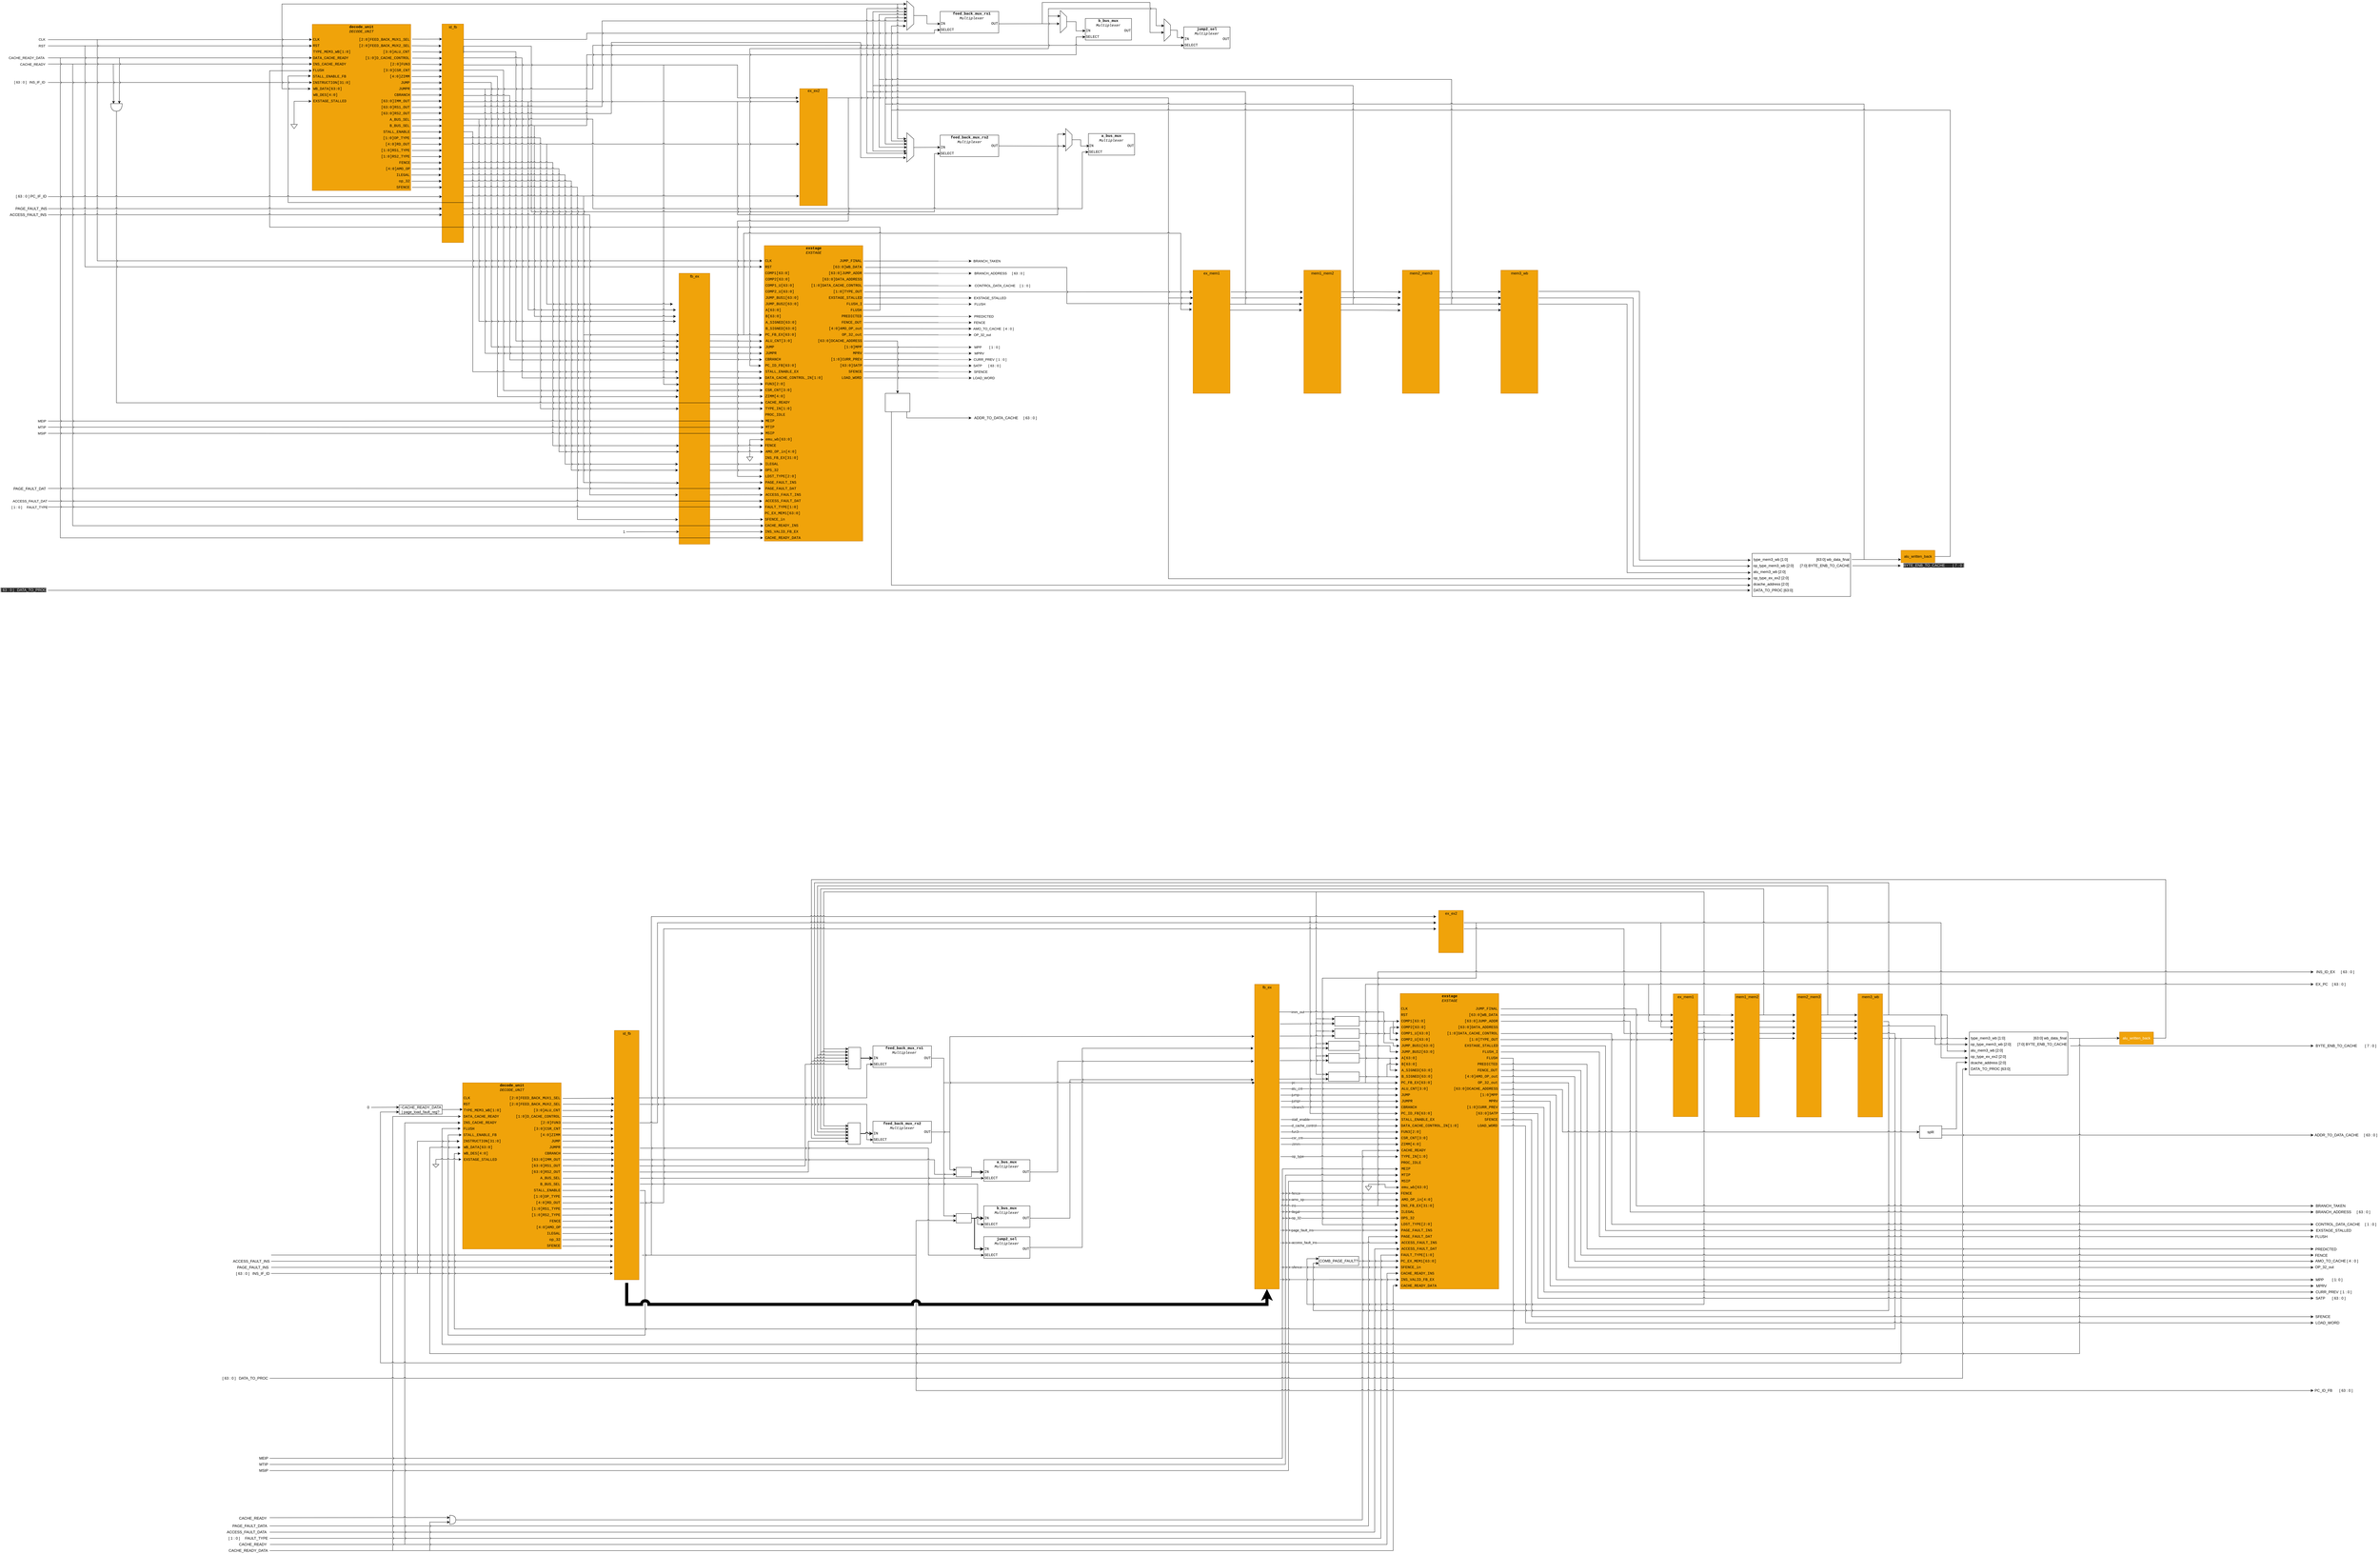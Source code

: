 <mxfile>
    <diagram id="qEECNRPm3MojXU5p8g2V" name="Pipeline">
        <mxGraphModel dx="3960" dy="2268" grid="0" gridSize="10" guides="1" tooltips="1" connect="1" arrows="1" fold="1" page="1" pageScale="1" pageWidth="10000" pageHeight="10000" math="0" shadow="0">
            <root>
                <mxCell id="0"/>
                <mxCell id="1" parent="0"/>
                <mxCell id="765" value="" style="endArrow=classic;html=1;rounded=0;fontColor=#FFFFFF;strokeWidth=1;jumpStyle=arc;edgeStyle=orthogonalEdgeStyle;" parent="1" edge="1">
                    <mxGeometry width="50" height="50" relative="1" as="geometry">
                        <mxPoint x="1285" y="4079.63" as="sourcePoint"/>
                        <mxPoint x="2395" y="4079.63" as="targetPoint"/>
                        <Array as="points">
                            <mxPoint x="2295" y="4079.63"/>
                            <mxPoint x="2295" y="4079.63"/>
                        </Array>
                    </mxGeometry>
                </mxCell>
                <mxCell id="216" value="" style="endArrow=classic;html=1;jumpStyle=arc;" parent="1" edge="1">
                    <mxGeometry width="50" height="50" relative="1" as="geometry">
                        <mxPoint x="560" y="131" as="sourcePoint"/>
                        <mxPoint x="1417.43" y="130.542" as="targetPoint"/>
                    </mxGeometry>
                </mxCell>
                <mxCell id="218" value="CLK" style="edgeLabel;html=1;align=center;verticalAlign=middle;resizable=0;points=[];labelBackgroundColor=none;" parent="216" vertex="1" connectable="0">
                    <mxGeometry x="-0.946" y="-1" relative="1" as="geometry">
                        <mxPoint x="-43" y="-2" as="offset"/>
                    </mxGeometry>
                </mxCell>
                <mxCell id="217" value="" style="endArrow=classic;html=1;jumpStyle=arc;" parent="1" edge="1">
                    <mxGeometry width="50" height="50" relative="1" as="geometry">
                        <mxPoint x="560" y="151" as="sourcePoint"/>
                        <mxPoint x="1417.43" y="151.002" as="targetPoint"/>
                    </mxGeometry>
                </mxCell>
                <mxCell id="219" value="RST" style="edgeLabel;html=1;align=center;verticalAlign=middle;resizable=0;points=[];labelBackgroundColor=none;" parent="217" vertex="1" connectable="0">
                    <mxGeometry x="-0.786" relative="1" as="geometry">
                        <mxPoint x="-112" as="offset"/>
                    </mxGeometry>
                </mxCell>
                <mxCell id="220" value="" style="endArrow=classic;html=1;jumpStyle=arc;" parent="1" edge="1">
                    <mxGeometry width="50" height="50" relative="1" as="geometry">
                        <mxPoint x="560" y="190" as="sourcePoint"/>
                        <mxPoint x="1417.43" y="190.002" as="targetPoint"/>
                    </mxGeometry>
                </mxCell>
                <mxCell id="221" value="CACHE_READY_DATA" style="edgeLabel;html=1;align=center;verticalAlign=middle;resizable=0;points=[];labelBackgroundColor=none;" parent="220" vertex="1" connectable="0">
                    <mxGeometry x="-0.786" relative="1" as="geometry">
                        <mxPoint x="-162" as="offset"/>
                    </mxGeometry>
                </mxCell>
                <mxCell id="222" value="" style="endArrow=classic;html=1;jumpStyle=arc;" parent="1" edge="1">
                    <mxGeometry width="50" height="50" relative="1" as="geometry">
                        <mxPoint x="560" y="210" as="sourcePoint"/>
                        <mxPoint x="1417.43" y="210.002" as="targetPoint"/>
                    </mxGeometry>
                </mxCell>
                <mxCell id="223" value="CACHE_READY" style="edgeLabel;html=1;align=center;verticalAlign=middle;resizable=0;points=[];labelBackgroundColor=none;" parent="222" vertex="1" connectable="0">
                    <mxGeometry x="-0.786" relative="1" as="geometry">
                        <mxPoint x="-142" y="1" as="offset"/>
                    </mxGeometry>
                </mxCell>
                <mxCell id="225" value="" style="endArrow=classic;html=1;jumpStyle=arc;" parent="1" edge="1">
                    <mxGeometry width="50" height="50" relative="1" as="geometry">
                        <mxPoint x="560" y="270" as="sourcePoint"/>
                        <mxPoint x="1417.43" y="270.002" as="targetPoint"/>
                    </mxGeometry>
                </mxCell>
                <mxCell id="226" value="[ 63 : 0 ]&lt;span style=&quot;white-space: pre&quot;&gt;&lt;span style=&quot;white-space: pre&quot;&gt;&#9;&lt;/span&gt;&lt;/span&gt;INS_IF_ID" style="edgeLabel;html=1;align=center;verticalAlign=middle;resizable=0;points=[];labelBackgroundColor=none;" parent="225" vertex="1" connectable="0">
                    <mxGeometry x="-0.786" relative="1" as="geometry">
                        <mxPoint x="-152" y="-1" as="offset"/>
                    </mxGeometry>
                </mxCell>
                <mxCell id="237" value="" style="endArrow=classic;html=1;edgeStyle=orthogonalEdgeStyle;rounded=0;entryX=0.013;entryY=0.475;entryDx=0;entryDy=0;entryPerimeter=0;jumpStyle=arc;startArrow=none;startFill=0;" parent="1" target="92" edge="1">
                    <mxGeometry width="50" height="50" relative="1" as="geometry">
                        <mxPoint x="720" y="130" as="sourcePoint"/>
                        <mxPoint x="980" y="620" as="targetPoint"/>
                        <Array as="points">
                            <mxPoint x="720" y="130"/>
                            <mxPoint x="720" y="850"/>
                        </Array>
                    </mxGeometry>
                </mxCell>
                <mxCell id="243" value="" style="endArrow=classic;html=1;rounded=0;labelBackgroundColor=default;fontFamily=Helvetica;fontSize=11;fontColor=default;strokeColor=default;shape=connector;jumpStyle=arc;edgeStyle=orthogonalEdgeStyle;entryX=-0.004;entryY=0.443;entryDx=0;entryDy=0;entryPerimeter=0;exitX=0.45;exitY=0.495;exitDx=0;exitDy=0;exitPerimeter=0;" parent="1" target="93" edge="1">
                    <mxGeometry width="50" height="50" relative="1" as="geometry">
                        <mxPoint x="680" y="150" as="sourcePoint"/>
                        <mxPoint x="1010" y="640" as="targetPoint"/>
                        <Array as="points">
                            <mxPoint x="680" y="869"/>
                        </Array>
                    </mxGeometry>
                </mxCell>
                <mxCell id="248" value="" style="endArrow=classic;html=1;rounded=0;labelBackgroundColor=default;fontFamily=Helvetica;fontSize=11;fontColor=default;strokeColor=default;shape=connector;jumpStyle=arc;edgeStyle=orthogonalEdgeStyle;entryX=0.003;entryY=0.498;entryDx=0;entryDy=0;entryPerimeter=0;exitX=0.5;exitY=0;exitDx=0;exitDy=0;exitPerimeter=0;" parent="1" source="249" target="60" edge="1">
                    <mxGeometry width="50" height="50" relative="1" as="geometry">
                        <mxPoint x="1360" y="400" as="sourcePoint"/>
                        <mxPoint x="1390" y="380" as="targetPoint"/>
                        <Array as="points">
                            <mxPoint x="1360" y="331"/>
                        </Array>
                    </mxGeometry>
                </mxCell>
                <mxCell id="249" value="" style="pointerEvents=1;verticalLabelPosition=bottom;shadow=0;dashed=0;align=center;html=1;verticalAlign=top;shape=mxgraph.electrical.signal_sources.signal_ground;fontFamily=Helvetica;fontSize=11;fontColor=default;" parent="1" vertex="1">
                    <mxGeometry x="1349" y="399" width="21" height="21" as="geometry"/>
                </mxCell>
                <mxCell id="252" value="" style="endArrow=classic;startArrow=classic;html=1;rounded=0;labelBackgroundColor=default;fontFamily=Helvetica;fontSize=11;fontColor=default;strokeColor=default;shape=connector;jumpStyle=arc;edgeStyle=orthogonalEdgeStyle;exitX=-0.001;exitY=0.468;exitDx=0;exitDy=0;exitPerimeter=0;entryX=-0.037;entryY=0.056;entryDx=0;entryDy=0;entryPerimeter=0;" parent="1" source="58" edge="1">
                    <mxGeometry width="50" height="50" relative="1" as="geometry">
                        <mxPoint x="1350" y="480" as="sourcePoint"/>
                        <mxPoint x="3348.52" y="15.04" as="targetPoint"/>
                        <Array as="points">
                            <mxPoint x="1320" y="290"/>
                            <mxPoint x="1320" y="15"/>
                        </Array>
                    </mxGeometry>
                </mxCell>
                <mxCell id="253" value="" style="endArrow=classic;html=1;rounded=0;labelBackgroundColor=default;fontFamily=Helvetica;fontSize=11;fontColor=default;strokeColor=default;shape=connector;jumpStyle=arc;edgeStyle=orthogonalEdgeStyle;entryX=-0.038;entryY=0.144;entryDx=0;entryDy=0;startArrow=none;startFill=0;entryPerimeter=0;" parent="1" edge="1">
                    <mxGeometry width="50" height="50" relative="1" as="geometry">
                        <mxPoint x="3320" y="15" as="sourcePoint"/>
                        <mxPoint x="3348.48" y="452.76" as="targetPoint"/>
                        <Array as="points">
                            <mxPoint x="3320" y="453"/>
                        </Array>
                    </mxGeometry>
                </mxCell>
                <mxCell id="256" value="" style="shape=or;whiteSpace=wrap;html=1;fontFamily=Helvetica;fontSize=11;fontColor=default;rotation=90;" parent="1" vertex="1">
                    <mxGeometry x="770" y="332.33" width="24.68" height="37.35" as="geometry"/>
                </mxCell>
                <mxCell id="257" value="" style="endArrow=classic;html=1;rounded=0;labelBackgroundColor=default;fontFamily=Helvetica;fontSize=11;fontColor=default;strokeColor=default;shape=connector;jumpStyle=arc;entryX=0;entryY=0.75;entryDx=0;entryDy=0;entryPerimeter=0;startArrow=none;" parent="1" target="256" edge="1">
                    <mxGeometry width="50" height="50" relative="1" as="geometry">
                        <mxPoint x="772" y="211" as="sourcePoint"/>
                        <mxPoint x="740" y="320" as="targetPoint"/>
                    </mxGeometry>
                </mxCell>
                <mxCell id="258" value="" style="endArrow=classic;html=1;rounded=0;labelBackgroundColor=default;fontFamily=Helvetica;fontSize=11;fontColor=default;strokeColor=default;shape=connector;jumpStyle=arc;entryX=0;entryY=0.25;entryDx=0;entryDy=0;entryPerimeter=0;" parent="1" target="256" edge="1">
                    <mxGeometry width="50" height="50" relative="1" as="geometry">
                        <mxPoint x="792" y="190" as="sourcePoint"/>
                        <mxPoint x="740" y="320" as="targetPoint"/>
                    </mxGeometry>
                </mxCell>
                <mxCell id="260" value="" style="endArrow=none;html=1;rounded=0;labelBackgroundColor=default;fontFamily=Helvetica;fontSize=11;fontColor=default;strokeColor=default;shape=connector;jumpStyle=arc;entryDx=0;entryDy=0;entryPerimeter=0;" parent="1" edge="1">
                    <mxGeometry width="50" height="50" relative="1" as="geometry">
                        <mxPoint x="773" y="210" as="sourcePoint"/>
                        <mxPoint x="772" y="211" as="targetPoint"/>
                    </mxGeometry>
                </mxCell>
                <mxCell id="277" value="" style="endArrow=classic;html=1;rounded=0;labelBackgroundColor=default;fontFamily=Helvetica;fontSize=11;fontColor=default;strokeColor=default;shape=connector;jumpStyle=arc;edgeStyle=orthogonalEdgeStyle;entryX=0.007;entryY=0.511;entryDx=0;entryDy=0;entryPerimeter=0;" parent="1" target="146" edge="1">
                    <mxGeometry width="50" height="50" relative="1" as="geometry">
                        <mxPoint x="2840" y="1480" as="sourcePoint"/>
                        <mxPoint x="2860" y="1480" as="targetPoint"/>
                        <Array as="points">
                            <mxPoint x="2840" y="1430"/>
                        </Array>
                    </mxGeometry>
                </mxCell>
                <mxCell id="278" value="" style="pointerEvents=1;verticalLabelPosition=bottom;shadow=0;dashed=0;align=center;html=1;verticalAlign=top;shape=mxgraph.electrical.signal_sources.signal_ground;fontFamily=Helvetica;fontSize=11;fontColor=default;" parent="1" vertex="1">
                    <mxGeometry x="2830" y="1480" width="20" height="20" as="geometry"/>
                </mxCell>
                <mxCell id="279" value="" style="endArrow=classic;html=1;rounded=0;labelBackgroundColor=default;fontFamily=Helvetica;fontSize=11;fontColor=default;strokeColor=default;shape=connector;jumpStyle=arc;exitX=0.997;exitY=0.494;exitDx=0;exitDy=0;exitPerimeter=0;" parent="1" source="114" edge="1">
                    <mxGeometry width="50" height="50" relative="1" as="geometry">
                        <mxPoint x="3430" y="1040" as="sourcePoint"/>
                        <mxPoint x="3560" y="1070" as="targetPoint"/>
                    </mxGeometry>
                </mxCell>
                <mxCell id="280" value="AMO_TO_CACHE&lt;span style=&quot;white-space: pre&quot;&gt;&#9;&lt;/span&gt;[ 4 : 0 ]" style="edgeLabel;html=1;align=center;verticalAlign=middle;resizable=0;points=[];fontSize=11;fontFamily=Helvetica;fontColor=default;labelBackgroundColor=none;" parent="279" vertex="1" connectable="0">
                    <mxGeometry x="0.878" y="1" relative="1" as="geometry">
                        <mxPoint x="92" y="1" as="offset"/>
                    </mxGeometry>
                </mxCell>
                <mxCell id="281" value="" style="endArrow=classic;html=1;rounded=0;labelBackgroundColor=default;fontFamily=Helvetica;fontSize=11;fontColor=default;strokeColor=default;shape=connector;jumpStyle=arc;exitX=0.997;exitY=0.494;exitDx=0;exitDy=0;exitPerimeter=0;" parent="1" edge="1">
                    <mxGeometry width="50" height="50" relative="1" as="geometry">
                        <mxPoint x="3210.0" y="1170" as="sourcePoint"/>
                        <mxPoint x="3560.36" y="1170.12" as="targetPoint"/>
                    </mxGeometry>
                </mxCell>
                <mxCell id="282" value="CURR_PREV&lt;span style=&quot;white-space: pre&quot;&gt;&#9;&lt;/span&gt;[ 1 : 0 ]" style="edgeLabel;html=1;align=center;verticalAlign=middle;resizable=0;points=[];fontSize=11;fontFamily=Helvetica;fontColor=default;" parent="281" vertex="1" connectable="0">
                    <mxGeometry x="0.878" y="1" relative="1" as="geometry">
                        <mxPoint x="81" y="1" as="offset"/>
                    </mxGeometry>
                </mxCell>
                <mxCell id="283" value="" style="endArrow=classic;html=1;rounded=0;labelBackgroundColor=default;fontFamily=Helvetica;fontSize=11;fontColor=default;strokeColor=default;shape=connector;jumpStyle=arc;exitX=0.997;exitY=0.494;exitDx=0;exitDy=0;exitPerimeter=0;" parent="1" edge="1">
                    <mxGeometry width="50" height="50" relative="1" as="geometry">
                        <mxPoint x="3210.0" y="930.0" as="sourcePoint"/>
                        <mxPoint x="3560.36" y="930.12" as="targetPoint"/>
                    </mxGeometry>
                </mxCell>
                <mxCell id="284" value="CONTROL_DATA_CACHE&lt;span style=&quot;white-space: pre&quot;&gt;&#9;&lt;/span&gt;[ 1 : 0 ]" style="edgeLabel;html=1;align=center;verticalAlign=middle;resizable=0;points=[];fontSize=11;fontFamily=Helvetica;fontColor=default;labelBackgroundColor=none;" parent="283" vertex="1" connectable="0">
                    <mxGeometry x="0.878" y="1" relative="1" as="geometry">
                        <mxPoint x="121" y="1" as="offset"/>
                    </mxGeometry>
                </mxCell>
                <mxCell id="286" value="" style="endArrow=classic;html=1;rounded=0;labelBackgroundColor=default;fontFamily=Helvetica;fontSize=11;fontColor=default;strokeColor=default;shape=connector;jumpStyle=arc;exitX=0.997;exitY=0.494;exitDx=0;exitDy=0;exitPerimeter=0;" parent="1" edge="1">
                    <mxGeometry width="50" height="50" relative="1" as="geometry">
                        <mxPoint x="3210" y="970" as="sourcePoint"/>
                        <mxPoint x="3560.36" y="970.12" as="targetPoint"/>
                    </mxGeometry>
                </mxCell>
                <mxCell id="287" value="EXSTAGE_STALLED" style="edgeLabel;html=1;align=center;verticalAlign=middle;resizable=0;points=[];fontSize=11;fontFamily=Helvetica;fontColor=default;" parent="286" vertex="1" connectable="0">
                    <mxGeometry x="0.878" y="1" relative="1" as="geometry">
                        <mxPoint x="81" y="1" as="offset"/>
                    </mxGeometry>
                </mxCell>
                <mxCell id="288" value="" style="endArrow=classic;html=1;rounded=0;labelBackgroundColor=default;fontFamily=Helvetica;fontSize=11;fontColor=default;strokeColor=default;shape=connector;jumpStyle=arc;exitX=0.997;exitY=0.494;exitDx=0;exitDy=0;exitPerimeter=0;" parent="1" edge="1">
                    <mxGeometry width="50" height="50" relative="1" as="geometry">
                        <mxPoint x="3210" y="1050" as="sourcePoint"/>
                        <mxPoint x="3560.36" y="1050.12" as="targetPoint"/>
                    </mxGeometry>
                </mxCell>
                <mxCell id="289" value="FENCE" style="edgeLabel;html=1;align=center;verticalAlign=middle;resizable=0;points=[];fontSize=11;fontFamily=Helvetica;fontColor=default;" parent="288" vertex="1" connectable="0">
                    <mxGeometry x="0.878" y="1" relative="1" as="geometry">
                        <mxPoint x="47" y="1" as="offset"/>
                    </mxGeometry>
                </mxCell>
                <mxCell id="290" value="" style="endArrow=classic;html=1;rounded=0;labelBackgroundColor=default;fontFamily=Helvetica;fontSize=11;fontColor=default;strokeColor=default;shape=connector;jumpStyle=arc;exitX=0.997;exitY=0.494;exitDx=0;exitDy=0;exitPerimeter=0;" parent="1" edge="1">
                    <mxGeometry width="50" height="50" relative="1" as="geometry">
                        <mxPoint x="3210" y="990" as="sourcePoint"/>
                        <mxPoint x="3560.36" y="990.12" as="targetPoint"/>
                    </mxGeometry>
                </mxCell>
                <mxCell id="291" value="FLUSH" style="edgeLabel;html=1;align=center;verticalAlign=middle;resizable=0;points=[];fontSize=11;fontFamily=Helvetica;fontColor=default;" parent="290" vertex="1" connectable="0">
                    <mxGeometry x="0.878" y="1" relative="1" as="geometry">
                        <mxPoint x="48" y="1" as="offset"/>
                    </mxGeometry>
                </mxCell>
                <mxCell id="292" value="" style="endArrow=classic;html=1;rounded=0;labelBackgroundColor=default;fontFamily=Helvetica;fontSize=11;fontColor=default;strokeColor=default;shape=connector;jumpStyle=arc;exitX=0.997;exitY=0.494;exitDx=0;exitDy=0;exitPerimeter=0;" parent="1" edge="1">
                    <mxGeometry width="50" height="50" relative="1" as="geometry">
                        <mxPoint x="3210" y="890" as="sourcePoint"/>
                        <mxPoint x="3560.36" y="890.12" as="targetPoint"/>
                    </mxGeometry>
                </mxCell>
                <mxCell id="293" value="BRANCH_ADDRESS&lt;span style=&quot;white-space: pre&quot;&gt;&#9;&lt;/span&gt;[ 63 : 0 ]" style="edgeLabel;html=1;align=center;verticalAlign=middle;resizable=0;points=[];fontSize=11;fontFamily=Helvetica;fontColor=default;labelBackgroundColor=none;" parent="292" vertex="1" connectable="0">
                    <mxGeometry x="0.878" y="1" relative="1" as="geometry">
                        <mxPoint x="111" y="1" as="offset"/>
                    </mxGeometry>
                </mxCell>
                <mxCell id="294" value="" style="endArrow=classic;html=1;rounded=0;labelBackgroundColor=default;fontFamily=Helvetica;fontSize=11;fontColor=default;strokeColor=default;shape=connector;jumpStyle=arc;exitX=0.997;exitY=0.494;exitDx=0;exitDy=0;exitPerimeter=0;" parent="1" edge="1">
                    <mxGeometry width="50" height="50" relative="1" as="geometry">
                        <mxPoint x="3210" y="850" as="sourcePoint"/>
                        <mxPoint x="3560.36" y="850.12" as="targetPoint"/>
                    </mxGeometry>
                </mxCell>
                <mxCell id="295" value="BRANCH_TAKEN" style="edgeLabel;html=1;align=center;verticalAlign=middle;resizable=0;points=[];fontSize=11;fontFamily=Helvetica;fontColor=default;" parent="294" vertex="1" connectable="0">
                    <mxGeometry x="0.878" y="1" relative="1" as="geometry">
                        <mxPoint x="71" y="1" as="offset"/>
                    </mxGeometry>
                </mxCell>
                <mxCell id="296" value="" style="endArrow=classic;html=1;rounded=0;labelBackgroundColor=default;fontFamily=Helvetica;fontSize=11;fontColor=default;strokeColor=default;shape=connector;jumpStyle=arc;exitX=0.997;exitY=0.494;exitDx=0;exitDy=0;exitPerimeter=0;" parent="1" edge="1">
                    <mxGeometry width="50" height="50" relative="1" as="geometry">
                        <mxPoint x="3210" y="1230" as="sourcePoint"/>
                        <mxPoint x="3560.36" y="1230.12" as="targetPoint"/>
                    </mxGeometry>
                </mxCell>
                <mxCell id="297" value="LOAD_WORD" style="edgeLabel;html=1;align=center;verticalAlign=middle;resizable=0;points=[];fontSize=11;fontFamily=Helvetica;fontColor=default;" parent="296" vertex="1" connectable="0">
                    <mxGeometry x="0.878" y="1" relative="1" as="geometry">
                        <mxPoint x="61" y="1" as="offset"/>
                    </mxGeometry>
                </mxCell>
                <mxCell id="298" value="" style="endArrow=classic;html=1;rounded=0;labelBackgroundColor=default;fontFamily=Helvetica;fontSize=11;fontColor=default;strokeColor=default;shape=connector;jumpStyle=arc;exitX=0.997;exitY=0.494;exitDx=0;exitDy=0;exitPerimeter=0;" parent="1" edge="1">
                    <mxGeometry width="50" height="50" relative="1" as="geometry">
                        <mxPoint x="3210" y="1130" as="sourcePoint"/>
                        <mxPoint x="3560.36" y="1130.12" as="targetPoint"/>
                    </mxGeometry>
                </mxCell>
                <mxCell id="299" value="MPP&lt;span style=&quot;white-space: pre&quot;&gt;&#9;&lt;/span&gt;[ 1 : 0 ]" style="edgeLabel;html=1;align=center;verticalAlign=middle;resizable=0;points=[];fontSize=11;fontFamily=Helvetica;fontColor=default;labelBackgroundColor=none;" parent="298" vertex="1" connectable="0">
                    <mxGeometry x="0.878" y="1" relative="1" as="geometry">
                        <mxPoint x="71" y="1" as="offset"/>
                    </mxGeometry>
                </mxCell>
                <mxCell id="300" value="" style="endArrow=classic;html=1;rounded=0;labelBackgroundColor=default;fontFamily=Helvetica;fontSize=11;fontColor=default;strokeColor=default;shape=connector;jumpStyle=arc;exitX=0.997;exitY=0.494;exitDx=0;exitDy=0;exitPerimeter=0;" parent="1" edge="1">
                    <mxGeometry width="50" height="50" relative="1" as="geometry">
                        <mxPoint x="3210" y="1150" as="sourcePoint"/>
                        <mxPoint x="3560.36" y="1150.12" as="targetPoint"/>
                    </mxGeometry>
                </mxCell>
                <mxCell id="301" value="MPRV" style="edgeLabel;html=1;align=center;verticalAlign=middle;resizable=0;points=[];fontSize=11;fontFamily=Helvetica;fontColor=default;" parent="300" vertex="1" connectable="0">
                    <mxGeometry x="0.878" y="1" relative="1" as="geometry">
                        <mxPoint x="46" y="1" as="offset"/>
                    </mxGeometry>
                </mxCell>
                <mxCell id="302" value="" style="endArrow=classic;html=1;rounded=0;labelBackgroundColor=default;fontFamily=Helvetica;fontSize=11;fontColor=default;strokeColor=default;shape=connector;jumpStyle=arc;exitX=0.997;exitY=0.494;exitDx=0;exitDy=0;exitPerimeter=0;" parent="1" edge="1">
                    <mxGeometry width="50" height="50" relative="1" as="geometry">
                        <mxPoint x="3210" y="1090" as="sourcePoint"/>
                        <mxPoint x="3560.36" y="1090.12" as="targetPoint"/>
                    </mxGeometry>
                </mxCell>
                <mxCell id="303" value="OP_32_out" style="edgeLabel;html=1;align=center;verticalAlign=middle;resizable=0;points=[];fontSize=11;fontFamily=Helvetica;fontColor=default;" parent="302" vertex="1" connectable="0">
                    <mxGeometry x="0.878" y="1" relative="1" as="geometry">
                        <mxPoint x="56" y="1" as="offset"/>
                    </mxGeometry>
                </mxCell>
                <mxCell id="304" value="" style="endArrow=classic;html=1;rounded=0;labelBackgroundColor=default;fontFamily=Helvetica;fontSize=11;fontColor=default;strokeColor=default;shape=connector;jumpStyle=arc;exitX=0.997;exitY=0.494;exitDx=0;exitDy=0;exitPerimeter=0;" parent="1" edge="1">
                    <mxGeometry width="50" height="50" relative="1" as="geometry">
                        <mxPoint x="3210" y="1030" as="sourcePoint"/>
                        <mxPoint x="3560.36" y="1030.12" as="targetPoint"/>
                    </mxGeometry>
                </mxCell>
                <mxCell id="305" value="PREDICTED" style="edgeLabel;html=1;align=center;verticalAlign=middle;resizable=0;points=[];fontSize=11;fontFamily=Helvetica;fontColor=default;" parent="304" vertex="1" connectable="0">
                    <mxGeometry x="0.878" y="1" relative="1" as="geometry">
                        <mxPoint x="61" y="1" as="offset"/>
                    </mxGeometry>
                </mxCell>
                <mxCell id="306" value="" style="endArrow=classic;html=1;rounded=0;labelBackgroundColor=default;fontFamily=Helvetica;fontSize=11;fontColor=default;strokeColor=default;shape=connector;jumpStyle=arc;exitX=0.997;exitY=0.494;exitDx=0;exitDy=0;exitPerimeter=0;" parent="1" edge="1">
                    <mxGeometry width="50" height="50" relative="1" as="geometry">
                        <mxPoint x="3210" y="1190" as="sourcePoint"/>
                        <mxPoint x="3560.36" y="1190.12" as="targetPoint"/>
                    </mxGeometry>
                </mxCell>
                <mxCell id="307" value="SATP&lt;span style=&quot;white-space: pre&quot;&gt;&#9;&lt;/span&gt;[ 63 : 0 ]" style="edgeLabel;html=1;align=center;verticalAlign=middle;resizable=0;points=[];fontSize=11;fontFamily=Helvetica;fontColor=default;labelBackgroundColor=none;" parent="306" vertex="1" connectable="0">
                    <mxGeometry x="0.878" y="1" relative="1" as="geometry">
                        <mxPoint x="71" y="1" as="offset"/>
                    </mxGeometry>
                </mxCell>
                <mxCell id="308" value="" style="endArrow=classic;html=1;rounded=0;labelBackgroundColor=default;fontFamily=Helvetica;fontSize=11;fontColor=default;strokeColor=default;shape=connector;jumpStyle=arc;exitX=0.997;exitY=0.494;exitDx=0;exitDy=0;exitPerimeter=0;" parent="1" edge="1">
                    <mxGeometry width="50" height="50" relative="1" as="geometry">
                        <mxPoint x="3210" y="1210" as="sourcePoint"/>
                        <mxPoint x="3560.36" y="1210.12" as="targetPoint"/>
                    </mxGeometry>
                </mxCell>
                <mxCell id="309" value="SFENCE" style="edgeLabel;html=1;align=center;verticalAlign=middle;resizable=0;points=[];fontSize=11;fontFamily=Helvetica;fontColor=default;labelBackgroundColor=none;" parent="308" vertex="1" connectable="0">
                    <mxGeometry x="0.878" y="1" relative="1" as="geometry">
                        <mxPoint x="51" y="1" as="offset"/>
                    </mxGeometry>
                </mxCell>
                <mxCell id="321" value="" style="whiteSpace=wrap;html=1;" parent="1" vertex="1">
                    <mxGeometry x="3280" y="1280" width="80" height="60" as="geometry"/>
                </mxCell>
                <mxCell id="322" value="" style="endArrow=classic;html=1;jumpStyle=arc;edgeStyle=orthogonalEdgeStyle;rounded=0;entryX=0.5;entryY=0;entryDx=0;entryDy=0;" parent="1" target="321" edge="1">
                    <mxGeometry width="50" height="50" relative="1" as="geometry">
                        <mxPoint x="3210" y="1110" as="sourcePoint"/>
                        <mxPoint x="3320" y="1270" as="targetPoint"/>
                        <Array as="points">
                            <mxPoint x="3320" y="1110"/>
                        </Array>
                    </mxGeometry>
                </mxCell>
                <mxCell id="325" value="" style="endArrow=classic;html=1;rounded=0;jumpStyle=arc;edgeStyle=orthogonalEdgeStyle;exitX=0.75;exitY=1;exitDx=0;exitDy=0;" parent="1" source="321" edge="1">
                    <mxGeometry width="50" height="50" relative="1" as="geometry">
                        <mxPoint x="3380" y="1430" as="sourcePoint"/>
                        <mxPoint x="3560" y="1360" as="targetPoint"/>
                        <Array as="points">
                            <mxPoint x="3350" y="1360"/>
                        </Array>
                    </mxGeometry>
                </mxCell>
                <mxCell id="326" value="" style="endArrow=classic;html=1;rounded=0;jumpStyle=arc;edgeStyle=orthogonalEdgeStyle;exitX=0.25;exitY=1;exitDx=0;exitDy=0;entryX=-0.007;entryY=0.671;entryDx=0;entryDy=0;entryPerimeter=0;" parent="1" source="321" target="316" edge="1">
                    <mxGeometry width="50" height="50" relative="1" as="geometry">
                        <mxPoint x="3400" y="1370" as="sourcePoint"/>
                        <mxPoint x="6070" y="1903" as="targetPoint"/>
                        <Array as="points">
                            <mxPoint x="3300" y="1903"/>
                        </Array>
                    </mxGeometry>
                </mxCell>
                <mxCell id="327" value="ADDR_TO_DATA_CACHE&lt;span style=&quot;white-space: pre&quot;&gt;&#9;&lt;/span&gt;[ 63 : 0 ]" style="text;html=1;align=center;verticalAlign=middle;resizable=0;points=[];autosize=1;strokeColor=none;fillColor=none;" parent="1" vertex="1">
                    <mxGeometry x="3560" y="1350" width="220" height="20" as="geometry"/>
                </mxCell>
                <mxCell id="328" value="" style="endArrow=classic;html=1;rounded=0;jumpStyle=arc;" parent="1" source="319" edge="1">
                    <mxGeometry width="50" height="50" relative="1" as="geometry">
                        <mxPoint x="6430" y="1840" as="sourcePoint"/>
                        <mxPoint x="6579" y="1840" as="targetPoint"/>
                    </mxGeometry>
                </mxCell>
                <mxCell id="329" value="&lt;span style=&quot;color: rgb(240 , 240 , 240) ; font-family: &amp;#34;helvetica&amp;#34; ; font-size: 12px ; font-style: normal ; font-weight: 400 ; letter-spacing: normal ; text-align: center ; text-indent: 0px ; text-transform: none ; word-spacing: 0px ; background-color: rgb(42 , 42 , 42) ; display: inline ; float: none&quot;&gt;BYTE_ENB_TO_CACHE&lt;span style=&quot;white-space: pre&quot;&gt;&#9;&lt;/span&gt;[ 7 : 0 ]&lt;/span&gt;" style="text;whiteSpace=wrap;html=1;fillColor=none;" parent="1" vertex="1">
                    <mxGeometry x="6586" y="1825" width="210" height="30" as="geometry"/>
                </mxCell>
                <mxCell id="330" value="" style="endArrow=classic;html=1;rounded=0;jumpStyle=arc;edgeStyle=orthogonalEdgeStyle;entryX=-0.029;entryY=0.5;entryDx=0;entryDy=0;entryPerimeter=0;" parent="1" target="314" edge="1">
                    <mxGeometry width="50" height="50" relative="1" as="geometry">
                        <mxPoint x="560" y="1920" as="sourcePoint"/>
                        <mxPoint x="6070" y="1920" as="targetPoint"/>
                        <Array as="points"/>
                    </mxGeometry>
                </mxCell>
                <mxCell id="331" value="&lt;span style=&quot;color: rgb(240 , 240 , 240) ; font-family: &amp;#34;helvetica&amp;#34; ; font-size: 12px ; font-style: normal ; font-weight: 400 ; letter-spacing: normal ; text-align: center ; text-indent: 0px ; text-transform: none ; word-spacing: 0px ; background-color: rgb(42 , 42 , 42) ; display: inline ; float: none&quot;&gt;[ 63 : 0 ]&lt;span style=&quot;white-space: pre&quot;&gt;&#9;&lt;/span&gt;DATA_TO_PROC&lt;/span&gt;" style="text;whiteSpace=wrap;html=1;" parent="1" vertex="1">
                    <mxGeometry x="404" y="1905" width="160" height="30" as="geometry"/>
                </mxCell>
                <mxCell id="333" value="" style="whiteSpace=wrap;html=1;fillColor=#f0a30a;fontColor=#000000;strokeColor=#BD7000;" parent="1" vertex="1">
                    <mxGeometry x="4960" y="880" width="120" height="400" as="geometry"/>
                </mxCell>
                <mxCell id="334" value="" style="whiteSpace=wrap;html=1;fillColor=#f0a30a;fontColor=#000000;strokeColor=#BD7000;" parent="1" vertex="1">
                    <mxGeometry x="4639.93" y="880" width="120" height="400" as="geometry"/>
                </mxCell>
                <mxCell id="336" value="mem2_mem3" style="text;html=1;align=center;verticalAlign=middle;resizable=0;points=[];autosize=1;strokeColor=none;fillColor=none;" parent="1" vertex="1">
                    <mxGeometry x="4975" y="880" width="90" height="20" as="geometry"/>
                </mxCell>
                <mxCell id="337" value="mem1_mem2" style="text;html=1;align=center;verticalAlign=middle;resizable=0;points=[];autosize=1;strokeColor=none;fillColor=none;" parent="1" vertex="1">
                    <mxGeometry x="4654.93" y="880" width="90" height="20" as="geometry"/>
                </mxCell>
                <mxCell id="338" value="" style="whiteSpace=wrap;html=1;fillColor=#f0a30a;fontColor=#000000;strokeColor=#BD7000;" parent="1" vertex="1">
                    <mxGeometry x="4280" y="880" width="120" height="400" as="geometry"/>
                </mxCell>
                <mxCell id="339" value="ex_mem1" style="text;html=1;align=center;verticalAlign=middle;resizable=0;points=[];autosize=1;strokeColor=none;fillColor=none;" parent="1" vertex="1">
                    <mxGeometry x="4305" y="880" width="70" height="20" as="geometry"/>
                </mxCell>
                <mxCell id="341" value="" style="endArrow=classic;html=1;exitX=0.996;exitY=0.53;exitDx=0;exitDy=0;exitPerimeter=0;edgeStyle=orthogonalEdgeStyle;entryX=-0.023;entryY=0.176;entryDx=0;entryDy=0;entryPerimeter=0;" parent="1" source="108" target="338" edge="1">
                    <mxGeometry width="50" height="50" relative="1" as="geometry">
                        <mxPoint x="3780" y="990" as="sourcePoint"/>
                        <mxPoint x="4190" y="951" as="targetPoint"/>
                    </mxGeometry>
                </mxCell>
                <mxCell id="342" value="" style="endArrow=classic;html=1;edgeStyle=orthogonalEdgeStyle;rounded=0;exitX=1.023;exitY=0.177;exitDx=0;exitDy=0;exitPerimeter=0;entryX=-0.029;entryY=0.177;entryDx=0;entryDy=0;entryPerimeter=0;" parent="1" source="338" target="334" edge="1">
                    <mxGeometry width="50" height="50" relative="1" as="geometry">
                        <mxPoint x="4540" y="1100" as="sourcePoint"/>
                        <mxPoint x="4590" y="1050" as="targetPoint"/>
                    </mxGeometry>
                </mxCell>
                <mxCell id="345" value="" style="whiteSpace=wrap;html=1;fillColor=#f0a30a;fontColor=#000000;strokeColor=#BD7000;" parent="1" vertex="1">
                    <mxGeometry x="5280" y="880" width="120" height="400" as="geometry"/>
                </mxCell>
                <mxCell id="346" value="mem3_wb" style="text;html=1;align=center;verticalAlign=middle;resizable=0;points=[];autosize=1;strokeColor=none;fillColor=none;" parent="1" vertex="1">
                    <mxGeometry x="5305" y="880" width="70" height="20" as="geometry"/>
                </mxCell>
                <mxCell id="348" value="" style="endArrow=classic;html=1;rounded=0;edgeStyle=orthogonalEdgeStyle;exitX=1.011;exitY=0.175;exitDx=0;exitDy=0;exitPerimeter=0;entryX=-0.037;entryY=0.177;entryDx=0;entryDy=0;entryPerimeter=0;" parent="1" source="334" target="333" edge="1">
                    <mxGeometry width="50" height="50" relative="1" as="geometry">
                        <mxPoint x="4800" y="1110" as="sourcePoint"/>
                        <mxPoint x="4850" y="1060" as="targetPoint"/>
                    </mxGeometry>
                </mxCell>
                <mxCell id="350" value="" style="endArrow=classic;html=1;rounded=0;exitX=0.997;exitY=0.175;exitDx=0;exitDy=0;exitPerimeter=0;" parent="1" source="333" edge="1">
                    <mxGeometry width="50" height="50" relative="1" as="geometry">
                        <mxPoint x="5040" y="1110" as="sourcePoint"/>
                        <mxPoint x="5280" y="950" as="targetPoint"/>
                    </mxGeometry>
                </mxCell>
                <mxCell id="351" value="" style="endArrow=classic;html=1;rounded=0;edgeStyle=orthogonalEdgeStyle;exitX=1.023;exitY=0.172;exitDx=0;exitDy=0;exitPerimeter=0;entryX=0.001;entryY=0.594;entryDx=0;entryDy=0;entryPerimeter=0;" parent="1" source="345" target="311" edge="1">
                    <mxGeometry width="50" height="50" relative="1" as="geometry">
                        <mxPoint x="5420" y="950" as="sourcePoint"/>
                        <mxPoint x="6080" y="1821" as="targetPoint"/>
                        <Array as="points">
                            <mxPoint x="5730" y="949"/>
                            <mxPoint x="5730" y="1822"/>
                        </Array>
                    </mxGeometry>
                </mxCell>
                <mxCell id="355" value="" style="endArrow=classic;html=1;rounded=0;entryX=0;entryY=0.5;entryDx=0;entryDy=0;exitX=0.99;exitY=0.506;exitDx=0;exitDy=0;exitPerimeter=0;" parent="1" source="67" edge="1">
                    <mxGeometry width="50" height="50" relative="1" as="geometry">
                        <mxPoint x="1760" y="211" as="sourcePoint"/>
                        <mxPoint x="1840" y="211.5" as="targetPoint"/>
                    </mxGeometry>
                </mxCell>
                <mxCell id="358" value="" style="whiteSpace=wrap;html=1;fillColor=#f0a30a;fontColor=#000000;strokeColor=#BD7000;" parent="1" vertex="1">
                    <mxGeometry x="3002" y="290" width="90" height="380" as="geometry"/>
                </mxCell>
                <mxCell id="360" value="" style="endArrow=classic;html=1;rounded=0;edgeStyle=orthogonalEdgeStyle;" parent="1" edge="1">
                    <mxGeometry width="50" height="50" relative="1" as="geometry">
                        <mxPoint x="1910" y="213" as="sourcePoint"/>
                        <mxPoint x="2998" y="320" as="targetPoint"/>
                        <Array as="points">
                            <mxPoint x="2800" y="213"/>
                            <mxPoint x="2800" y="320"/>
                        </Array>
                    </mxGeometry>
                </mxCell>
                <mxCell id="361" value="" style="endArrow=classic;html=1;rounded=0;edgeStyle=orthogonalEdgeStyle;startArrow=none;" parent="1" edge="1">
                    <mxGeometry width="50" height="50" relative="1" as="geometry">
                        <mxPoint x="2560" y="213" as="sourcePoint"/>
                        <mxPoint x="2610" y="1251" as="targetPoint"/>
                        <Array as="points">
                            <mxPoint x="2560" y="1251"/>
                        </Array>
                    </mxGeometry>
                </mxCell>
                <mxCell id="362" value="" style="endArrow=classic;html=1;rounded=0;edgeStyle=orthogonalEdgeStyle;jumpStyle=arc;entryX=0.012;entryY=0.479;entryDx=0;entryDy=0;entryPerimeter=0;" parent="1" target="137" edge="1">
                    <mxGeometry width="50" height="50" relative="1" as="geometry">
                        <mxPoint x="2711" y="1250" as="sourcePoint"/>
                        <mxPoint x="2880" y="1250" as="targetPoint"/>
                        <Array as="points">
                            <mxPoint x="2800" y="1250"/>
                        </Array>
                    </mxGeometry>
                </mxCell>
                <mxCell id="363" value="" style="endArrow=classic;html=1;rounded=0;jumpStyle=arc;edgeStyle=orthogonalEdgeStyle;entryX=0;entryY=0.225;entryDx=0;entryDy=0;entryPerimeter=0;" parent="1" target="338" edge="1">
                    <mxGeometry width="50" height="50" relative="1" as="geometry">
                        <mxPoint x="3094" y="320" as="sourcePoint"/>
                        <mxPoint x="4130" y="880" as="targetPoint"/>
                        <Array as="points">
                            <mxPoint x="4200" y="320"/>
                            <mxPoint x="4200" y="970"/>
                        </Array>
                    </mxGeometry>
                </mxCell>
                <mxCell id="365" value="" style="endArrow=classic;html=1;edgeStyle=orthogonalEdgeStyle;rounded=0;exitX=1.023;exitY=0.177;exitDx=0;exitDy=0;exitPerimeter=0;entryX=-0.029;entryY=0.177;entryDx=0;entryDy=0;entryPerimeter=0;" parent="1" edge="1">
                    <mxGeometry width="50" height="50" relative="1" as="geometry">
                        <mxPoint x="4403.24" y="970" as="sourcePoint"/>
                        <mxPoint x="4636.93" y="970" as="targetPoint"/>
                    </mxGeometry>
                </mxCell>
                <mxCell id="366" value="" style="endArrow=classic;html=1;rounded=0;edgeStyle=orthogonalEdgeStyle;exitX=1.011;exitY=0.175;exitDx=0;exitDy=0;exitPerimeter=0;entryX=-0.037;entryY=0.177;entryDx=0;entryDy=0;entryPerimeter=0;" parent="1" edge="1">
                    <mxGeometry width="50" height="50" relative="1" as="geometry">
                        <mxPoint x="4759.93" y="969.17" as="sourcePoint"/>
                        <mxPoint x="4954.24" y="969.97" as="targetPoint"/>
                        <Array as="points">
                            <mxPoint x="4857" y="969"/>
                            <mxPoint x="4954" y="970"/>
                        </Array>
                    </mxGeometry>
                </mxCell>
                <mxCell id="367" value="" style="endArrow=classic;html=1;rounded=0;exitX=0.997;exitY=0.175;exitDx=0;exitDy=0;exitPerimeter=0;" parent="1" edge="1">
                    <mxGeometry width="50" height="50" relative="1" as="geometry">
                        <mxPoint x="5080" y="970" as="sourcePoint"/>
                        <mxPoint x="5280.36" y="970" as="targetPoint"/>
                    </mxGeometry>
                </mxCell>
                <mxCell id="368" value="" style="endArrow=classic;html=1;rounded=0;edgeStyle=orthogonalEdgeStyle;exitX=1.023;exitY=0.172;exitDx=0;exitDy=0;exitPerimeter=0;entryX=-0.001;entryY=0.56;entryDx=0;entryDy=0;entryPerimeter=0;" parent="1" target="312" edge="1">
                    <mxGeometry width="50" height="50" relative="1" as="geometry">
                        <mxPoint x="5402.7" y="970.04" as="sourcePoint"/>
                        <mxPoint x="6020" y="1842" as="targetPoint"/>
                        <Array as="points">
                            <mxPoint x="5710" y="970"/>
                            <mxPoint x="5710" y="1841"/>
                        </Array>
                    </mxGeometry>
                </mxCell>
                <mxCell id="369" value="" style="endArrow=classic;html=1;rounded=0;jumpStyle=arc;edgeStyle=orthogonalEdgeStyle;exitX=1.039;exitY=0.544;exitDx=0;exitDy=0;exitPerimeter=0;entryX=-0.026;entryY=0.271;entryDx=0;entryDy=0;entryPerimeter=0;" parent="1" source="104" target="338" edge="1">
                    <mxGeometry width="50" height="50" relative="1" as="geometry">
                        <mxPoint x="3660" y="980" as="sourcePoint"/>
                        <mxPoint x="4000" y="990" as="targetPoint"/>
                        <Array as="points">
                            <mxPoint x="3870" y="871"/>
                            <mxPoint x="3870" y="988"/>
                        </Array>
                    </mxGeometry>
                </mxCell>
                <mxCell id="370" value="" style="endArrow=classic;html=1;edgeStyle=orthogonalEdgeStyle;rounded=0;exitX=1.023;exitY=0.177;exitDx=0;exitDy=0;exitPerimeter=0;entryX=-0.029;entryY=0.177;entryDx=0;entryDy=0;entryPerimeter=0;" parent="1" edge="1">
                    <mxGeometry width="50" height="50" relative="1" as="geometry">
                        <mxPoint x="4400" y="990" as="sourcePoint"/>
                        <mxPoint x="4633.69" y="990" as="targetPoint"/>
                    </mxGeometry>
                </mxCell>
                <mxCell id="371" value="" style="endArrow=classic;html=1;rounded=0;edgeStyle=orthogonalEdgeStyle;exitX=1.011;exitY=0.175;exitDx=0;exitDy=0;exitPerimeter=0;entryX=-0.037;entryY=0.177;entryDx=0;entryDy=0;entryPerimeter=0;" parent="1" edge="1">
                    <mxGeometry width="50" height="50" relative="1" as="geometry">
                        <mxPoint x="4759.93" y="990.0" as="sourcePoint"/>
                        <mxPoint x="4954.24" y="990.8" as="targetPoint"/>
                        <Array as="points">
                            <mxPoint x="4857" y="989.83"/>
                            <mxPoint x="4954" y="990.83"/>
                        </Array>
                    </mxGeometry>
                </mxCell>
                <mxCell id="372" value="" style="endArrow=classic;html=1;rounded=0;exitX=0.997;exitY=0.175;exitDx=0;exitDy=0;exitPerimeter=0;" parent="1" edge="1">
                    <mxGeometry width="50" height="50" relative="1" as="geometry">
                        <mxPoint x="5080" y="990" as="sourcePoint"/>
                        <mxPoint x="5280.36" y="990" as="targetPoint"/>
                    </mxGeometry>
                </mxCell>
                <mxCell id="373" value="" style="endArrow=classic;html=1;rounded=0;edgeStyle=orthogonalEdgeStyle;exitX=1.023;exitY=0.172;exitDx=0;exitDy=0;exitPerimeter=0;entryX=-0.002;entryY=0.633;entryDx=0;entryDy=0;entryPerimeter=0;" parent="1" target="313" edge="1">
                    <mxGeometry width="50" height="50" relative="1" as="geometry">
                        <mxPoint x="5402.67" y="990.04" as="sourcePoint"/>
                        <mxPoint x="6070" y="1850" as="targetPoint"/>
                        <Array as="points">
                            <mxPoint x="5690" y="990"/>
                            <mxPoint x="5690" y="1863"/>
                        </Array>
                    </mxGeometry>
                </mxCell>
                <mxCell id="375" value="" style="endArrow=classic;html=1;rounded=0;jumpStyle=arc;edgeStyle=orthogonalEdgeStyle;entryX=0.001;entryY=0.613;entryDx=0;entryDy=0;entryPerimeter=0;" parent="1" target="315" edge="1">
                    <mxGeometry width="50" height="50" relative="1" as="geometry">
                        <mxPoint x="4200" y="970" as="sourcePoint"/>
                        <mxPoint x="6070" y="1883" as="targetPoint"/>
                        <Array as="points">
                            <mxPoint x="4200" y="1882"/>
                        </Array>
                    </mxGeometry>
                </mxCell>
                <mxCell id="310" value="" style="whiteSpace=wrap;html=1;" parent="1" vertex="1">
                    <mxGeometry x="6096" y="1800" width="320" height="140" as="geometry"/>
                </mxCell>
                <mxCell id="311" value="type_mem3_wb [1:0]" style="text;html=1;align=center;verticalAlign=middle;resizable=0;points=[];autosize=1;strokeColor=none;fillColor=none;" parent="1" vertex="1">
                    <mxGeometry x="6091" y="1810" width="130" height="20" as="geometry"/>
                </mxCell>
                <mxCell id="312" value="op_type_mem3_wb [2:0]" style="text;html=1;align=center;verticalAlign=middle;resizable=0;points=[];autosize=1;strokeColor=none;fillColor=none;" parent="1" vertex="1">
                    <mxGeometry x="6090" y="1830" width="150" height="20" as="geometry"/>
                </mxCell>
                <mxCell id="313" value="alu_mem3_wb [2:0]" style="text;html=1;align=center;verticalAlign=middle;resizable=0;points=[];autosize=1;strokeColor=none;fillColor=none;" parent="1" vertex="1">
                    <mxGeometry x="6091.52" y="1850" width="120" height="20" as="geometry"/>
                </mxCell>
                <mxCell id="314" value="DATA_TO_PROC [63:0]" style="text;html=1;align=center;verticalAlign=middle;resizable=0;points=[];autosize=1;strokeColor=none;fillColor=none;" parent="1" vertex="1">
                    <mxGeometry x="6094" y="1910" width="140" height="20" as="geometry"/>
                </mxCell>
                <mxCell id="315" value="op_type_ex_ex2 [2:0]" style="text;html=1;align=center;verticalAlign=middle;resizable=0;points=[];autosize=1;strokeColor=none;fillColor=none;" parent="1" vertex="1">
                    <mxGeometry x="6091.52" y="1870" width="130" height="20" as="geometry"/>
                </mxCell>
                <mxCell id="316" value="dcache_address [2:0]" style="text;html=1;align=center;verticalAlign=middle;resizable=0;points=[];autosize=1;strokeColor=none;fillColor=none;" parent="1" vertex="1">
                    <mxGeometry x="6091.52" y="1890" width="130" height="20" as="geometry"/>
                </mxCell>
                <mxCell id="318" value="[63:0]&amp;nbsp;wb_data_final" style="text;html=1;align=center;verticalAlign=middle;resizable=0;points=[];autosize=1;strokeColor=none;fillColor=none;" parent="1" vertex="1">
                    <mxGeometry x="6297.52" y="1810" width="120" height="20" as="geometry"/>
                </mxCell>
                <mxCell id="319" value="[7:0]&amp;nbsp;BYTE_ENB_TO_CACHE" style="text;html=1;align=center;verticalAlign=middle;resizable=0;points=[];autosize=1;strokeColor=none;fillColor=none;" parent="1" vertex="1">
                    <mxGeometry x="6242" y="1830" width="180" height="20" as="geometry"/>
                </mxCell>
                <mxCell id="381" value="" style="endArrow=none;html=1;rounded=0;edgeStyle=orthogonalEdgeStyle;startArrow=none;" parent="1" edge="1">
                    <mxGeometry width="50" height="50" relative="1" as="geometry">
                        <mxPoint x="3945" y="475.33" as="sourcePoint"/>
                        <mxPoint x="3945" y="475.33" as="targetPoint"/>
                        <Array as="points"/>
                    </mxGeometry>
                </mxCell>
                <mxCell id="384" value="" style="whiteSpace=wrap;html=1;fillColor=#f0a30a;fontColor=#000000;strokeColor=#BD7000;" parent="1" vertex="1">
                    <mxGeometry x="1840" y="80" width="70" height="710" as="geometry"/>
                </mxCell>
                <mxCell id="385" value="id_fb" style="text;html=1;align=center;verticalAlign=middle;resizable=0;points=[];autosize=1;strokeColor=none;fillColor=none;" parent="1" vertex="1">
                    <mxGeometry x="1855" y="80" width="40" height="20" as="geometry"/>
                </mxCell>
                <mxCell id="386" value="" style="endArrow=classic;html=1;rounded=0;edgeStyle=orthogonalEdgeStyle;exitX=1.005;exitY=0.408;exitDx=0;exitDy=0;exitPerimeter=0;" parent="1" source="63" edge="1">
                    <mxGeometry width="50" height="50" relative="1" as="geometry">
                        <mxPoint x="1760" y="130" as="sourcePoint"/>
                        <mxPoint x="1840" y="129" as="targetPoint"/>
                    </mxGeometry>
                </mxCell>
                <mxCell id="49" value="" style="whiteSpace=wrap;html=1;shadow=0;fillStyle=solid;fontFamily=Courier New;strokeColor=#BD7000;fillColor=#f0a30a;fontColor=#000000;" parent="1" vertex="1">
                    <mxGeometry x="1418.43" y="81" width="320" height="540" as="geometry"/>
                </mxCell>
                <mxCell id="48" value="&lt;b&gt;decode_unit&lt;br&gt;&lt;/b&gt;&lt;i&gt;DECODE_UNIT&lt;/i&gt;&lt;b&gt;&lt;br&gt;&lt;/b&gt;" style="text;html=1;align=center;verticalAlign=middle;resizable=0;points=[];autosize=1;strokeColor=none;fillColor=none;fontFamily=Courier New;" parent="1" vertex="1">
                    <mxGeometry x="1533.43" y="82" width="90" height="30" as="geometry"/>
                </mxCell>
                <mxCell id="50" value="CLK" style="text;html=1;align=center;verticalAlign=middle;resizable=0;points=[];autosize=1;strokeColor=none;fillColor=none;fontFamily=Courier New;" parent="1" vertex="1">
                    <mxGeometry x="1411.43" y="121" width="40" height="20" as="geometry"/>
                </mxCell>
                <mxCell id="51" value="RST" style="text;html=1;align=center;verticalAlign=middle;resizable=0;points=[];autosize=1;strokeColor=none;fillColor=none;fontFamily=Courier New;" parent="1" vertex="1">
                    <mxGeometry x="1411.43" y="141" width="40" height="20" as="geometry"/>
                </mxCell>
                <mxCell id="52" value="&lt;div style=&quot;text-align: justify&quot;&gt;&lt;span&gt;TYPE_MEM3_WB[1:0]&lt;/span&gt;&lt;/div&gt;" style="text;html=1;align=left;verticalAlign=middle;resizable=0;points=[];autosize=1;strokeColor=none;fillColor=none;fontFamily=Courier New;" parent="1" vertex="1">
                    <mxGeometry x="1419.43" y="161" width="140" height="20" as="geometry"/>
                </mxCell>
                <mxCell id="53" value="DATA_CACHE_READY" style="text;html=1;align=center;verticalAlign=middle;resizable=0;points=[];autosize=1;strokeColor=none;fillColor=none;fontFamily=Courier New;" parent="1" vertex="1">
                    <mxGeometry x="1413.43" y="181" width="130" height="20" as="geometry"/>
                </mxCell>
                <mxCell id="54" value="INS_CACHE_READY" style="text;html=1;align=center;verticalAlign=middle;resizable=0;points=[];autosize=1;strokeColor=none;fillColor=none;fontFamily=Courier New;" parent="1" vertex="1">
                    <mxGeometry x="1414.43" y="201" width="120" height="20" as="geometry"/>
                </mxCell>
                <mxCell id="55" value="FLUSH" style="text;html=1;align=center;verticalAlign=middle;resizable=0;points=[];autosize=1;strokeColor=none;fillColor=none;fontFamily=Courier New;" parent="1" vertex="1">
                    <mxGeometry x="1413.43" y="221" width="50" height="20" as="geometry"/>
                </mxCell>
                <mxCell id="56" value="STALL_ENABLE_FB" style="text;html=1;align=center;verticalAlign=middle;resizable=0;points=[];autosize=1;strokeColor=none;fillColor=none;fontFamily=Courier New;" parent="1" vertex="1">
                    <mxGeometry x="1414.43" y="241" width="120" height="20" as="geometry"/>
                </mxCell>
                <mxCell id="57" value="INSTRUCTION[31:0]" style="text;html=1;align=center;verticalAlign=middle;resizable=0;points=[];autosize=1;strokeColor=none;fillColor=none;fontFamily=Courier New;" parent="1" vertex="1">
                    <mxGeometry x="1411.43" y="261" width="140" height="20" as="geometry"/>
                </mxCell>
                <mxCell id="58" value="WB_DATA[63:0]" style="text;html=1;align=center;verticalAlign=middle;resizable=0;points=[];autosize=1;strokeColor=none;fillColor=none;fontFamily=Courier New;" parent="1" vertex="1">
                    <mxGeometry x="1413.43" y="281" width="110" height="20" as="geometry"/>
                </mxCell>
                <mxCell id="59" value="WB_DES[4:0]" style="text;html=1;align=center;verticalAlign=middle;resizable=0;points=[];autosize=1;strokeColor=none;fillColor=none;fontFamily=Courier New;" parent="1" vertex="1">
                    <mxGeometry x="1416.43" y="301" width="90" height="20" as="geometry"/>
                </mxCell>
                <mxCell id="60" value="EXSTAGE_STALLED" style="text;html=1;align=center;verticalAlign=middle;resizable=0;points=[];autosize=1;strokeColor=none;fillColor=none;fontFamily=Courier New;" parent="1" vertex="1">
                    <mxGeometry x="1415.43" y="321" width="120" height="20" as="geometry"/>
                </mxCell>
                <mxCell id="63" value="[2:0]FEED_BACK_MUX1_SEL" style="text;html=1;align=center;verticalAlign=middle;resizable=0;points=[];autosize=1;strokeColor=none;fillColor=none;fontFamily=Courier New;" parent="1" vertex="1">
                    <mxGeometry x="1562.43" y="121" width="180" height="20" as="geometry"/>
                </mxCell>
                <mxCell id="64" value="[2:0]FEED_BACK_MUX2_SEL" style="text;html=1;align=center;verticalAlign=middle;resizable=0;points=[];autosize=1;strokeColor=none;fillColor=none;fontFamily=Courier New;" parent="1" vertex="1">
                    <mxGeometry x="1562.43" y="141" width="180" height="20" as="geometry"/>
                </mxCell>
                <mxCell id="65" value="&lt;div style=&quot;text-align: justify&quot;&gt;[3:0]&lt;span&gt;ALU_CNT&lt;/span&gt;&lt;/div&gt;" style="text;html=1;align=center;verticalAlign=middle;resizable=0;points=[];autosize=1;strokeColor=none;fillColor=none;fontFamily=Courier New;" parent="1" vertex="1">
                    <mxGeometry x="1641.43" y="161" width="100" height="20" as="geometry"/>
                </mxCell>
                <mxCell id="66" value="[1:0]D_CACHE_CONTROL" style="text;html=1;align=center;verticalAlign=middle;resizable=0;points=[];autosize=1;strokeColor=none;fillColor=none;fontFamily=Courier New;" parent="1" vertex="1">
                    <mxGeometry x="1582.43" y="181" width="160" height="20" as="geometry"/>
                </mxCell>
                <mxCell id="67" value="[2:0]FUN3" style="text;html=1;align=center;verticalAlign=middle;resizable=0;points=[];autosize=1;strokeColor=none;fillColor=none;fontFamily=Courier New;" parent="1" vertex="1">
                    <mxGeometry x="1663.43" y="201" width="80" height="20" as="geometry"/>
                </mxCell>
                <mxCell id="68" value="[3:0]CSR_CNT" style="text;html=1;align=center;verticalAlign=middle;resizable=0;points=[];autosize=1;strokeColor=none;fillColor=none;fontFamily=Courier New;" parent="1" vertex="1">
                    <mxGeometry x="1642.43" y="221" width="100" height="20" as="geometry"/>
                </mxCell>
                <mxCell id="69" value="[4:0]ZIMM" style="text;html=1;align=center;verticalAlign=middle;resizable=0;points=[];autosize=1;strokeColor=none;fillColor=none;fontFamily=Courier New;" parent="1" vertex="1">
                    <mxGeometry x="1662.43" y="241" width="80" height="20" as="geometry"/>
                </mxCell>
                <mxCell id="70" value="JUMP" style="text;html=1;align=center;verticalAlign=middle;resizable=0;points=[];autosize=1;strokeColor=none;fillColor=none;fontFamily=Courier New;" parent="1" vertex="1">
                    <mxGeometry x="1700.43" y="261" width="40" height="20" as="geometry"/>
                </mxCell>
                <mxCell id="71" value="JUMPR" style="text;html=1;align=center;verticalAlign=middle;resizable=0;points=[];autosize=1;strokeColor=none;fillColor=none;fontFamily=Courier New;" parent="1" vertex="1">
                    <mxGeometry x="1692.43" y="281" width="50" height="20" as="geometry"/>
                </mxCell>
                <mxCell id="72" value="CBRANCH" style="text;html=1;align=center;verticalAlign=middle;resizable=0;points=[];autosize=1;strokeColor=none;fillColor=none;fontFamily=Courier New;" parent="1" vertex="1">
                    <mxGeometry x="1675.43" y="301" width="70" height="20" as="geometry"/>
                </mxCell>
                <mxCell id="73" value="[63:0]IMM_OUT" style="text;html=1;align=center;verticalAlign=middle;resizable=0;points=[];autosize=1;strokeColor=none;fillColor=none;fontFamily=Courier New;" parent="1" vertex="1">
                    <mxGeometry x="1633.43" y="321" width="110" height="20" as="geometry"/>
                </mxCell>
                <mxCell id="74" value="[63:0]RS1_OUT" style="text;html=1;align=center;verticalAlign=middle;resizable=0;points=[];autosize=1;strokeColor=none;fillColor=none;fontFamily=Courier New;" parent="1" vertex="1">
                    <mxGeometry x="1633.43" y="341" width="110" height="20" as="geometry"/>
                </mxCell>
                <mxCell id="75" value="[63:0]RS2_OUT" style="text;html=1;align=center;verticalAlign=middle;resizable=0;points=[];autosize=1;strokeColor=none;fillColor=none;fontFamily=Courier New;" parent="1" vertex="1">
                    <mxGeometry x="1633.43" y="361" width="110" height="20" as="geometry"/>
                </mxCell>
                <mxCell id="76" value="SFENCE" style="text;html=1;align=center;verticalAlign=middle;resizable=0;points=[];autosize=1;strokeColor=none;fillColor=none;fontFamily=Courier New;" parent="1" vertex="1">
                    <mxGeometry x="1683.43" y="601" width="60" height="20" as="geometry"/>
                </mxCell>
                <mxCell id="77" value="op_32" style="text;html=1;align=center;verticalAlign=middle;resizable=0;points=[];autosize=1;strokeColor=none;fillColor=none;fontFamily=Courier New;" parent="1" vertex="1">
                    <mxGeometry x="1692.43" y="581" width="50" height="20" as="geometry"/>
                </mxCell>
                <mxCell id="78" value="ILEGAL" style="text;html=1;align=center;verticalAlign=middle;resizable=0;points=[];autosize=1;strokeColor=none;fillColor=none;fontFamily=Courier New;" parent="1" vertex="1">
                    <mxGeometry x="1683.43" y="561" width="60" height="20" as="geometry"/>
                </mxCell>
                <mxCell id="79" value="[4:0]AMO_OP" style="text;html=1;align=center;verticalAlign=middle;resizable=0;points=[];autosize=1;strokeColor=none;fillColor=none;fontFamily=Courier New;" parent="1" vertex="1">
                    <mxGeometry x="1651.43" y="541" width="90" height="20" as="geometry"/>
                </mxCell>
                <mxCell id="80" value="FENCE" style="text;html=1;align=center;verticalAlign=middle;resizable=0;points=[];autosize=1;strokeColor=none;fillColor=none;fontFamily=Courier New;" parent="1" vertex="1">
                    <mxGeometry x="1693.43" y="521" width="50" height="20" as="geometry"/>
                </mxCell>
                <mxCell id="81" value="[1:0]RS2_TYPE" style="text;html=1;align=center;verticalAlign=middle;resizable=0;points=[];autosize=1;strokeColor=none;fillColor=none;fontFamily=Courier New;" parent="1" vertex="1">
                    <mxGeometry x="1633.43" y="501" width="110" height="20" as="geometry"/>
                </mxCell>
                <mxCell id="82" value="[1:0]RS1_TYPE" style="text;html=1;align=center;verticalAlign=middle;resizable=0;points=[];autosize=1;strokeColor=none;fillColor=none;fontFamily=Courier New;" parent="1" vertex="1">
                    <mxGeometry x="1633.43" y="481" width="110" height="20" as="geometry"/>
                </mxCell>
                <mxCell id="83" value="[4:0]RD_OUT" style="text;html=1;align=center;verticalAlign=middle;resizable=0;points=[];autosize=1;strokeColor=none;fillColor=none;fontFamily=Courier New;" parent="1" vertex="1">
                    <mxGeometry x="1650.43" y="461" width="90" height="20" as="geometry"/>
                </mxCell>
                <mxCell id="84" value="[1:0]OP_TYPE" style="text;html=1;align=center;verticalAlign=middle;resizable=0;points=[];autosize=1;strokeColor=none;fillColor=none;fontFamily=Courier New;" parent="1" vertex="1">
                    <mxGeometry x="1641.43" y="441" width="100" height="20" as="geometry"/>
                </mxCell>
                <mxCell id="85" value="STALL_ENABLE" style="text;html=1;align=center;verticalAlign=middle;resizable=0;points=[];autosize=1;strokeColor=none;fillColor=none;fontFamily=Courier New;" parent="1" vertex="1">
                    <mxGeometry x="1642.43" y="421" width="100" height="20" as="geometry"/>
                </mxCell>
                <mxCell id="86" value="&lt;div style=&quot;text-align: justify&quot;&gt;B_BUS_SEL&lt;br&gt;&lt;/div&gt;" style="text;html=1;align=left;verticalAlign=middle;resizable=0;points=[];autosize=1;strokeColor=none;fillColor=none;fontFamily=Courier New;" parent="1" vertex="1">
                    <mxGeometry x="1668.43" y="401" width="80" height="20" as="geometry"/>
                </mxCell>
                <mxCell id="87" value="A_BUS_SEL" style="text;html=1;align=center;verticalAlign=middle;resizable=0;points=[];autosize=1;strokeColor=none;fillColor=none;fontFamily=Courier New;" parent="1" vertex="1">
                    <mxGeometry x="1662.43" y="381" width="80" height="20" as="geometry"/>
                </mxCell>
                <mxCell id="229" value="" style="rounded=0;whiteSpace=wrap;html=1;fontFamily=Courier New;" parent="1" vertex="1">
                    <mxGeometry x="3458.43" y="39.33" width="190" height="70" as="geometry"/>
                </mxCell>
                <mxCell id="230" value="IN" style="text;html=1;strokeColor=none;fillColor=none;align=left;verticalAlign=middle;whiteSpace=wrap;rounded=0;fontFamily=Courier New;" parent="1" vertex="1">
                    <mxGeometry x="3458.43" y="69.33" width="60" height="20" as="geometry"/>
                </mxCell>
                <mxCell id="231" value="OUT" style="text;html=1;strokeColor=none;fillColor=none;align=right;verticalAlign=middle;whiteSpace=wrap;rounded=0;fontFamily=Courier New;" parent="1" vertex="1">
                    <mxGeometry x="3588.43" y="69.33" width="60" height="20" as="geometry"/>
                </mxCell>
                <mxCell id="232" value="&lt;b&gt;feed_back_mux_rs1&lt;/b&gt;&lt;br&gt;&lt;i&gt;Multiplexer&lt;/i&gt;" style="text;html=1;strokeColor=none;fillColor=none;align=center;verticalAlign=middle;whiteSpace=wrap;rounded=0;fontFamily=Courier New;" parent="1" vertex="1">
                    <mxGeometry x="3530.86" y="39.33" width="60" height="30" as="geometry"/>
                </mxCell>
                <mxCell id="233" value="SELECT" style="text;html=1;strokeColor=none;fillColor=none;align=left;verticalAlign=middle;whiteSpace=wrap;rounded=0;fontFamily=Courier New;" parent="1" vertex="1">
                    <mxGeometry x="3458.43" y="89.33" width="60" height="20" as="geometry"/>
                </mxCell>
                <mxCell id="190" value="" style="rounded=0;whiteSpace=wrap;html=1;fontFamily=Courier New;" parent="1" vertex="1">
                    <mxGeometry x="3458.43" y="441" width="190" height="70" as="geometry"/>
                </mxCell>
                <mxCell id="191" value="IN" style="text;html=1;strokeColor=none;fillColor=none;align=left;verticalAlign=middle;whiteSpace=wrap;rounded=0;fontFamily=Courier New;" parent="1" vertex="1">
                    <mxGeometry x="3458.43" y="471" width="60" height="20" as="geometry"/>
                </mxCell>
                <mxCell id="192" value="OUT" style="text;html=1;strokeColor=none;fillColor=none;align=right;verticalAlign=middle;whiteSpace=wrap;rounded=0;fontFamily=Courier New;" parent="1" vertex="1">
                    <mxGeometry x="3588.43" y="466" width="60" height="20" as="geometry"/>
                </mxCell>
                <mxCell id="193" value="&lt;b&gt;feed_back_mux_rs2&lt;/b&gt;&lt;br&gt;&lt;i&gt;Multiplexer&lt;/i&gt;" style="text;html=1;strokeColor=none;fillColor=none;align=center;verticalAlign=middle;whiteSpace=wrap;rounded=0;fontFamily=Courier New;" parent="1" vertex="1">
                    <mxGeometry x="3523.86" y="441" width="60" height="30" as="geometry"/>
                </mxCell>
                <mxCell id="194" value="SELECT" style="text;html=1;strokeColor=none;fillColor=none;align=left;verticalAlign=middle;whiteSpace=wrap;rounded=0;fontFamily=Courier New;" parent="1" vertex="1">
                    <mxGeometry x="3458.43" y="491" width="60" height="20" as="geometry"/>
                </mxCell>
                <mxCell id="195" value="" style="rounded=0;whiteSpace=wrap;html=1;fontFamily=Courier New;" parent="1" vertex="1">
                    <mxGeometry x="3930.0" y="62.05" width="150" height="70" as="geometry"/>
                </mxCell>
                <mxCell id="196" value="IN" style="text;html=1;strokeColor=none;fillColor=none;align=left;verticalAlign=middle;whiteSpace=wrap;rounded=0;fontFamily=Courier New;" parent="1" vertex="1">
                    <mxGeometry x="3930.0" y="92.05" width="31.034" height="20" as="geometry"/>
                </mxCell>
                <mxCell id="197" value="OUT" style="text;html=1;strokeColor=none;fillColor=none;align=right;verticalAlign=middle;whiteSpace=wrap;rounded=0;fontFamily=Courier New;" parent="1" vertex="1">
                    <mxGeometry x="4048.966" y="92.05" width="31.034" height="20" as="geometry"/>
                </mxCell>
                <mxCell id="198" value="&lt;b&gt;b_bus_mux&lt;/b&gt;&lt;br&gt;&lt;i&gt;Multiplexer&lt;/i&gt;" style="text;html=1;strokeColor=none;fillColor=none;align=center;verticalAlign=middle;whiteSpace=wrap;rounded=0;fontFamily=Courier New;" parent="1" vertex="1">
                    <mxGeometry x="3989.483" y="62.05" width="31.034" height="30" as="geometry"/>
                </mxCell>
                <mxCell id="199" value="SELECT" style="text;html=1;strokeColor=none;fillColor=none;align=left;verticalAlign=middle;whiteSpace=wrap;rounded=0;fontFamily=Courier New;" parent="1" vertex="1">
                    <mxGeometry x="3930.0" y="112.05" width="31.034" height="20" as="geometry"/>
                </mxCell>
                <mxCell id="200" value="" style="rounded=0;whiteSpace=wrap;html=1;fontFamily=Courier New;" parent="1" vertex="1">
                    <mxGeometry x="3940.0" y="436" width="150" height="70" as="geometry"/>
                </mxCell>
                <mxCell id="201" value="IN" style="text;html=1;strokeColor=none;fillColor=none;align=left;verticalAlign=middle;whiteSpace=wrap;rounded=0;fontFamily=Courier New;" parent="1" vertex="1">
                    <mxGeometry x="3940.0" y="466" width="31.034" height="20" as="geometry"/>
                </mxCell>
                <mxCell id="202" value="OUT" style="text;html=1;strokeColor=none;fillColor=none;align=right;verticalAlign=middle;whiteSpace=wrap;rounded=0;fontFamily=Courier New;" parent="1" vertex="1">
                    <mxGeometry x="4058.966" y="466" width="31.034" height="20" as="geometry"/>
                </mxCell>
                <mxCell id="203" value="&lt;b&gt;a_bus_mux&lt;/b&gt;&lt;br&gt;&lt;i&gt;Multiplexer&lt;/i&gt;" style="text;html=1;strokeColor=none;fillColor=none;align=center;verticalAlign=middle;whiteSpace=wrap;rounded=0;fontFamily=Courier New;" parent="1" vertex="1">
                    <mxGeometry x="3999.483" y="436" width="31.034" height="30" as="geometry"/>
                </mxCell>
                <mxCell id="204" value="SELECT" style="text;html=1;strokeColor=none;fillColor=none;align=left;verticalAlign=middle;whiteSpace=wrap;rounded=0;fontFamily=Courier New;" parent="1" vertex="1">
                    <mxGeometry x="3940.0" y="486" width="31.034" height="20" as="geometry"/>
                </mxCell>
                <mxCell id="205" value="" style="rounded=0;whiteSpace=wrap;html=1;fontFamily=Courier New;" parent="1" vertex="1">
                    <mxGeometry x="4250" y="89.33" width="150" height="70" as="geometry"/>
                </mxCell>
                <mxCell id="206" value="IN" style="text;html=1;strokeColor=none;fillColor=none;align=left;verticalAlign=middle;whiteSpace=wrap;rounded=0;fontFamily=Courier New;" parent="1" vertex="1">
                    <mxGeometry x="4250" y="119.33" width="31.034" height="20" as="geometry"/>
                </mxCell>
                <mxCell id="207" value="OUT" style="text;html=1;strokeColor=none;fillColor=none;align=right;verticalAlign=middle;whiteSpace=wrap;rounded=0;fontFamily=Courier New;" parent="1" vertex="1">
                    <mxGeometry x="4368.966" y="119.33" width="31.034" height="20" as="geometry"/>
                </mxCell>
                <mxCell id="208" value="&lt;b&gt;jump2_sel&lt;/b&gt;&lt;br&gt;&lt;i&gt;Multiplexer&lt;/i&gt;" style="text;html=1;strokeColor=none;fillColor=none;align=center;verticalAlign=middle;whiteSpace=wrap;rounded=0;fontFamily=Courier New;" parent="1" vertex="1">
                    <mxGeometry x="4309.483" y="89.33" width="31.034" height="30" as="geometry"/>
                </mxCell>
                <mxCell id="209" value="SELECT" style="text;html=1;strokeColor=none;fillColor=none;align=left;verticalAlign=middle;whiteSpace=wrap;rounded=0;fontFamily=Courier New;" parent="1" vertex="1">
                    <mxGeometry x="4250" y="139.33" width="31.034" height="20" as="geometry"/>
                </mxCell>
                <mxCell id="388" value="" style="endArrow=classic;html=1;rounded=0;edgeStyle=orthogonalEdgeStyle;jumpStyle=arc;entryX=0;entryY=0.5;entryDx=0;entryDy=0;" parent="1" target="233" edge="1">
                    <mxGeometry width="50" height="50" relative="1" as="geometry">
                        <mxPoint x="1910" y="130" as="sourcePoint"/>
                        <mxPoint x="2020" y="710" as="targetPoint"/>
                        <Array as="points">
                            <mxPoint x="2310" y="130"/>
                            <mxPoint x="2310" y="110"/>
                            <mxPoint x="3440" y="110"/>
                            <mxPoint x="3440" y="99"/>
                        </Array>
                    </mxGeometry>
                </mxCell>
                <mxCell id="390" value="" style="endArrow=classic;html=1;rounded=0;edgeStyle=orthogonalEdgeStyle;jumpStyle=arc;entryX=0;entryY=0.5;entryDx=0;entryDy=0;exitX=1.001;exitY=0.133;exitDx=0;exitDy=0;exitPerimeter=0;" parent="1" source="384" target="194" edge="1">
                    <mxGeometry width="50" height="50" relative="1" as="geometry">
                        <mxPoint x="1910" y="140" as="sourcePoint"/>
                        <mxPoint x="2010" y="780" as="targetPoint"/>
                        <Array as="points">
                            <mxPoint x="1910" y="152"/>
                            <mxPoint x="2130" y="152"/>
                            <mxPoint x="2130" y="690"/>
                            <mxPoint x="3440" y="690"/>
                            <mxPoint x="3440" y="501"/>
                        </Array>
                    </mxGeometry>
                </mxCell>
                <mxCell id="391" value="" style="endArrow=classic;html=1;rounded=0;jumpStyle=arc;exitX=1.003;exitY=0.506;exitDx=0;exitDy=0;exitPerimeter=0;" parent="1" source="87" edge="1">
                    <mxGeometry width="50" height="50" relative="1" as="geometry">
                        <mxPoint x="1760" y="391" as="sourcePoint"/>
                        <mxPoint x="1840" y="391" as="targetPoint"/>
                    </mxGeometry>
                </mxCell>
                <mxCell id="394" value="" style="endArrow=classic;html=1;rounded=0;jumpStyle=arc;edgeStyle=orthogonalEdgeStyle;entryX=0;entryY=0.5;entryDx=0;entryDy=0;" parent="1" target="204" edge="1">
                    <mxGeometry width="50" height="50" relative="1" as="geometry">
                        <mxPoint x="1910" y="389" as="sourcePoint"/>
                        <mxPoint x="2050" y="480" as="targetPoint"/>
                        <Array as="points">
                            <mxPoint x="2330" y="389"/>
                            <mxPoint x="2330" y="680"/>
                            <mxPoint x="3920" y="680"/>
                            <mxPoint x="3920" y="496"/>
                        </Array>
                    </mxGeometry>
                </mxCell>
                <mxCell id="395" value="" style="endArrow=classic;html=1;rounded=0;jumpStyle=arc;edgeStyle=orthogonalEdgeStyle;entryX=0;entryY=0.5;entryDx=0;entryDy=0;" parent="1" target="199" edge="1">
                    <mxGeometry width="50" height="50" relative="1" as="geometry">
                        <mxPoint x="1910" y="409.99" as="sourcePoint"/>
                        <mxPoint x="2177.43" y="541.99" as="targetPoint"/>
                        <Array as="points">
                            <mxPoint x="2310" y="410"/>
                            <mxPoint x="2310" y="180"/>
                            <mxPoint x="3900" y="180"/>
                            <mxPoint x="3900" y="122"/>
                        </Array>
                    </mxGeometry>
                </mxCell>
                <mxCell id="396" value="" style="endArrow=classic;html=1;rounded=0;jumpStyle=arc;exitX=0.992;exitY=0.546;exitDx=0;exitDy=0;exitPerimeter=0;entryX=0.002;entryY=0.588;entryDx=0;entryDy=0;entryPerimeter=0;" parent="1" edge="1">
                    <mxGeometry width="50" height="50" relative="1" as="geometry">
                        <mxPoint x="1742.03" y="290.92" as="sourcePoint"/>
                        <mxPoint x="1840.14" y="290.68" as="targetPoint"/>
                    </mxGeometry>
                </mxCell>
                <mxCell id="397" value="" style="endArrow=classic;html=1;rounded=0;jumpStyle=arc;edgeStyle=orthogonalEdgeStyle;entryX=0;entryY=0.5;entryDx=0;entryDy=0;" parent="1" target="209" edge="1">
                    <mxGeometry width="50" height="50" relative="1" as="geometry">
                        <mxPoint x="1910" y="291" as="sourcePoint"/>
                        <mxPoint x="2177" y="700" as="targetPoint"/>
                        <Array as="points">
                            <mxPoint x="2330" y="291"/>
                            <mxPoint x="2330" y="149"/>
                        </Array>
                    </mxGeometry>
                </mxCell>
                <mxCell id="398" value="" style="whiteSpace=wrap;html=1;fillColor=#f0a30a;fontColor=#000000;strokeColor=#BD7000;" parent="1" vertex="1">
                    <mxGeometry x="2610" y="890" width="100" height="880" as="geometry"/>
                </mxCell>
                <mxCell id="399" value="fb_ex" style="text;html=1;align=center;verticalAlign=middle;resizable=0;points=[];autosize=1;strokeColor=none;fillColor=none;" parent="1" vertex="1">
                    <mxGeometry x="2635" y="890" width="50" height="20" as="geometry"/>
                </mxCell>
                <mxCell id="403" value="" style="endArrow=classic;html=1;rounded=0;jumpStyle=arc;edgeStyle=orthogonalEdgeStyle;" parent="1" edge="1">
                    <mxGeometry width="50" height="50" relative="1" as="geometry">
                        <mxPoint x="1960" y="390" as="sourcePoint"/>
                        <mxPoint x="2600" y="1046" as="targetPoint"/>
                        <Array as="points">
                            <mxPoint x="1960" y="390"/>
                            <mxPoint x="1960" y="1019"/>
                        </Array>
                    </mxGeometry>
                </mxCell>
                <mxCell id="404" value="" style="endArrow=classic;html=1;rounded=0;jumpStyle=arc;edgeStyle=orthogonalEdgeStyle;" parent="1" edge="1">
                    <mxGeometry width="50" height="50" relative="1" as="geometry">
                        <mxPoint x="2140" y="411" as="sourcePoint"/>
                        <mxPoint x="2600" y="1030" as="targetPoint"/>
                        <Array as="points">
                            <mxPoint x="2140" y="411"/>
                            <mxPoint x="2140" y="1040"/>
                        </Array>
                    </mxGeometry>
                </mxCell>
                <mxCell id="405" value="" style="endArrow=classic;html=1;rounded=0;jumpStyle=arc;edgeStyle=orthogonalEdgeStyle;" parent="1" edge="1">
                    <mxGeometry width="50" height="50" relative="1" as="geometry">
                        <mxPoint x="1980" y="291.33" as="sourcePoint"/>
                        <mxPoint x="2609" y="1150" as="targetPoint"/>
                        <Array as="points">
                            <mxPoint x="1980" y="1150"/>
                        </Array>
                    </mxGeometry>
                </mxCell>
                <mxCell id="90" value="" style="whiteSpace=wrap;html=1;shadow=0;fillStyle=solid;fontFamily=Courier New;strokeColor=#BD7000;fillColor=#f0a30a;fontColor=#000000;" parent="1" vertex="1">
                    <mxGeometry x="2887" y="800" width="320" height="960" as="geometry"/>
                </mxCell>
                <mxCell id="91" value="&lt;b&gt;exstage&lt;br&gt;&lt;/b&gt;&lt;i&gt;EXSTAGE&lt;/i&gt;" style="text;html=1;align=center;verticalAlign=middle;resizable=0;points=[];autosize=1;strokeColor=none;fillColor=none;fontFamily=Courier New;" parent="1" vertex="1">
                    <mxGeometry x="3012" y="801" width="70" height="30" as="geometry"/>
                </mxCell>
                <mxCell id="92" value="CLK" style="text;html=1;align=center;verticalAlign=middle;resizable=0;points=[];autosize=1;strokeColor=none;fillColor=none;fontFamily=Courier New;" parent="1" vertex="1">
                    <mxGeometry x="2880" y="840" width="40" height="20" as="geometry"/>
                </mxCell>
                <mxCell id="93" value="RST" style="text;html=1;align=center;verticalAlign=middle;resizable=0;points=[];autosize=1;strokeColor=none;fillColor=none;fontFamily=Courier New;" parent="1" vertex="1">
                    <mxGeometry x="2880" y="860" width="40" height="20" as="geometry"/>
                </mxCell>
                <mxCell id="94" value="&lt;div style=&quot;text-align: justify&quot;&gt;&lt;span&gt;COMP1[63:0]&lt;/span&gt;&lt;/div&gt;" style="text;html=1;align=left;verticalAlign=middle;resizable=0;points=[];autosize=1;strokeColor=none;fillColor=none;fontFamily=Courier New;" parent="1" vertex="1">
                    <mxGeometry x="2888" y="880" width="90" height="20" as="geometry"/>
                </mxCell>
                <mxCell id="95" value="&lt;span style=&quot;text-align: justify&quot;&gt;COMP2[63:0]&lt;/span&gt;" style="text;html=1;align=center;verticalAlign=middle;resizable=0;points=[];autosize=1;strokeColor=none;fillColor=none;fontFamily=Courier New;" parent="1" vertex="1">
                    <mxGeometry x="2885" y="900" width="90" height="20" as="geometry"/>
                </mxCell>
                <mxCell id="96" value="&lt;span style=&quot;text-align: justify&quot;&gt;COMP1_U[63:0]&lt;/span&gt;" style="text;html=1;align=center;verticalAlign=middle;resizable=0;points=[];autosize=1;strokeColor=none;fillColor=none;fontFamily=Courier New;" parent="1" vertex="1">
                    <mxGeometry x="2882" y="920" width="110" height="20" as="geometry"/>
                </mxCell>
                <mxCell id="97" value="&lt;span style=&quot;text-align: justify&quot;&gt;COMP2_U[63:0]&lt;/span&gt;" style="text;html=1;align=center;verticalAlign=middle;resizable=0;points=[];autosize=1;strokeColor=none;fillColor=none;fontFamily=Courier New;" parent="1" vertex="1">
                    <mxGeometry x="2882" y="940" width="110" height="20" as="geometry"/>
                </mxCell>
                <mxCell id="98" value="&lt;span style=&quot;text-align: justify&quot;&gt;JUMP_BUS1[63:0]&lt;/span&gt;" style="text;html=1;align=center;verticalAlign=middle;resizable=0;points=[];autosize=1;strokeColor=none;fillColor=none;fontFamily=Courier New;" parent="1" vertex="1">
                    <mxGeometry x="2884" y="960" width="120" height="20" as="geometry"/>
                </mxCell>
                <mxCell id="99" value="&lt;span style=&quot;text-align: justify&quot;&gt;JUMP_BUS2[63:0]&lt;/span&gt;" style="text;html=1;align=center;verticalAlign=middle;resizable=0;points=[];autosize=1;strokeColor=none;fillColor=none;fontFamily=Courier New;" parent="1" vertex="1">
                    <mxGeometry x="2884" y="980" width="120" height="20" as="geometry"/>
                </mxCell>
                <mxCell id="100" value="&lt;span style=&quot;text-align: justify&quot;&gt;A[63:0]&lt;/span&gt;" style="text;html=1;align=center;verticalAlign=middle;resizable=0;points=[];autosize=1;strokeColor=none;fillColor=none;fontFamily=Courier New;" parent="1" vertex="1">
                    <mxGeometry x="2881" y="1000" width="70" height="20" as="geometry"/>
                </mxCell>
                <mxCell id="101" value="&lt;span style=&quot;text-align: justify&quot;&gt;B[63:0]&lt;/span&gt;" style="text;html=1;align=center;verticalAlign=middle;resizable=0;points=[];autosize=1;strokeColor=none;fillColor=none;fontFamily=Courier New;" parent="1" vertex="1">
                    <mxGeometry x="2881" y="1020" width="70" height="20" as="geometry"/>
                </mxCell>
                <mxCell id="102" value="&lt;span style=&quot;text-align: justify&quot;&gt;A_SIGNED[63:0]&lt;/span&gt;" style="text;html=1;align=center;verticalAlign=middle;resizable=0;points=[];autosize=1;strokeColor=none;fillColor=none;fontFamily=Courier New;" parent="1" vertex="1">
                    <mxGeometry x="2881" y="1040" width="120" height="20" as="geometry"/>
                </mxCell>
                <mxCell id="103" value="JUMP_FINAL" style="text;html=1;align=center;verticalAlign=middle;resizable=0;points=[];autosize=1;strokeColor=none;fillColor=none;fontFamily=Courier New;" parent="1" vertex="1">
                    <mxGeometry x="3122" y="840" width="90" height="20" as="geometry"/>
                </mxCell>
                <mxCell id="104" value="[63:0]WB_DATA" style="text;html=1;align=center;verticalAlign=middle;resizable=0;points=[];autosize=1;strokeColor=none;fillColor=none;fontFamily=Courier New;" parent="1" vertex="1">
                    <mxGeometry x="3101" y="860" width="110" height="20" as="geometry"/>
                </mxCell>
                <mxCell id="105" value="&lt;span style=&quot;text-align: justify&quot;&gt;[63:0]&lt;/span&gt;&lt;span style=&quot;text-align: justify&quot;&gt;JUMP_ADDR&lt;/span&gt;&lt;span style=&quot;text-align: justify&quot;&gt;&lt;br&gt;&lt;/span&gt;" style="text;html=1;align=left;verticalAlign=middle;resizable=0;points=[];autosize=1;strokeColor=none;fillColor=none;fontFamily=Courier New;" parent="1" vertex="1">
                    <mxGeometry x="3094" y="880" width="120" height="20" as="geometry"/>
                </mxCell>
                <mxCell id="106" value="[63:0]DATA_ADDRESS" style="text;html=1;align=center;verticalAlign=middle;resizable=0;points=[];autosize=1;strokeColor=none;fillColor=none;fontFamily=Courier New;" parent="1" vertex="1">
                    <mxGeometry x="3064" y="900" width="150" height="20" as="geometry"/>
                </mxCell>
                <mxCell id="107" value="[1:0]DATA_CACHE_CONTROL" style="text;html=1;align=center;verticalAlign=middle;resizable=0;points=[];autosize=1;strokeColor=none;fillColor=none;fontFamily=Courier New;" parent="1" vertex="1">
                    <mxGeometry x="3031" y="920" width="180" height="20" as="geometry"/>
                </mxCell>
                <mxCell id="108" value="[1:0]TYPE_OUT" style="text;html=1;align=center;verticalAlign=middle;resizable=0;points=[];autosize=1;strokeColor=none;fillColor=none;fontFamily=Courier New;" parent="1" vertex="1">
                    <mxGeometry x="3102" y="940" width="110" height="20" as="geometry"/>
                </mxCell>
                <mxCell id="109" value="EXSTAGE_STALLED" style="text;html=1;align=center;verticalAlign=middle;resizable=0;points=[];autosize=1;strokeColor=none;fillColor=none;fontFamily=Courier New;" parent="1" vertex="1">
                    <mxGeometry x="3090" y="960" width="120" height="20" as="geometry"/>
                </mxCell>
                <mxCell id="110" value="FLUSH_I" style="text;html=1;align=center;verticalAlign=middle;resizable=0;points=[];autosize=1;strokeColor=none;fillColor=none;fontFamily=Courier New;" parent="1" vertex="1">
                    <mxGeometry x="3144" y="980" width="70" height="20" as="geometry"/>
                </mxCell>
                <mxCell id="111" value="FLUSH" style="text;html=1;align=center;verticalAlign=middle;resizable=0;points=[];autosize=1;strokeColor=none;fillColor=none;fontFamily=Courier New;" parent="1" vertex="1">
                    <mxGeometry x="3160" y="1000" width="50" height="20" as="geometry"/>
                </mxCell>
                <mxCell id="112" value="PREDICTED" style="text;html=1;align=center;verticalAlign=middle;resizable=0;points=[];autosize=1;strokeColor=none;fillColor=none;fontFamily=Courier New;" parent="1" vertex="1">
                    <mxGeometry x="3130" y="1020" width="80" height="20" as="geometry"/>
                </mxCell>
                <mxCell id="113" value="FENCE_OUT" style="text;html=1;align=center;verticalAlign=middle;resizable=0;points=[];autosize=1;strokeColor=none;fillColor=none;fontFamily=Courier New;" parent="1" vertex="1">
                    <mxGeometry x="3130" y="1040" width="80" height="20" as="geometry"/>
                </mxCell>
                <mxCell id="114" value="[4:0]AMO_OP_out" style="text;html=1;align=center;verticalAlign=middle;resizable=0;points=[];autosize=1;strokeColor=none;fillColor=none;fontFamily=Courier New;" parent="1" vertex="1">
                    <mxGeometry x="3090" y="1060" width="120" height="20" as="geometry"/>
                </mxCell>
                <mxCell id="115" value="OP_32_out" style="text;html=1;align=center;verticalAlign=middle;resizable=0;points=[];autosize=1;strokeColor=none;fillColor=none;fontFamily=Courier New;" parent="1" vertex="1">
                    <mxGeometry x="3131" y="1080" width="80" height="20" as="geometry"/>
                </mxCell>
                <mxCell id="121" value="LOAD_WORD" style="text;html=1;align=center;verticalAlign=middle;resizable=0;points=[];autosize=1;strokeColor=none;fillColor=none;fontFamily=Courier New;" parent="1" vertex="1">
                    <mxGeometry x="3130" y="1220" width="80" height="20" as="geometry"/>
                </mxCell>
                <mxCell id="122" value="SFENCE" style="text;html=1;align=center;verticalAlign=middle;resizable=0;points=[];autosize=1;strokeColor=none;fillColor=none;fontFamily=Courier New;" parent="1" vertex="1">
                    <mxGeometry x="3152" y="1200" width="60" height="20" as="geometry"/>
                </mxCell>
                <mxCell id="123" value="[63:0]SATP" style="text;html=1;align=center;verticalAlign=middle;resizable=0;points=[];autosize=1;strokeColor=none;fillColor=none;fontFamily=Courier New;" parent="1" vertex="1">
                    <mxGeometry x="3123" y="1180" width="90" height="20" as="geometry"/>
                </mxCell>
                <mxCell id="124" value="[1:0]CURR_PREV" style="text;html=1;align=center;verticalAlign=middle;resizable=0;points=[];autosize=1;strokeColor=none;fillColor=none;fontFamily=Courier New;" parent="1" vertex="1">
                    <mxGeometry x="3093" y="1160" width="120" height="20" as="geometry"/>
                </mxCell>
                <mxCell id="125" value="MPRV" style="text;html=1;align=center;verticalAlign=middle;resizable=0;points=[];autosize=1;strokeColor=none;fillColor=none;fontFamily=Courier New;" parent="1" vertex="1">
                    <mxGeometry x="3169" y="1140" width="40" height="20" as="geometry"/>
                </mxCell>
                <mxCell id="126" value="&lt;div style=&quot;text-align: justify&quot;&gt;[1:0]MPP&lt;br&gt;&lt;/div&gt;" style="text;html=1;align=left;verticalAlign=middle;resizable=0;points=[];autosize=1;strokeColor=none;fillColor=none;fontFamily=Courier New;" parent="1" vertex="1">
                    <mxGeometry x="3144" y="1120" width="70" height="20" as="geometry"/>
                </mxCell>
                <mxCell id="127" value="[63:0]DCACHE_ADDRESS" style="text;html=1;align=center;verticalAlign=middle;resizable=0;points=[];autosize=1;strokeColor=none;fillColor=none;fontFamily=Courier New;" parent="1" vertex="1">
                    <mxGeometry x="3052" y="1100" width="160" height="20" as="geometry"/>
                </mxCell>
                <mxCell id="128" value="&lt;span style=&quot;text-align: justify&quot;&gt;B_SIGNED[63:0]&lt;/span&gt;" style="text;html=1;align=center;verticalAlign=middle;resizable=0;points=[];autosize=1;strokeColor=none;fillColor=none;fontFamily=Courier New;" parent="1" vertex="1">
                    <mxGeometry x="2881" y="1060" width="120" height="20" as="geometry"/>
                </mxCell>
                <mxCell id="129" value="&lt;span style=&quot;text-align: justify&quot;&gt;PC_FB_EX[63:0]&lt;/span&gt;" style="text;html=1;align=center;verticalAlign=middle;resizable=0;points=[];autosize=1;strokeColor=none;fillColor=none;fontFamily=Courier New;" parent="1" vertex="1">
                    <mxGeometry x="2880" y="1080" width="120" height="20" as="geometry"/>
                </mxCell>
                <mxCell id="130" value="ALU_CNT[3:0]" style="text;html=1;align=center;verticalAlign=middle;resizable=0;points=[];autosize=1;strokeColor=none;fillColor=none;fontFamily=Courier New;" parent="1" vertex="1">
                    <mxGeometry x="2884" y="1100" width="100" height="20" as="geometry"/>
                </mxCell>
                <mxCell id="131" value="JUMP" style="text;html=1;align=center;verticalAlign=middle;resizable=0;points=[];autosize=1;strokeColor=none;fillColor=none;fontFamily=Courier New;" parent="1" vertex="1">
                    <mxGeometry x="2884" y="1120" width="40" height="20" as="geometry"/>
                </mxCell>
                <mxCell id="132" value="&lt;div style=&quot;text-align: justify&quot;&gt;JUMPR&lt;br&gt;&lt;/div&gt;" style="text;html=1;align=left;verticalAlign=middle;resizable=0;points=[];autosize=1;strokeColor=none;fillColor=none;fontFamily=Courier New;" parent="1" vertex="1">
                    <mxGeometry x="2889" y="1140" width="50" height="20" as="geometry"/>
                </mxCell>
                <mxCell id="133" value="&lt;div style=&quot;text-align: justify&quot;&gt;&lt;span&gt;CBRANCH&lt;/span&gt;&lt;/div&gt;" style="text;html=1;align=center;verticalAlign=middle;resizable=0;points=[];autosize=1;strokeColor=none;fillColor=none;fontFamily=Courier New;" parent="1" vertex="1">
                    <mxGeometry x="2880" y="1160" width="70" height="20" as="geometry"/>
                </mxCell>
                <mxCell id="134" value="&lt;span style=&quot;text-align: justify&quot;&gt;PC_ID_FB[63:0]&lt;/span&gt;" style="text;html=1;align=center;verticalAlign=middle;resizable=0;points=[];autosize=1;strokeColor=none;fillColor=none;fontFamily=Courier New;" parent="1" vertex="1">
                    <mxGeometry x="2880" y="1180" width="120" height="20" as="geometry"/>
                </mxCell>
                <mxCell id="135" value="&lt;div style=&quot;text-align: justify&quot;&gt;&lt;span&gt;STALL_ENABLE_EX&lt;/span&gt;&lt;/div&gt;" style="text;html=1;align=center;verticalAlign=middle;resizable=0;points=[];autosize=1;strokeColor=none;fillColor=none;fontFamily=Courier New;" parent="1" vertex="1">
                    <mxGeometry x="2884" y="1200" width="120" height="20" as="geometry"/>
                </mxCell>
                <mxCell id="136" value="&lt;div style=&quot;text-align: justify&quot;&gt;&lt;span&gt;DATA_CACHE_CONTROL_IN[1:0]&lt;/span&gt;&lt;/div&gt;" style="text;html=1;align=center;verticalAlign=middle;resizable=0;points=[];autosize=1;strokeColor=none;fillColor=none;fontFamily=Courier New;" parent="1" vertex="1">
                    <mxGeometry x="2883" y="1220" width="200" height="20" as="geometry"/>
                </mxCell>
                <mxCell id="137" value="&lt;div style=&quot;text-align: justify&quot;&gt;&lt;span&gt;FUN3[2:0]&lt;/span&gt;&lt;/div&gt;" style="text;html=1;align=center;verticalAlign=middle;resizable=0;points=[];autosize=1;strokeColor=none;fillColor=none;fontFamily=Courier New;" parent="1" vertex="1">
                    <mxGeometry x="2882" y="1240" width="80" height="20" as="geometry"/>
                </mxCell>
                <mxCell id="138" value="&lt;div style=&quot;text-align: justify&quot;&gt;&lt;span&gt;CSR_CNT[3:0]&lt;/span&gt;&lt;/div&gt;" style="text;html=1;align=center;verticalAlign=middle;resizable=0;points=[];autosize=1;strokeColor=none;fillColor=none;fontFamily=Courier New;" parent="1" vertex="1">
                    <mxGeometry x="2883" y="1260" width="100" height="20" as="geometry"/>
                </mxCell>
                <mxCell id="139" value="&lt;span style=&quot;text-align: justify&quot;&gt;ZIMM[4:0]&lt;/span&gt;" style="text;html=1;align=center;verticalAlign=middle;resizable=0;points=[];autosize=1;strokeColor=none;fillColor=none;fontFamily=Courier New;" parent="1" vertex="1">
                    <mxGeometry x="2882" y="1280" width="80" height="20" as="geometry"/>
                </mxCell>
                <mxCell id="140" value="&lt;div style=&quot;text-align: justify&quot;&gt;&lt;span&gt;CACHE_READY&lt;/span&gt;&lt;/div&gt;" style="text;html=1;align=center;verticalAlign=middle;resizable=0;points=[];autosize=1;strokeColor=none;fillColor=none;fontFamily=Courier New;" parent="1" vertex="1">
                    <mxGeometry x="2885" y="1300" width="90" height="20" as="geometry"/>
                </mxCell>
                <mxCell id="141" value="&lt;div style=&quot;text-align: justify&quot;&gt;&lt;span&gt;TYPE_IN[1:0]&lt;/span&gt;&lt;/div&gt;" style="text;html=1;align=center;verticalAlign=middle;resizable=0;points=[];autosize=1;strokeColor=none;fillColor=none;fontFamily=Courier New;" parent="1" vertex="1">
                    <mxGeometry x="2883" y="1320" width="100" height="20" as="geometry"/>
                </mxCell>
                <mxCell id="142" value="&lt;div style=&quot;text-align: justify&quot;&gt;&lt;span&gt;PROC_IDLE&lt;/span&gt;&lt;/div&gt;" style="text;html=1;align=center;verticalAlign=middle;resizable=0;points=[];autosize=1;strokeColor=none;fillColor=none;fontFamily=Courier New;" parent="1" vertex="1">
                    <mxGeometry x="2882" y="1340" width="80" height="20" as="geometry"/>
                </mxCell>
                <mxCell id="143" value="&lt;div style=&quot;text-align: justify&quot;&gt;&lt;span&gt;MEIP&lt;/span&gt;&lt;/div&gt;" style="text;html=1;align=center;verticalAlign=middle;resizable=0;points=[];autosize=1;strokeColor=none;fillColor=none;fontFamily=Courier New;" parent="1" vertex="1">
                    <mxGeometry x="2885" y="1360" width="40" height="20" as="geometry"/>
                </mxCell>
                <mxCell id="144" value="&lt;div style=&quot;text-align: justify&quot;&gt;&lt;span&gt;MTIP&lt;/span&gt;&lt;/div&gt;" style="text;html=1;align=center;verticalAlign=middle;resizable=0;points=[];autosize=1;strokeColor=none;fillColor=none;fontFamily=Courier New;" parent="1" vertex="1">
                    <mxGeometry x="2885" y="1380" width="40" height="20" as="geometry"/>
                </mxCell>
                <mxCell id="145" value="&lt;div style=&quot;text-align: justify&quot;&gt;&lt;span&gt;MSIP&lt;/span&gt;&lt;/div&gt;" style="text;html=1;align=center;verticalAlign=middle;resizable=0;points=[];autosize=1;strokeColor=none;fillColor=none;fontFamily=Courier New;" parent="1" vertex="1">
                    <mxGeometry x="2885" y="1400" width="40" height="20" as="geometry"/>
                </mxCell>
                <mxCell id="146" value="&lt;div style=&quot;text-align: justify&quot;&gt;&lt;span&gt;emu_wb[63:0]&lt;/span&gt;&lt;/div&gt;" style="text;html=1;align=center;verticalAlign=middle;resizable=0;points=[];autosize=1;strokeColor=none;fillColor=none;fontFamily=Courier New;" parent="1" vertex="1">
                    <mxGeometry x="2884" y="1420" width="100" height="20" as="geometry"/>
                </mxCell>
                <mxCell id="147" value="&lt;div style=&quot;text-align: justify&quot;&gt;&lt;span&gt;FENCE&lt;/span&gt;&lt;/div&gt;" style="text;html=1;align=center;verticalAlign=middle;resizable=0;points=[];autosize=1;strokeColor=none;fillColor=none;fontFamily=Courier New;" parent="1" vertex="1">
                    <mxGeometry x="2882" y="1440" width="50" height="20" as="geometry"/>
                </mxCell>
                <mxCell id="148" value="AMO_OP_in[4:0]" style="text;html=1;align=center;verticalAlign=middle;resizable=0;points=[];autosize=1;strokeColor=none;fillColor=none;fontFamily=Courier New;" parent="1" vertex="1">
                    <mxGeometry x="2881" y="1460" width="120" height="20" as="geometry"/>
                </mxCell>
                <mxCell id="149" value="INS_FB_EX[31:0]" style="text;html=1;align=center;verticalAlign=middle;resizable=0;points=[];autosize=1;strokeColor=none;fillColor=none;fontFamily=Courier New;" parent="1" vertex="1">
                    <mxGeometry x="2883" y="1480" width="120" height="20" as="geometry"/>
                </mxCell>
                <mxCell id="150" value="&lt;div style=&quot;text-align: justify&quot;&gt;ILEGAL&lt;br&gt;&lt;/div&gt;" style="text;html=1;align=left;verticalAlign=middle;resizable=0;points=[];autosize=1;strokeColor=none;fillColor=none;fontFamily=Courier New;" parent="1" vertex="1">
                    <mxGeometry x="2888" y="1500" width="60" height="20" as="geometry"/>
                </mxCell>
                <mxCell id="151" value="&lt;div style=&quot;text-align: justify&quot;&gt;OPS_32&lt;br&gt;&lt;/div&gt;" style="text;html=1;align=center;verticalAlign=middle;resizable=0;points=[];autosize=1;strokeColor=none;fillColor=none;fontFamily=Courier New;" parent="1" vertex="1">
                    <mxGeometry x="2881" y="1520" width="60" height="20" as="geometry"/>
                </mxCell>
                <mxCell id="152" value="&lt;div style=&quot;text-align: justify&quot;&gt;&lt;span&gt;LDST_TYPE[2:0]&lt;/span&gt;&lt;/div&gt;" style="text;html=1;align=center;verticalAlign=middle;resizable=0;points=[];autosize=1;strokeColor=none;fillColor=none;fontFamily=Courier New;" parent="1" vertex="1">
                    <mxGeometry x="2880" y="1540" width="120" height="20" as="geometry"/>
                </mxCell>
                <mxCell id="153" value="&lt;div style=&quot;text-align: justify&quot;&gt;PAGE_FAULT_INS&lt;br&gt;&lt;/div&gt;" style="text;html=1;align=center;verticalAlign=middle;resizable=0;points=[];autosize=1;strokeColor=none;fillColor=none;fontFamily=Courier New;" parent="1" vertex="1">
                    <mxGeometry x="2880" y="1560" width="120" height="20" as="geometry"/>
                </mxCell>
                <mxCell id="154" value="&lt;div style=&quot;text-align: justify&quot;&gt;PAGE_FAULT_DAT&lt;br&gt;&lt;/div&gt;" style="text;html=1;align=center;verticalAlign=middle;resizable=0;points=[];autosize=1;strokeColor=none;fillColor=none;fontFamily=Courier New;" parent="1" vertex="1">
                    <mxGeometry x="2880" y="1580" width="120" height="20" as="geometry"/>
                </mxCell>
                <mxCell id="155" value="&lt;div style=&quot;text-align: justify&quot;&gt;ACCESS_FAULT_INS&lt;br&gt;&lt;/div&gt;" style="text;html=1;align=center;verticalAlign=middle;resizable=0;points=[];autosize=1;strokeColor=none;fillColor=none;fontFamily=Courier New;" parent="1" vertex="1">
                    <mxGeometry x="2883" y="1600" width="130" height="20" as="geometry"/>
                </mxCell>
                <mxCell id="156" value="&lt;div style=&quot;text-align: justify&quot;&gt;ACCESS_FAULT_DAT&lt;br&gt;&lt;/div&gt;" style="text;html=1;align=center;verticalAlign=middle;resizable=0;points=[];autosize=1;strokeColor=none;fillColor=none;fontFamily=Courier New;" parent="1" vertex="1">
                    <mxGeometry x="2883" y="1620" width="130" height="20" as="geometry"/>
                </mxCell>
                <mxCell id="157" value="&lt;div style=&quot;text-align: justify&quot;&gt;&lt;span&gt;FAULT_TYPE[1:0]&lt;/span&gt;&lt;/div&gt;" style="text;html=1;align=center;verticalAlign=middle;resizable=0;points=[];autosize=1;strokeColor=none;fillColor=none;fontFamily=Courier New;" parent="1" vertex="1">
                    <mxGeometry x="2883" y="1640" width="120" height="20" as="geometry"/>
                </mxCell>
                <mxCell id="158" value="&lt;div style=&quot;text-align: justify&quot;&gt;PC_EX_MEM1[63:0]&lt;br&gt;&lt;/div&gt;" style="text;html=1;align=center;verticalAlign=middle;resizable=0;points=[];autosize=1;strokeColor=none;fillColor=none;fontFamily=Courier New;" parent="1" vertex="1">
                    <mxGeometry x="2881" y="1660" width="130" height="20" as="geometry"/>
                </mxCell>
                <mxCell id="159" value="&lt;div style=&quot;text-align: justify&quot;&gt;SFENCE_in&lt;br&gt;&lt;/div&gt;" style="text;html=1;align=center;verticalAlign=middle;resizable=0;points=[];autosize=1;strokeColor=none;fillColor=none;fontFamily=Courier New;" parent="1" vertex="1">
                    <mxGeometry x="2881" y="1680" width="80" height="20" as="geometry"/>
                </mxCell>
                <mxCell id="160" value="&lt;div style=&quot;text-align: justify&quot;&gt;CACHE_READY_INS&lt;br&gt;&lt;/div&gt;" style="text;html=1;align=center;verticalAlign=middle;resizable=0;points=[];autosize=1;strokeColor=none;fillColor=none;fontFamily=Courier New;" parent="1" vertex="1">
                    <mxGeometry x="2883" y="1700" width="120" height="20" as="geometry"/>
                </mxCell>
                <mxCell id="161" value="&lt;div style=&quot;text-align: justify&quot;&gt;INS_VALID_FB_EX&lt;br&gt;&lt;/div&gt;" style="text;html=1;align=center;verticalAlign=middle;resizable=0;points=[];autosize=1;strokeColor=none;fillColor=none;fontFamily=Courier New;" parent="1" vertex="1">
                    <mxGeometry x="2883" y="1720" width="120" height="20" as="geometry"/>
                </mxCell>
                <mxCell id="162" value="&lt;div style=&quot;text-align: justify&quot;&gt;CACHE_READY_DATA&lt;br&gt;&lt;/div&gt;" style="text;html=1;align=center;verticalAlign=middle;resizable=0;points=[];autosize=1;strokeColor=none;fillColor=none;fontFamily=Courier New;" parent="1" vertex="1">
                    <mxGeometry x="2882" y="1740" width="130" height="20" as="geometry"/>
                </mxCell>
                <mxCell id="224" value="" style="endArrow=classic;html=1;edgeStyle=orthogonalEdgeStyle;rounded=0;entryX=0.071;entryY=0.536;entryDx=0;entryDy=0;entryPerimeter=0;" parent="1" target="55" edge="1">
                    <mxGeometry width="50" height="50" relative="1" as="geometry">
                        <mxPoint x="3208" y="1010" as="sourcePoint"/>
                        <mxPoint x="2872" y="231" as="targetPoint"/>
                        <Array as="points">
                            <mxPoint x="3263" y="1010"/>
                            <mxPoint x="3263" y="740"/>
                            <mxPoint x="1280" y="740"/>
                            <mxPoint x="1280" y="232"/>
                        </Array>
                    </mxGeometry>
                </mxCell>
                <mxCell id="408" value="" style="endArrow=classic;html=1;rounded=0;jumpStyle=arc;exitX=0.992;exitY=0.546;exitDx=0;exitDy=0;exitPerimeter=0;entryX=0.002;entryY=0.588;entryDx=0;entryDy=0;entryPerimeter=0;" parent="1" edge="1">
                    <mxGeometry width="50" height="50" relative="1" as="geometry">
                        <mxPoint x="1741.43" y="271.05" as="sourcePoint"/>
                        <mxPoint x="1839.54" y="270.81" as="targetPoint"/>
                    </mxGeometry>
                </mxCell>
                <mxCell id="409" value="" style="endArrow=classic;html=1;rounded=0;jumpStyle=arc;edgeStyle=orthogonalEdgeStyle;" parent="1" edge="1">
                    <mxGeometry width="50" height="50" relative="1" as="geometry">
                        <mxPoint x="1910" y="270" as="sourcePoint"/>
                        <mxPoint x="2609" y="1129" as="targetPoint"/>
                        <Array as="points">
                            <mxPoint x="2000" y="270"/>
                            <mxPoint x="2000" y="1129"/>
                            <mxPoint x="2609" y="1129"/>
                        </Array>
                    </mxGeometry>
                </mxCell>
                <mxCell id="410" value="" style="endArrow=classic;html=1;rounded=0;jumpStyle=arc;exitX=1.003;exitY=0.665;exitDx=0;exitDy=0;exitPerimeter=0;" parent="1" edge="1">
                    <mxGeometry width="50" height="50" relative="1" as="geometry">
                        <mxPoint x="2710.0" y="1129.67" as="sourcePoint"/>
                        <mxPoint x="2879.7" y="1130.32" as="targetPoint"/>
                    </mxGeometry>
                </mxCell>
                <mxCell id="411" value="" style="endArrow=classic;html=1;rounded=0;jumpStyle=arc;exitX=0.992;exitY=0.546;exitDx=0;exitDy=0;exitPerimeter=0;entryX=0.002;entryY=0.588;entryDx=0;entryDy=0;entryPerimeter=0;" parent="1" edge="1">
                    <mxGeometry width="50" height="50" relative="1" as="geometry">
                        <mxPoint x="1741.43" y="250.91" as="sourcePoint"/>
                        <mxPoint x="1839.54" y="250.67" as="targetPoint"/>
                    </mxGeometry>
                </mxCell>
                <mxCell id="412" value="" style="endArrow=classic;html=1;rounded=0;jumpStyle=arc;edgeStyle=orthogonalEdgeStyle;" parent="1" edge="1">
                    <mxGeometry width="50" height="50" relative="1" as="geometry">
                        <mxPoint x="1910.8" y="250.0" as="sourcePoint"/>
                        <mxPoint x="2608" y="1291" as="targetPoint"/>
                        <Array as="points">
                            <mxPoint x="2020" y="250"/>
                            <mxPoint x="2020" y="1291"/>
                            <mxPoint x="2608" y="1291"/>
                        </Array>
                    </mxGeometry>
                </mxCell>
                <mxCell id="414" value="" style="endArrow=classic;html=1;rounded=0;edgeStyle=orthogonalEdgeStyle;jumpStyle=arc;entryX=0.012;entryY=0.479;entryDx=0;entryDy=0;entryPerimeter=0;" parent="1" edge="1">
                    <mxGeometry width="50" height="50" relative="1" as="geometry">
                        <mxPoint x="2710.04" y="1290.21" as="sourcePoint"/>
                        <mxPoint x="2882.0" y="1289.79" as="targetPoint"/>
                        <Array as="points">
                            <mxPoint x="2799.04" y="1290.21"/>
                        </Array>
                    </mxGeometry>
                </mxCell>
                <mxCell id="416" value="" style="endArrow=classic;html=1;rounded=0;jumpStyle=arc;exitX=0.992;exitY=0.546;exitDx=0;exitDy=0;exitPerimeter=0;entryX=0.002;entryY=0.588;entryDx=0;entryDy=0;entryPerimeter=0;" parent="1" edge="1">
                    <mxGeometry width="50" height="50" relative="1" as="geometry">
                        <mxPoint x="1741.89" y="231.06" as="sourcePoint"/>
                        <mxPoint x="1840" y="230.82" as="targetPoint"/>
                    </mxGeometry>
                </mxCell>
                <mxCell id="417" value="" style="endArrow=classic;html=1;rounded=0;jumpStyle=arc;edgeStyle=orthogonalEdgeStyle;" parent="1" edge="1">
                    <mxGeometry width="50" height="50" relative="1" as="geometry">
                        <mxPoint x="1910.0" y="230" as="sourcePoint"/>
                        <mxPoint x="2610" y="1271" as="targetPoint"/>
                        <Array as="points">
                            <mxPoint x="2040" y="230"/>
                            <mxPoint x="2040" y="1271"/>
                        </Array>
                    </mxGeometry>
                </mxCell>
                <mxCell id="418" value="" style="endArrow=classic;html=1;rounded=0;edgeStyle=orthogonalEdgeStyle;jumpStyle=arc;entryX=0.012;entryY=0.479;entryDx=0;entryDy=0;entryPerimeter=0;" parent="1" edge="1">
                    <mxGeometry width="50" height="50" relative="1" as="geometry">
                        <mxPoint x="2710" y="1270.21" as="sourcePoint"/>
                        <mxPoint x="2881.96" y="1269.79" as="targetPoint"/>
                        <Array as="points">
                            <mxPoint x="2799" y="1270.21"/>
                        </Array>
                    </mxGeometry>
                </mxCell>
                <mxCell id="420" value="" style="endArrow=classic;html=1;rounded=0;jumpStyle=arc;exitX=0.992;exitY=0.546;exitDx=0;exitDy=0;exitPerimeter=0;entryX=0.002;entryY=0.588;entryDx=0;entryDy=0;entryPerimeter=0;" parent="1" edge="1">
                    <mxGeometry width="50" height="50" relative="1" as="geometry">
                        <mxPoint x="1741.43" y="311.06" as="sourcePoint"/>
                        <mxPoint x="1839.54" y="310.82" as="targetPoint"/>
                    </mxGeometry>
                </mxCell>
                <mxCell id="421" value="" style="endArrow=classic;html=1;rounded=0;jumpStyle=arc;edgeStyle=orthogonalEdgeStyle;" parent="1" edge="1">
                    <mxGeometry width="50" height="50" relative="1" as="geometry">
                        <mxPoint x="1910" y="312.33" as="sourcePoint"/>
                        <mxPoint x="2609" y="1171.33" as="targetPoint"/>
                        <Array as="points">
                            <mxPoint x="2060" y="312"/>
                            <mxPoint x="2060" y="1171"/>
                        </Array>
                    </mxGeometry>
                </mxCell>
                <mxCell id="422" value="" style="endArrow=classic;html=1;rounded=0;jumpStyle=arc;exitX=1.005;exitY=0.633;exitDx=0;exitDy=0;exitPerimeter=0;" parent="1" edge="1">
                    <mxGeometry width="50" height="50" relative="1" as="geometry">
                        <mxPoint x="2710" y="1169.77" as="sourcePoint"/>
                        <mxPoint x="2879.5" y="1170.24" as="targetPoint"/>
                    </mxGeometry>
                </mxCell>
                <mxCell id="423" value="" style="endArrow=classic;html=1;rounded=0;jumpStyle=arc;exitX=1.003;exitY=0.432;exitDx=0;exitDy=0;exitPerimeter=0;entryX=-0.008;entryY=0.195;entryDx=0;entryDy=0;entryPerimeter=0;" parent="1" edge="1">
                    <mxGeometry width="50" height="50" relative="1" as="geometry">
                        <mxPoint x="1743.43" y="170.72" as="sourcePoint"/>
                        <mxPoint x="1839.9" y="171.28" as="targetPoint"/>
                    </mxGeometry>
                </mxCell>
                <mxCell id="424" value="" style="endArrow=classic;html=1;rounded=0;jumpStyle=arc;edgeStyle=orthogonalEdgeStyle;" parent="1" edge="1">
                    <mxGeometry width="50" height="50" relative="1" as="geometry">
                        <mxPoint x="1909.86" y="170.0" as="sourcePoint"/>
                        <mxPoint x="2610" y="1110" as="targetPoint"/>
                        <Array as="points">
                            <mxPoint x="2080" y="170"/>
                            <mxPoint x="2080" y="1110"/>
                            <mxPoint x="2610" y="1110"/>
                        </Array>
                    </mxGeometry>
                </mxCell>
                <mxCell id="425" value="" style="endArrow=classic;html=1;rounded=0;jumpStyle=arc;exitX=1.003;exitY=0.665;exitDx=0;exitDy=0;exitPerimeter=0;" parent="1" edge="1">
                    <mxGeometry width="50" height="50" relative="1" as="geometry">
                        <mxPoint x="2710.3" y="1109.67" as="sourcePoint"/>
                        <mxPoint x="2880.0" y="1110.32" as="targetPoint"/>
                    </mxGeometry>
                </mxCell>
                <mxCell id="426" value="" style="endArrow=classic;html=1;rounded=0;jumpStyle=arc;exitX=1.003;exitY=0.432;exitDx=0;exitDy=0;exitPerimeter=0;entryX=-0.008;entryY=0.195;entryDx=0;entryDy=0;entryPerimeter=0;" parent="1" edge="1">
                    <mxGeometry width="50" height="50" relative="1" as="geometry">
                        <mxPoint x="1743.43" y="190.72" as="sourcePoint"/>
                        <mxPoint x="1839.9" y="191.28" as="targetPoint"/>
                    </mxGeometry>
                </mxCell>
                <mxCell id="427" value="" style="endArrow=classic;html=1;rounded=0;jumpStyle=arc;edgeStyle=orthogonalEdgeStyle;" parent="1" edge="1">
                    <mxGeometry width="50" height="50" relative="1" as="geometry">
                        <mxPoint x="1910.0" y="190.0" as="sourcePoint"/>
                        <mxPoint x="2610" y="1230" as="targetPoint"/>
                        <Array as="points">
                            <mxPoint x="2100" y="190"/>
                            <mxPoint x="2100" y="1230"/>
                            <mxPoint x="2610" y="1230"/>
                        </Array>
                    </mxGeometry>
                </mxCell>
                <mxCell id="428" value="" style="endArrow=classic;html=1;rounded=0;jumpStyle=arc;exitX=1.005;exitY=0.633;exitDx=0;exitDy=0;exitPerimeter=0;" parent="1" edge="1">
                    <mxGeometry width="50" height="50" relative="1" as="geometry">
                        <mxPoint x="2710" y="1229.68" as="sourcePoint"/>
                        <mxPoint x="2879.5" y="1230.15" as="targetPoint"/>
                    </mxGeometry>
                </mxCell>
                <mxCell id="429" value="" style="endArrow=classic;html=1;rounded=0;jumpStyle=arc;exitX=1.003;exitY=0.506;exitDx=0;exitDy=0;exitPerimeter=0;" parent="1" edge="1">
                    <mxGeometry width="50" height="50" relative="1" as="geometry">
                        <mxPoint x="1742.43" y="410.8" as="sourcePoint"/>
                        <mxPoint x="1839.76" y="410.68" as="targetPoint"/>
                    </mxGeometry>
                </mxCell>
                <mxCell id="430" value="ex_ex2" style="text;html=1;align=center;verticalAlign=middle;resizable=0;points=[];autosize=1;strokeColor=none;fillColor=none;" parent="1" vertex="1">
                    <mxGeometry x="3022" y="287.33" width="50" height="20" as="geometry"/>
                </mxCell>
                <mxCell id="431" value="" style="endArrow=classic;html=1;rounded=0;jumpStyle=arc;exitX=0.992;exitY=0.546;exitDx=0;exitDy=0;exitPerimeter=0;entryX=0.002;entryY=0.588;entryDx=0;entryDy=0;entryPerimeter=0;" parent="1" edge="1">
                    <mxGeometry width="50" height="50" relative="1" as="geometry">
                        <mxPoint x="1740.43" y="330.57" as="sourcePoint"/>
                        <mxPoint x="1838.54" y="330.33" as="targetPoint"/>
                    </mxGeometry>
                </mxCell>
                <mxCell id="432" value="" style="endArrow=classic;html=1;rounded=0;jumpStyle=arc;edgeStyle=orthogonalEdgeStyle;" parent="1" edge="1">
                    <mxGeometry width="50" height="50" relative="1" as="geometry">
                        <mxPoint x="1911" y="332.34" as="sourcePoint"/>
                        <mxPoint x="2600" y="1009" as="targetPoint"/>
                        <Array as="points">
                            <mxPoint x="2120" y="332"/>
                            <mxPoint x="2120" y="1009"/>
                        </Array>
                    </mxGeometry>
                </mxCell>
                <mxCell id="433" value="" style="endArrow=classic;html=1;rounded=0;jumpStyle=arc;edgeStyle=orthogonalEdgeStyle;" parent="1" edge="1">
                    <mxGeometry width="50" height="50" relative="1" as="geometry">
                        <mxPoint x="2120" y="332.33" as="sourcePoint"/>
                        <mxPoint x="3000" y="332" as="targetPoint"/>
                        <Array as="points">
                            <mxPoint x="2590" y="332"/>
                            <mxPoint x="2590" y="332"/>
                        </Array>
                    </mxGeometry>
                </mxCell>
                <mxCell id="434" value="" style="endArrow=classic;html=1;rounded=0;jumpStyle=arc;exitX=0.992;exitY=0.546;exitDx=0;exitDy=0;exitPerimeter=0;entryX=0.002;entryY=0.588;entryDx=0;entryDy=0;entryPerimeter=0;" parent="1" edge="1">
                    <mxGeometry width="50" height="50" relative="1" as="geometry">
                        <mxPoint x="1741.89" y="351.05" as="sourcePoint"/>
                        <mxPoint x="1840" y="350.81" as="targetPoint"/>
                    </mxGeometry>
                </mxCell>
                <mxCell id="435" value="" style="endArrow=classic;html=1;rounded=0;jumpStyle=arc;exitX=0.992;exitY=0.546;exitDx=0;exitDy=0;exitPerimeter=0;entryX=0.002;entryY=0.588;entryDx=0;entryDy=0;entryPerimeter=0;" parent="1" edge="1">
                    <mxGeometry width="50" height="50" relative="1" as="geometry">
                        <mxPoint x="1740.43" y="369.92" as="sourcePoint"/>
                        <mxPoint x="1838.54" y="369.68" as="targetPoint"/>
                    </mxGeometry>
                </mxCell>
                <mxCell id="436" value="" style="endArrow=classic;html=1;rounded=0;jumpStyle=arc;exitX=1.003;exitY=0.432;exitDx=0;exitDy=0;exitPerimeter=0;entryX=-0.008;entryY=0.195;entryDx=0;entryDy=0;entryPerimeter=0;" parent="1" edge="1">
                    <mxGeometry width="50" height="50" relative="1" as="geometry">
                        <mxPoint x="1741.43" y="150.66" as="sourcePoint"/>
                        <mxPoint x="1837.9" y="151.22" as="targetPoint"/>
                    </mxGeometry>
                </mxCell>
                <mxCell id="437" value="" style="endArrow=classic;html=1;rounded=0;jumpStyle=arc;exitX=1.003;exitY=0.506;exitDx=0;exitDy=0;exitPerimeter=0;" parent="1" edge="1">
                    <mxGeometry width="50" height="50" relative="1" as="geometry">
                        <mxPoint x="1741.43" y="430.93" as="sourcePoint"/>
                        <mxPoint x="1838.76" y="430.81" as="targetPoint"/>
                    </mxGeometry>
                </mxCell>
                <mxCell id="438" value="" style="endArrow=classic;html=1;rounded=0;jumpStyle=arc;edgeStyle=orthogonalEdgeStyle;" parent="1" edge="1">
                    <mxGeometry width="50" height="50" relative="1" as="geometry">
                        <mxPoint x="1910" y="430" as="sourcePoint"/>
                        <mxPoint x="2607" y="1210" as="targetPoint"/>
                        <Array as="points">
                            <mxPoint x="1940" y="430"/>
                            <mxPoint x="1940" y="1210"/>
                        </Array>
                    </mxGeometry>
                </mxCell>
                <mxCell id="439" value="" style="endArrow=classic;html=1;rounded=0;jumpStyle=arc;exitX=1.005;exitY=0.633;exitDx=0;exitDy=0;exitPerimeter=0;" parent="1" edge="1">
                    <mxGeometry width="50" height="50" relative="1" as="geometry">
                        <mxPoint x="2710.0" y="1209.66" as="sourcePoint"/>
                        <mxPoint x="2879.5" y="1210.13" as="targetPoint"/>
                    </mxGeometry>
                </mxCell>
                <mxCell id="440" value="" style="endArrow=classic;html=1;rounded=0;jumpStyle=arc;edgeStyle=orthogonalEdgeStyle;entryX=-0.003;entryY=0.4;entryDx=0;entryDy=0;entryPerimeter=0;" parent="1" target="56" edge="1">
                    <mxGeometry width="50" height="50" relative="1" as="geometry">
                        <mxPoint x="1940" y="660" as="sourcePoint"/>
                        <mxPoint x="1370" y="270" as="targetPoint"/>
                        <Array as="points">
                            <mxPoint x="1940" y="660"/>
                            <mxPoint x="1340" y="660"/>
                            <mxPoint x="1340" y="249"/>
                        </Array>
                    </mxGeometry>
                </mxCell>
                <mxCell id="441" value="" style="endArrow=classic;html=1;rounded=0;jumpStyle=arc;exitX=1.003;exitY=0.506;exitDx=0;exitDy=0;exitPerimeter=0;" parent="1" edge="1">
                    <mxGeometry width="50" height="50" relative="1" as="geometry">
                        <mxPoint x="1741.43" y="450.93" as="sourcePoint"/>
                        <mxPoint x="1838.76" y="450.81" as="targetPoint"/>
                    </mxGeometry>
                </mxCell>
                <mxCell id="442" value="" style="endArrow=classic;html=1;rounded=0;jumpStyle=arc;edgeStyle=orthogonalEdgeStyle;" parent="1" edge="1">
                    <mxGeometry width="50" height="50" relative="1" as="geometry">
                        <mxPoint x="1910" y="450.02" as="sourcePoint"/>
                        <mxPoint x="2609" y="1330" as="targetPoint"/>
                        <Array as="points">
                            <mxPoint x="2160" y="450"/>
                            <mxPoint x="2160" y="1330"/>
                        </Array>
                    </mxGeometry>
                </mxCell>
                <mxCell id="443" value="" style="endArrow=classic;html=1;rounded=0;jumpStyle=arc;exitX=1.005;exitY=0.633;exitDx=0;exitDy=0;exitPerimeter=0;" parent="1" edge="1">
                    <mxGeometry width="50" height="50" relative="1" as="geometry">
                        <mxPoint x="2710.0" y="1149.66" as="sourcePoint"/>
                        <mxPoint x="2879.5" y="1150.13" as="targetPoint"/>
                    </mxGeometry>
                </mxCell>
                <mxCell id="445" value="" style="endArrow=classic;html=1;rounded=0;edgeStyle=orthogonalEdgeStyle;jumpStyle=arc;entryX=0.012;entryY=0.479;entryDx=0;entryDy=0;entryPerimeter=0;" parent="1" edge="1">
                    <mxGeometry width="50" height="50" relative="1" as="geometry">
                        <mxPoint x="2710.04" y="1330.09" as="sourcePoint"/>
                        <mxPoint x="2882.0" y="1329.67" as="targetPoint"/>
                        <Array as="points">
                            <mxPoint x="2799.04" y="1330.09"/>
                        </Array>
                    </mxGeometry>
                </mxCell>
                <mxCell id="265" value="" style="endArrow=classic;html=1;rounded=0;labelBackgroundColor=default;fontFamily=Helvetica;fontSize=11;fontColor=default;strokeColor=default;shape=connector;jumpStyle=arc;edgeStyle=orthogonalEdgeStyle;exitX=1;exitY=0.5;exitDx=0;exitDy=0;exitPerimeter=0;entryX=-0.009;entryY=0.536;entryDx=0;entryDy=0;entryPerimeter=0;" parent="1" source="256" target="140" edge="1">
                    <mxGeometry width="50" height="50" relative="1" as="geometry">
                        <mxPoint x="970" y="520" as="sourcePoint"/>
                        <mxPoint x="2810" y="1330" as="targetPoint"/>
                    </mxGeometry>
                </mxCell>
                <mxCell id="446" value="" style="endArrow=classic;html=1;rounded=0;jumpStyle=arc;exitX=1.003;exitY=0.506;exitDx=0;exitDy=0;exitPerimeter=0;" parent="1" edge="1">
                    <mxGeometry width="50" height="50" relative="1" as="geometry">
                        <mxPoint x="1741.43" y="470.78" as="sourcePoint"/>
                        <mxPoint x="1838.76" y="470.66" as="targetPoint"/>
                    </mxGeometry>
                </mxCell>
                <mxCell id="447" value="" style="endArrow=classic;html=1;rounded=0;jumpStyle=arc;edgeStyle=orthogonalEdgeStyle;" parent="1" edge="1">
                    <mxGeometry width="50" height="50" relative="1" as="geometry">
                        <mxPoint x="1911" y="469.99" as="sourcePoint"/>
                        <mxPoint x="2590" y="990" as="targetPoint"/>
                        <Array as="points">
                            <mxPoint x="2180" y="470"/>
                            <mxPoint x="2180" y="990"/>
                            <mxPoint x="2590" y="990"/>
                        </Array>
                    </mxGeometry>
                </mxCell>
                <mxCell id="448" value="" style="endArrow=classic;html=1;rounded=0;jumpStyle=arc;edgeStyle=orthogonalEdgeStyle;" parent="1" edge="1">
                    <mxGeometry width="50" height="50" relative="1" as="geometry">
                        <mxPoint x="2180" y="469.99" as="sourcePoint"/>
                        <mxPoint x="3000" y="470" as="targetPoint"/>
                        <Array as="points">
                            <mxPoint x="2260" y="469.66"/>
                            <mxPoint x="2340" y="469.66"/>
                        </Array>
                    </mxGeometry>
                </mxCell>
                <mxCell id="449" value="" style="endArrow=classic;html=1;rounded=0;jumpStyle=arc;exitX=1.003;exitY=0.506;exitDx=0;exitDy=0;exitPerimeter=0;" parent="1" edge="1">
                    <mxGeometry width="50" height="50" relative="1" as="geometry">
                        <mxPoint x="1742.43" y="490.93" as="sourcePoint"/>
                        <mxPoint x="1839.76" y="490.81" as="targetPoint"/>
                    </mxGeometry>
                </mxCell>
                <mxCell id="450" value="" style="endArrow=classic;html=1;rounded=0;jumpStyle=arc;exitX=1.003;exitY=0.506;exitDx=0;exitDy=0;exitPerimeter=0;" parent="1" edge="1">
                    <mxGeometry width="50" height="50" relative="1" as="geometry">
                        <mxPoint x="1741.43" y="510.93" as="sourcePoint"/>
                        <mxPoint x="1838.76" y="510.81" as="targetPoint"/>
                    </mxGeometry>
                </mxCell>
                <mxCell id="451" value="" style="endArrow=classic;html=1;rounded=0;jumpStyle=arc;exitX=1.003;exitY=0.506;exitDx=0;exitDy=0;exitPerimeter=0;" parent="1" edge="1">
                    <mxGeometry width="50" height="50" relative="1" as="geometry">
                        <mxPoint x="1741.43" y="530.93" as="sourcePoint"/>
                        <mxPoint x="1838.76" y="530.81" as="targetPoint"/>
                    </mxGeometry>
                </mxCell>
                <mxCell id="452" value="" style="endArrow=classic;html=1;rounded=0;jumpStyle=arc;edgeStyle=orthogonalEdgeStyle;" parent="1" edge="1">
                    <mxGeometry width="50" height="50" relative="1" as="geometry">
                        <mxPoint x="1910" y="530" as="sourcePoint"/>
                        <mxPoint x="2610" y="1450" as="targetPoint"/>
                        <Array as="points">
                            <mxPoint x="2200" y="530"/>
                            <mxPoint x="2200" y="1450"/>
                        </Array>
                    </mxGeometry>
                </mxCell>
                <mxCell id="271" value="" style="endArrow=classic;html=1;rounded=0;labelBackgroundColor=default;fontFamily=Helvetica;fontSize=11;fontColor=default;strokeColor=default;shape=connector;jumpStyle=arc;entryX=0.019;entryY=0.493;entryDx=0;entryDy=0;entryPerimeter=0;" parent="1" target="143" edge="1">
                    <mxGeometry width="50" height="50" relative="1" as="geometry">
                        <mxPoint x="559.99" y="1370" as="sourcePoint"/>
                        <mxPoint x="2880.0" y="1370" as="targetPoint"/>
                    </mxGeometry>
                </mxCell>
                <mxCell id="272" value="MEIP" style="edgeLabel;html=1;align=center;verticalAlign=middle;resizable=0;points=[];fontSize=11;fontFamily=Helvetica;fontColor=default;" parent="271" vertex="1" connectable="0">
                    <mxGeometry x="-0.979" relative="1" as="geometry">
                        <mxPoint x="-45" as="offset"/>
                    </mxGeometry>
                </mxCell>
                <mxCell id="273" value="" style="endArrow=classic;html=1;rounded=0;labelBackgroundColor=default;fontFamily=Helvetica;fontSize=11;fontColor=default;strokeColor=default;shape=connector;jumpStyle=arc;entryX=0.007;entryY=0.508;entryDx=0;entryDy=0;entryPerimeter=0;" parent="1" target="144" edge="1">
                    <mxGeometry width="50" height="50" relative="1" as="geometry">
                        <mxPoint x="560" y="1390" as="sourcePoint"/>
                        <mxPoint x="2870.01" y="1390.0" as="targetPoint"/>
                    </mxGeometry>
                </mxCell>
                <mxCell id="274" value="MTIP" style="edgeLabel;html=1;align=center;verticalAlign=middle;resizable=0;points=[];fontSize=11;fontFamily=Helvetica;fontColor=default;" parent="273" vertex="1" connectable="0">
                    <mxGeometry x="-0.979" relative="1" as="geometry">
                        <mxPoint x="-45" as="offset"/>
                    </mxGeometry>
                </mxCell>
                <mxCell id="275" value="" style="endArrow=classic;html=1;rounded=0;labelBackgroundColor=default;fontFamily=Helvetica;fontSize=11;fontColor=default;strokeColor=default;shape=connector;jumpStyle=arc;entryX=-0.01;entryY=0.511;entryDx=0;entryDy=0;entryPerimeter=0;" parent="1" target="145" edge="1">
                    <mxGeometry width="50" height="50" relative="1" as="geometry">
                        <mxPoint x="560" y="1410" as="sourcePoint"/>
                        <mxPoint x="2870.01" y="1410.0" as="targetPoint"/>
                    </mxGeometry>
                </mxCell>
                <mxCell id="276" value="MSIP" style="edgeLabel;html=1;align=center;verticalAlign=middle;resizable=0;points=[];fontSize=11;fontFamily=Helvetica;fontColor=default;" parent="275" vertex="1" connectable="0">
                    <mxGeometry x="-0.979" relative="1" as="geometry">
                        <mxPoint x="-45" as="offset"/>
                    </mxGeometry>
                </mxCell>
                <mxCell id="453" value="" style="endArrow=classic;html=1;rounded=0;edgeStyle=orthogonalEdgeStyle;jumpStyle=arc;entryX=0.012;entryY=0.479;entryDx=0;entryDy=0;entryPerimeter=0;" parent="1" edge="1">
                    <mxGeometry width="50" height="50" relative="1" as="geometry">
                        <mxPoint x="2711.04" y="1450.08" as="sourcePoint"/>
                        <mxPoint x="2883.0" y="1449.66" as="targetPoint"/>
                        <Array as="points">
                            <mxPoint x="2800.04" y="1450.08"/>
                        </Array>
                    </mxGeometry>
                </mxCell>
                <mxCell id="454" value="" style="endArrow=classic;html=1;rounded=0;jumpStyle=arc;exitX=1.003;exitY=0.506;exitDx=0;exitDy=0;exitPerimeter=0;" parent="1" edge="1">
                    <mxGeometry width="50" height="50" relative="1" as="geometry">
                        <mxPoint x="1741.43" y="550.78" as="sourcePoint"/>
                        <mxPoint x="1838.76" y="550.66" as="targetPoint"/>
                    </mxGeometry>
                </mxCell>
                <mxCell id="455" value="" style="endArrow=classic;html=1;rounded=0;jumpStyle=arc;edgeStyle=orthogonalEdgeStyle;entryX=0;entryY=0.933;entryDx=0;entryDy=0;entryPerimeter=0;" parent="1" edge="1">
                    <mxGeometry width="50" height="50" relative="1" as="geometry">
                        <mxPoint x="1910" y="550.09" as="sourcePoint"/>
                        <mxPoint x="2610.0" y="1469.89" as="targetPoint"/>
                        <Array as="points">
                            <mxPoint x="2220" y="550"/>
                            <mxPoint x="2220" y="1470"/>
                        </Array>
                    </mxGeometry>
                </mxCell>
                <mxCell id="456" value="" style="endArrow=classic;html=1;rounded=0;edgeStyle=orthogonalEdgeStyle;jumpStyle=arc;entryX=0.012;entryY=0.479;entryDx=0;entryDy=0;entryPerimeter=0;" parent="1" edge="1">
                    <mxGeometry width="50" height="50" relative="1" as="geometry">
                        <mxPoint x="2711.04" y="1470.08" as="sourcePoint"/>
                        <mxPoint x="2883.0" y="1469.66" as="targetPoint"/>
                        <Array as="points">
                            <mxPoint x="2800.04" y="1470.08"/>
                        </Array>
                    </mxGeometry>
                </mxCell>
                <mxCell id="457" value="" style="endArrow=classic;html=1;rounded=0;jumpStyle=arc;exitX=1.003;exitY=0.506;exitDx=0;exitDy=0;exitPerimeter=0;" parent="1" edge="1">
                    <mxGeometry width="50" height="50" relative="1" as="geometry">
                        <mxPoint x="1740.43" y="570.78" as="sourcePoint"/>
                        <mxPoint x="1837.76" y="570.66" as="targetPoint"/>
                    </mxGeometry>
                </mxCell>
                <mxCell id="458" value="" style="endArrow=classic;html=1;rounded=0;jumpStyle=arc;edgeStyle=orthogonalEdgeStyle;" parent="1" edge="1">
                    <mxGeometry width="50" height="50" relative="1" as="geometry">
                        <mxPoint x="1910" y="570.19" as="sourcePoint"/>
                        <mxPoint x="2607" y="1510" as="targetPoint"/>
                        <Array as="points">
                            <mxPoint x="2240" y="570"/>
                            <mxPoint x="2240" y="1510"/>
                        </Array>
                    </mxGeometry>
                </mxCell>
                <mxCell id="459" value="" style="endArrow=classic;html=1;rounded=0;edgeStyle=orthogonalEdgeStyle;jumpStyle=arc;entryX=0.012;entryY=0.479;entryDx=0;entryDy=0;entryPerimeter=0;" parent="1" edge="1">
                    <mxGeometry width="50" height="50" relative="1" as="geometry">
                        <mxPoint x="2710.04" y="1510.08" as="sourcePoint"/>
                        <mxPoint x="2882.0" y="1509.66" as="targetPoint"/>
                        <Array as="points">
                            <mxPoint x="2799.04" y="1510.08"/>
                        </Array>
                    </mxGeometry>
                </mxCell>
                <mxCell id="460" value="" style="endArrow=classic;html=1;rounded=0;jumpStyle=arc;exitX=1.003;exitY=0.506;exitDx=0;exitDy=0;exitPerimeter=0;" parent="1" edge="1">
                    <mxGeometry width="50" height="50" relative="1" as="geometry">
                        <mxPoint x="1741.43" y="590.78" as="sourcePoint"/>
                        <mxPoint x="1838.76" y="590.66" as="targetPoint"/>
                    </mxGeometry>
                </mxCell>
                <mxCell id="461" value="" style="endArrow=classic;html=1;rounded=0;jumpStyle=arc;edgeStyle=orthogonalEdgeStyle;" parent="1" edge="1">
                    <mxGeometry width="50" height="50" relative="1" as="geometry">
                        <mxPoint x="1910" y="590.02" as="sourcePoint"/>
                        <mxPoint x="2607" y="1529.83" as="targetPoint"/>
                        <Array as="points">
                            <mxPoint x="2260" y="590"/>
                            <mxPoint x="2260" y="1530"/>
                        </Array>
                    </mxGeometry>
                </mxCell>
                <mxCell id="462" value="" style="endArrow=classic;html=1;rounded=0;edgeStyle=orthogonalEdgeStyle;jumpStyle=arc;entryX=0.012;entryY=0.479;entryDx=0;entryDy=0;entryPerimeter=0;" parent="1" edge="1">
                    <mxGeometry width="50" height="50" relative="1" as="geometry">
                        <mxPoint x="2710.04" y="1530.08" as="sourcePoint"/>
                        <mxPoint x="2882.0" y="1529.66" as="targetPoint"/>
                        <Array as="points">
                            <mxPoint x="2799.04" y="1530.08"/>
                        </Array>
                    </mxGeometry>
                </mxCell>
                <mxCell id="463" value="" style="endArrow=classic;html=1;rounded=0;jumpStyle=arc;exitX=1.003;exitY=0.506;exitDx=0;exitDy=0;exitPerimeter=0;" parent="1" edge="1">
                    <mxGeometry width="50" height="50" relative="1" as="geometry">
                        <mxPoint x="1742.67" y="610.78" as="sourcePoint"/>
                        <mxPoint x="1840.0" y="610.66" as="targetPoint"/>
                    </mxGeometry>
                </mxCell>
                <mxCell id="464" value="" style="endArrow=classic;html=1;rounded=0;jumpStyle=arc;edgeStyle=orthogonalEdgeStyle;" parent="1" edge="1">
                    <mxGeometry width="50" height="50" relative="1" as="geometry">
                        <mxPoint x="1910" y="610.09" as="sourcePoint"/>
                        <mxPoint x="2607" y="1690" as="targetPoint"/>
                        <Array as="points">
                            <mxPoint x="2280" y="610"/>
                            <mxPoint x="2280" y="1690"/>
                        </Array>
                    </mxGeometry>
                </mxCell>
                <mxCell id="254" value="" style="endArrow=classic;html=1;rounded=0;labelBackgroundColor=default;fontFamily=Helvetica;fontSize=11;fontColor=default;strokeColor=default;shape=connector;jumpStyle=arc;entryX=-0.023;entryY=0.5;entryDx=0;entryDy=0;entryPerimeter=0;" parent="1" target="156" edge="1">
                    <mxGeometry width="50" height="50" relative="1" as="geometry">
                        <mxPoint x="560" y="1630" as="sourcePoint"/>
                        <mxPoint x="2730" y="1630" as="targetPoint"/>
                    </mxGeometry>
                </mxCell>
                <mxCell id="255" value="ACCESS_FAULT_DAT" style="edgeLabel;html=1;align=center;verticalAlign=middle;resizable=0;points=[];fontSize=11;fontFamily=Helvetica;fontColor=default;" parent="254" vertex="1" connectable="0">
                    <mxGeometry x="-0.979" relative="1" as="geometry">
                        <mxPoint x="-84" as="offset"/>
                    </mxGeometry>
                </mxCell>
                <mxCell id="266" value="" style="endArrow=classic;html=1;rounded=0;labelBackgroundColor=default;fontFamily=Helvetica;fontSize=11;fontColor=default;strokeColor=default;shape=connector;jumpStyle=arc;" parent="1" edge="1">
                    <mxGeometry width="50" height="50" relative="1" as="geometry">
                        <mxPoint x="560" y="1649" as="sourcePoint"/>
                        <mxPoint x="2880" y="1649" as="targetPoint"/>
                    </mxGeometry>
                </mxCell>
                <mxCell id="267" value="[ 1 : 0 ]&lt;span style=&quot;white-space: pre&quot;&gt;&#9;&lt;/span&gt;FAULT_TYPE" style="edgeLabel;html=1;align=center;verticalAlign=middle;resizable=0;points=[];fontSize=11;fontFamily=Helvetica;fontColor=default;" parent="266" vertex="1" connectable="0">
                    <mxGeometry x="-0.992" y="-1" relative="1" as="geometry">
                        <mxPoint x="-70" as="offset"/>
                    </mxGeometry>
                </mxCell>
                <mxCell id="465" value="" style="endArrow=classic;html=1;rounded=0;edgeStyle=orthogonalEdgeStyle;jumpStyle=arc;entryX=0.012;entryY=0.479;entryDx=0;entryDy=0;entryPerimeter=0;" parent="1" edge="1">
                    <mxGeometry width="50" height="50" relative="1" as="geometry">
                        <mxPoint x="2711.04" y="1690.08" as="sourcePoint"/>
                        <mxPoint x="2883.0" y="1689.66" as="targetPoint"/>
                        <Array as="points">
                            <mxPoint x="2800.04" y="1690.08"/>
                        </Array>
                    </mxGeometry>
                </mxCell>
                <mxCell id="466" value="" style="endArrow=classic;html=1;rounded=0;jumpStyle=arc;" parent="1" edge="1">
                    <mxGeometry width="50" height="50" relative="1" as="geometry">
                        <mxPoint x="560" y="641" as="sourcePoint"/>
                        <mxPoint x="1840" y="641" as="targetPoint"/>
                    </mxGeometry>
                </mxCell>
                <mxCell id="467" value="[ 63 : 0 ]&lt;span&gt;&#9;&lt;/span&gt;PC_IF_ID" style="text;html=1;align=center;verticalAlign=middle;resizable=0;points=[];autosize=1;strokeColor=none;fillColor=none;" parent="1" vertex="1">
                    <mxGeometry x="450" y="630" width="110" height="20" as="geometry"/>
                </mxCell>
                <mxCell id="468" value="" style="endArrow=classic;html=1;rounded=0;jumpStyle=arc;edgeStyle=orthogonalEdgeStyle;entryX=-0.027;entryY=0.512;entryDx=0;entryDy=0;entryPerimeter=0;" parent="1" target="134" edge="1">
                    <mxGeometry width="50" height="50" relative="1" as="geometry">
                        <mxPoint x="1912" y="639" as="sourcePoint"/>
                        <mxPoint x="2820" y="1190" as="targetPoint"/>
                        <Array as="points">
                            <mxPoint x="1912" y="639"/>
                            <mxPoint x="2840" y="639"/>
                            <mxPoint x="2840" y="1190"/>
                        </Array>
                    </mxGeometry>
                </mxCell>
                <mxCell id="469" value="" style="endArrow=classic;html=1;rounded=0;jumpStyle=arc;edgeStyle=orthogonalEdgeStyle;" parent="1" edge="1">
                    <mxGeometry width="50" height="50" relative="1" as="geometry">
                        <mxPoint x="2300" y="640" as="sourcePoint"/>
                        <mxPoint x="2610" y="1090" as="targetPoint"/>
                        <Array as="points">
                            <mxPoint x="2300" y="1090"/>
                            <mxPoint x="2610" y="1090"/>
                        </Array>
                    </mxGeometry>
                </mxCell>
                <mxCell id="470" value="" style="endArrow=classic;html=1;rounded=0;jumpStyle=arc;exitX=1.003;exitY=0.665;exitDx=0;exitDy=0;exitPerimeter=0;" parent="1" edge="1">
                    <mxGeometry width="50" height="50" relative="1" as="geometry">
                        <mxPoint x="2710" y="1089.66" as="sourcePoint"/>
                        <mxPoint x="2879.7" y="1090.31" as="targetPoint"/>
                    </mxGeometry>
                </mxCell>
                <mxCell id="471" value="" style="endArrow=classic;html=1;rounded=0;jumpStyle=arc;" parent="1" edge="1">
                    <mxGeometry width="50" height="50" relative="1" as="geometry">
                        <mxPoint x="2840" y="639" as="sourcePoint"/>
                        <mxPoint x="3000" y="639" as="targetPoint"/>
                    </mxGeometry>
                </mxCell>
                <mxCell id="472" value="" style="endArrow=classic;html=1;rounded=0;jumpStyle=arc;edgeStyle=orthogonalEdgeStyle;entryX=-0.03;entryY=0.319;entryDx=0;entryDy=0;entryPerimeter=0;" parent="1" target="338" edge="1">
                    <mxGeometry width="50" height="50" relative="1" as="geometry">
                        <mxPoint x="2820" y="1090" as="sourcePoint"/>
                        <mxPoint x="4240" y="1010" as="targetPoint"/>
                        <Array as="points">
                            <mxPoint x="2820" y="760"/>
                            <mxPoint x="4240" y="760"/>
                            <mxPoint x="4240" y="1008"/>
                        </Array>
                    </mxGeometry>
                </mxCell>
                <mxCell id="473" value="" style="endArrow=classic;html=1;edgeStyle=orthogonalEdgeStyle;rounded=0;exitX=1.023;exitY=0.177;exitDx=0;exitDy=0;exitPerimeter=0;entryX=-0.029;entryY=0.177;entryDx=0;entryDy=0;entryPerimeter=0;" parent="1" edge="1">
                    <mxGeometry width="50" height="50" relative="1" as="geometry">
                        <mxPoint x="4400" y="1009.66" as="sourcePoint"/>
                        <mxPoint x="4633.69" y="1009.66" as="targetPoint"/>
                    </mxGeometry>
                </mxCell>
                <mxCell id="475" value="" style="endArrow=classic;html=1;rounded=0;edgeStyle=orthogonalEdgeStyle;exitX=1.011;exitY=0.175;exitDx=0;exitDy=0;exitPerimeter=0;entryX=-0.037;entryY=0.177;entryDx=0;entryDy=0;entryPerimeter=0;" parent="1" edge="1">
                    <mxGeometry width="50" height="50" relative="1" as="geometry">
                        <mxPoint x="4759.93" y="1009.6" as="sourcePoint"/>
                        <mxPoint x="4954.24" y="1010.4" as="targetPoint"/>
                        <Array as="points">
                            <mxPoint x="4857" y="1009.43"/>
                            <mxPoint x="4954" y="1010.43"/>
                        </Array>
                    </mxGeometry>
                </mxCell>
                <mxCell id="476" value="" style="endArrow=classic;html=1;rounded=0;exitX=0.997;exitY=0.175;exitDx=0;exitDy=0;exitPerimeter=0;" parent="1" edge="1">
                    <mxGeometry width="50" height="50" relative="1" as="geometry">
                        <mxPoint x="5080" y="1009.66" as="sourcePoint"/>
                        <mxPoint x="5280.36" y="1009.66" as="targetPoint"/>
                    </mxGeometry>
                </mxCell>
                <mxCell id="477" value="" style="endArrow=classic;html=1;rounded=0;jumpStyle=arc;edgeStyle=orthogonalEdgeStyle;entryX=0;entryY=0.5;entryDx=0;entryDy=0;entryPerimeter=0;" parent="1" target="152" edge="1">
                    <mxGeometry width="50" height="50" relative="1" as="geometry">
                        <mxPoint x="3160" y="320" as="sourcePoint"/>
                        <mxPoint x="2860" y="1560" as="targetPoint"/>
                        <Array as="points">
                            <mxPoint x="2800" y="720"/>
                            <mxPoint x="2800" y="1550"/>
                        </Array>
                    </mxGeometry>
                </mxCell>
                <mxCell id="478" value="" style="endArrow=classic;html=1;rounded=0;jumpStyle=arc;entryX=0;entryY=0.845;entryDx=0;entryDy=0;entryPerimeter=0;" parent="1" target="384" edge="1">
                    <mxGeometry width="50" height="50" relative="1" as="geometry">
                        <mxPoint x="560" y="680" as="sourcePoint"/>
                        <mxPoint x="1810" y="680" as="targetPoint"/>
                    </mxGeometry>
                </mxCell>
                <mxCell id="479" value="PAGE_FAULT_INS" style="text;html=1;align=center;verticalAlign=middle;resizable=0;points=[];autosize=1;strokeColor=none;fillColor=none;" parent="1" vertex="1">
                    <mxGeometry x="445" y="670" width="120" height="20" as="geometry"/>
                </mxCell>
                <mxCell id="480" value="" style="endArrow=classic;html=1;rounded=0;jumpStyle=arc;edgeStyle=orthogonalEdgeStyle;" parent="1" edge="1">
                    <mxGeometry width="50" height="50" relative="1" as="geometry">
                        <mxPoint x="1910" y="680.09" as="sourcePoint"/>
                        <mxPoint x="2610" y="1571" as="targetPoint"/>
                        <Array as="points">
                            <mxPoint x="2300" y="680"/>
                            <mxPoint x="2300" y="1570"/>
                            <mxPoint x="2590" y="1570"/>
                            <mxPoint x="2610" y="1571"/>
                        </Array>
                    </mxGeometry>
                </mxCell>
                <mxCell id="481" value="" style="endArrow=classic;html=1;rounded=0;edgeStyle=orthogonalEdgeStyle;jumpStyle=arc;entryX=0.012;entryY=0.479;entryDx=0;entryDy=0;entryPerimeter=0;" parent="1" edge="1">
                    <mxGeometry width="50" height="50" relative="1" as="geometry">
                        <mxPoint x="2710.0" y="1570.08" as="sourcePoint"/>
                        <mxPoint x="2881.96" y="1569.66" as="targetPoint"/>
                        <Array as="points">
                            <mxPoint x="2799" y="1570.08"/>
                        </Array>
                    </mxGeometry>
                </mxCell>
                <mxCell id="482" value="" style="endArrow=classic;html=1;rounded=0;jumpStyle=arc;entryX=-0.027;entryY=0.457;entryDx=0;entryDy=0;entryPerimeter=0;" parent="1" target="154" edge="1">
                    <mxGeometry width="50" height="50" relative="1" as="geometry">
                        <mxPoint x="560" y="1589" as="sourcePoint"/>
                        <mxPoint x="2720" y="1590" as="targetPoint"/>
                    </mxGeometry>
                </mxCell>
                <mxCell id="483" value="PAGE_FAULT_DAT" style="text;html=1;align=center;verticalAlign=middle;resizable=0;points=[];autosize=1;strokeColor=none;fillColor=none;" parent="1" vertex="1">
                    <mxGeometry x="440" y="1580" width="120" height="20" as="geometry"/>
                </mxCell>
                <mxCell id="484" value="" style="endArrow=classic;html=1;rounded=0;jumpStyle=arc;entryX=0;entryY=0.845;entryDx=0;entryDy=0;entryPerimeter=0;" parent="1" edge="1">
                    <mxGeometry width="50" height="50" relative="1" as="geometry">
                        <mxPoint x="560" y="700.05" as="sourcePoint"/>
                        <mxPoint x="1840" y="700" as="targetPoint"/>
                    </mxGeometry>
                </mxCell>
                <mxCell id="485" value="ACCESS_FAULT_INS" style="text;html=1;align=center;verticalAlign=middle;resizable=0;points=[];autosize=1;strokeColor=none;fillColor=none;" parent="1" vertex="1">
                    <mxGeometry x="430" y="690" width="130" height="20" as="geometry"/>
                </mxCell>
                <mxCell id="486" value="" style="endArrow=classic;html=1;rounded=0;jumpStyle=arc;edgeStyle=orthogonalEdgeStyle;" parent="1" edge="1">
                    <mxGeometry width="50" height="50" relative="1" as="geometry">
                        <mxPoint x="1910" y="700.0" as="sourcePoint"/>
                        <mxPoint x="2607" y="1610" as="targetPoint"/>
                        <Array as="points">
                            <mxPoint x="2320" y="700"/>
                            <mxPoint x="2320" y="1610"/>
                        </Array>
                    </mxGeometry>
                </mxCell>
                <mxCell id="487" value="" style="endArrow=classic;html=1;rounded=0;edgeStyle=orthogonalEdgeStyle;jumpStyle=arc;entryX=0.012;entryY=0.479;entryDx=0;entryDy=0;entryPerimeter=0;" parent="1" edge="1">
                    <mxGeometry width="50" height="50" relative="1" as="geometry">
                        <mxPoint x="2710.0" y="1610.21" as="sourcePoint"/>
                        <mxPoint x="2881.96" y="1609.79" as="targetPoint"/>
                        <Array as="points">
                            <mxPoint x="2799" y="1610.21"/>
                        </Array>
                    </mxGeometry>
                </mxCell>
                <mxCell id="250" value="" style="endArrow=classic;html=1;rounded=0;labelBackgroundColor=default;fontFamily=Helvetica;fontSize=11;fontColor=default;strokeColor=default;shape=connector;jumpStyle=arc;edgeStyle=orthogonalEdgeStyle;" parent="1" edge="1">
                    <mxGeometry width="50" height="50" relative="1" as="geometry">
                        <mxPoint x="640" y="210" as="sourcePoint"/>
                        <mxPoint x="2884" y="1710" as="targetPoint"/>
                        <Array as="points">
                            <mxPoint x="640" y="1710"/>
                            <mxPoint x="2884" y="1710"/>
                        </Array>
                    </mxGeometry>
                </mxCell>
                <mxCell id="246" value="" style="endArrow=classic;html=1;rounded=0;labelBackgroundColor=default;fontFamily=Helvetica;fontSize=11;fontColor=default;strokeColor=default;shape=connector;jumpStyle=arc;edgeStyle=orthogonalEdgeStyle;entryX=0.007;entryY=0.476;entryDx=0;entryDy=0;entryPerimeter=0;" parent="1" target="162" edge="1">
                    <mxGeometry width="50" height="50" relative="1" as="geometry">
                        <mxPoint x="600" y="190" as="sourcePoint"/>
                        <mxPoint x="2840" y="1750" as="targetPoint"/>
                        <Array as="points">
                            <mxPoint x="600" y="220"/>
                            <mxPoint x="600" y="1750"/>
                        </Array>
                    </mxGeometry>
                </mxCell>
                <mxCell id="491" value="" style="endArrow=classic;html=1;rounded=0;edgeStyle=orthogonalEdgeStyle;jumpStyle=arc;entryX=0.012;entryY=0.479;entryDx=0;entryDy=0;entryPerimeter=0;" parent="1" edge="1">
                    <mxGeometry width="50" height="50" relative="1" as="geometry">
                        <mxPoint x="2711.04" y="1730.09" as="sourcePoint"/>
                        <mxPoint x="2883.0" y="1729.67" as="targetPoint"/>
                        <Array as="points">
                            <mxPoint x="2800.04" y="1730.09"/>
                        </Array>
                    </mxGeometry>
                </mxCell>
                <mxCell id="492" value="" style="endArrow=classic;html=1;rounded=0;edgeStyle=orthogonalEdgeStyle;jumpStyle=arc;entryX=0.012;entryY=0.479;entryDx=0;entryDy=0;entryPerimeter=0;" parent="1" edge="1">
                    <mxGeometry width="50" height="50" relative="1" as="geometry">
                        <mxPoint x="2438.04" y="1730.09" as="sourcePoint"/>
                        <mxPoint x="2610.0" y="1729.67" as="targetPoint"/>
                        <Array as="points">
                            <mxPoint x="2527.04" y="1730.09"/>
                        </Array>
                    </mxGeometry>
                </mxCell>
                <mxCell id="493" value="1" style="text;html=1;align=center;verticalAlign=middle;resizable=0;points=[];autosize=1;strokeColor=none;fillColor=none;" parent="1" vertex="1">
                    <mxGeometry x="2420.86" y="1720" width="20" height="20" as="geometry"/>
                </mxCell>
                <mxCell id="494" value="" style="endArrow=classic;html=1;rounded=0;jumpStyle=arc;edgeStyle=orthogonalEdgeStyle;entryX=0;entryY=0.222;entryDx=0;entryDy=0;entryPerimeter=0;" parent="1" edge="1">
                    <mxGeometry width="50" height="50" relative="1" as="geometry">
                        <mxPoint x="4450" y="990" as="sourcePoint"/>
                        <mxPoint x="3350" y="29.98" as="targetPoint"/>
                        <Array as="points">
                            <mxPoint x="4450" y="300"/>
                            <mxPoint x="3220" y="300"/>
                            <mxPoint x="3220" y="30"/>
                        </Array>
                    </mxGeometry>
                </mxCell>
                <mxCell id="500" value="" style="endArrow=classic;html=1;rounded=0;jumpStyle=arc;entryX=0;entryY=0.5;entryDx=0;entryDy=0;exitX=0.5;exitY=0;exitDx=0;exitDy=0;edgeStyle=orthogonalEdgeStyle;" parent="1" source="516" target="230" edge="1">
                    <mxGeometry width="50" height="50" relative="1" as="geometry">
                        <mxPoint x="3390" y="79.33" as="sourcePoint"/>
                        <mxPoint x="3490" y="168.33" as="targetPoint"/>
                    </mxGeometry>
                </mxCell>
                <mxCell id="501" value="" style="endArrow=classic;html=1;rounded=0;jumpStyle=arc;entryX=0;entryY=0.5;entryDx=0;entryDy=0;exitX=0.5;exitY=0;exitDx=0;exitDy=0;" parent="1" source="517" edge="1">
                    <mxGeometry width="50" height="50" relative="1" as="geometry">
                        <mxPoint x="3390" y="480.62" as="sourcePoint"/>
                        <mxPoint x="3458.43" y="480.62" as="targetPoint"/>
                    </mxGeometry>
                </mxCell>
                <mxCell id="502" value="" style="endArrow=classic;html=1;rounded=0;jumpStyle=arc;edgeStyle=orthogonalEdgeStyle;entryX=0;entryY=0.333;entryDx=0;entryDy=0;entryPerimeter=0;" parent="1" edge="1">
                    <mxGeometry width="50" height="50" relative="1" as="geometry">
                        <mxPoint x="4799.92" y="989.85" as="sourcePoint"/>
                        <mxPoint x="3350" y="39.97" as="targetPoint"/>
                        <Array as="points">
                            <mxPoint x="4800" y="280"/>
                            <mxPoint x="3240" y="280"/>
                            <mxPoint x="3240" y="40"/>
                        </Array>
                    </mxGeometry>
                </mxCell>
                <mxCell id="503" value="" style="endArrow=classic;html=1;rounded=0;jumpStyle=arc;edgeStyle=orthogonalEdgeStyle;entryX=-0.009;entryY=0.433;entryDx=0;entryDy=0;entryPerimeter=0;" parent="1" edge="1">
                    <mxGeometry width="50" height="50" relative="1" as="geometry">
                        <mxPoint x="5119.92" y="990.35" as="sourcePoint"/>
                        <mxPoint x="3349.64" y="48.97" as="targetPoint"/>
                        <Array as="points">
                            <mxPoint x="5120" y="260"/>
                            <mxPoint x="3260" y="260"/>
                            <mxPoint x="3260" y="49"/>
                        </Array>
                    </mxGeometry>
                </mxCell>
                <mxCell id="504" value="" style="endArrow=classic;html=1;rounded=0;jumpStyle=arc;" parent="1" edge="1">
                    <mxGeometry width="50" height="50" relative="1" as="geometry">
                        <mxPoint x="6420" y="1820" as="sourcePoint"/>
                        <mxPoint x="6580" y="1820" as="targetPoint"/>
                    </mxGeometry>
                </mxCell>
                <mxCell id="505" value="" style="endArrow=classic;html=1;rounded=0;jumpStyle=arc;edgeStyle=orthogonalEdgeStyle;entryX=0;entryY=0.556;entryDx=0;entryDy=0;entryPerimeter=0;" parent="1" edge="1">
                    <mxGeometry width="50" height="50" relative="1" as="geometry">
                        <mxPoint x="6460" y="1820" as="sourcePoint"/>
                        <mxPoint x="3350" y="60.04" as="targetPoint"/>
                        <Array as="points">
                            <mxPoint x="6460" y="340"/>
                            <mxPoint x="3280" y="340"/>
                            <mxPoint x="3280" y="60"/>
                        </Array>
                    </mxGeometry>
                </mxCell>
                <mxCell id="506" value="" style="endArrow=classic;html=1;rounded=0;jumpStyle=arc;exitX=1.006;exitY=0.378;exitDx=0;exitDy=0;exitPerimeter=0;edgeStyle=orthogonalEdgeStyle;entryX=0;entryY=0.667;entryDx=0;entryDy=0;entryPerimeter=0;" parent="1" source="384" edge="1">
                    <mxGeometry width="50" height="50" relative="1" as="geometry">
                        <mxPoint x="1990" y="430" as="sourcePoint"/>
                        <mxPoint x="3350" y="70.03" as="targetPoint"/>
                        <Array as="points">
                            <mxPoint x="2360" y="349"/>
                            <mxPoint x="2360" y="70"/>
                        </Array>
                    </mxGeometry>
                </mxCell>
                <mxCell id="508" value="alu_written_back" style="whiteSpace=wrap;html=1;fillColor=#f0a30a;fontColor=#000000;strokeColor=#BD7000;" parent="1" vertex="1">
                    <mxGeometry x="6580" y="1790" width="110" height="40" as="geometry"/>
                </mxCell>
                <mxCell id="509" value="" style="endArrow=classic;html=1;rounded=0;jumpStyle=arc;edgeStyle=orthogonalEdgeStyle;exitX=1;exitY=0.5;exitDx=0;exitDy=0;entryX=-0.075;entryY=0.848;entryDx=0;entryDy=0;entryPerimeter=0;" parent="1" source="508" edge="1">
                    <mxGeometry width="50" height="50" relative="1" as="geometry">
                        <mxPoint x="6739.92" y="1810" as="sourcePoint"/>
                        <mxPoint x="3347" y="86.32" as="targetPoint"/>
                        <Array as="points">
                            <mxPoint x="6740" y="1810"/>
                            <mxPoint x="6740" y="360"/>
                            <mxPoint x="3300" y="360"/>
                            <mxPoint x="3300" y="86"/>
                        </Array>
                    </mxGeometry>
                </mxCell>
                <mxCell id="510" value="" style="endArrow=classic;html=1;rounded=0;jumpStyle=arc;edgeStyle=orthogonalEdgeStyle;entryX=0;entryY=0.233;entryDx=0;entryDy=0;entryPerimeter=0;" parent="1" edge="1">
                    <mxGeometry width="50" height="50" relative="1" as="geometry">
                        <mxPoint x="3300" y="360" as="sourcePoint"/>
                        <mxPoint x="3350" y="460.029" as="targetPoint"/>
                        <Array as="points">
                            <mxPoint x="3300" y="460"/>
                        </Array>
                    </mxGeometry>
                </mxCell>
                <mxCell id="511" value="" style="endArrow=classic;html=1;rounded=0;jumpStyle=arc;edgeStyle=orthogonalEdgeStyle;entryX=0;entryY=0.233;entryDx=0;entryDy=0;entryPerimeter=0;" parent="1" edge="1">
                    <mxGeometry width="50" height="50" relative="1" as="geometry">
                        <mxPoint x="3280" y="340" as="sourcePoint"/>
                        <mxPoint x="3350.0" y="469.709" as="targetPoint"/>
                        <Array as="points">
                            <mxPoint x="3280" y="370"/>
                            <mxPoint x="3280" y="470"/>
                        </Array>
                    </mxGeometry>
                </mxCell>
                <mxCell id="512" value="" style="endArrow=classic;html=1;rounded=0;jumpStyle=arc;edgeStyle=orthogonalEdgeStyle;entryX=-0.027;entryY=0.631;entryDx=0;entryDy=0;entryPerimeter=0;" parent="1" edge="1">
                    <mxGeometry width="50" height="50" relative="1" as="geometry">
                        <mxPoint x="3240" y="280" as="sourcePoint"/>
                        <mxPoint x="3348.92" y="492.534" as="targetPoint"/>
                        <Array as="points">
                            <mxPoint x="3240" y="493"/>
                            <mxPoint x="3349" y="493"/>
                        </Array>
                    </mxGeometry>
                </mxCell>
                <mxCell id="513" value="" style="endArrow=classic;html=1;rounded=0;jumpStyle=arc;edgeStyle=orthogonalEdgeStyle;" parent="1" edge="1">
                    <mxGeometry width="50" height="50" relative="1" as="geometry">
                        <mxPoint x="3230" y="300" as="sourcePoint"/>
                        <mxPoint x="3350" y="500" as="targetPoint"/>
                        <Array as="points">
                            <mxPoint x="3220" y="300"/>
                            <mxPoint x="3220" y="500"/>
                        </Array>
                    </mxGeometry>
                </mxCell>
                <mxCell id="514" value="" style="endArrow=classic;html=1;rounded=0;jumpStyle=arc;edgeStyle=orthogonalEdgeStyle;entryX=-0.027;entryY=0.631;entryDx=0;entryDy=0;entryPerimeter=0;" parent="1" edge="1">
                    <mxGeometry width="50" height="50" relative="1" as="geometry">
                        <mxPoint x="3260" y="260" as="sourcePoint"/>
                        <mxPoint x="3350.0" y="480.534" as="targetPoint"/>
                        <Array as="points">
                            <mxPoint x="3260" y="481"/>
                        </Array>
                    </mxGeometry>
                </mxCell>
                <mxCell id="515" value="" style="endArrow=classic;html=1;rounded=0;jumpStyle=arc;exitX=1.006;exitY=0.378;exitDx=0;exitDy=0;exitPerimeter=0;edgeStyle=orthogonalEdgeStyle;entryX=-0.058;entryY=0.898;entryDx=0;entryDy=0;entryPerimeter=0;" parent="1" edge="1">
                    <mxGeometry width="50" height="50" relative="1" as="geometry">
                        <mxPoint x="1910.42" y="371.01" as="sourcePoint"/>
                        <mxPoint x="3347.68" y="514.34" as="targetPoint"/>
                        <Array as="points">
                            <mxPoint x="2390" y="371"/>
                            <mxPoint x="2390" y="140"/>
                            <mxPoint x="3200" y="140"/>
                            <mxPoint x="3200" y="514"/>
                        </Array>
                    </mxGeometry>
                </mxCell>
                <mxCell id="516" value="" style="shape=trapezoid;perimeter=trapezoidPerimeter;whiteSpace=wrap;html=1;fixedSize=1;rotation=90;" parent="1" vertex="1">
                    <mxGeometry x="3313.75" y="41.25" width="95" height="22.5" as="geometry"/>
                </mxCell>
                <mxCell id="517" value="" style="shape=trapezoid;perimeter=trapezoidPerimeter;whiteSpace=wrap;html=1;fixedSize=1;rotation=90;" parent="1" vertex="1">
                    <mxGeometry x="3313.75" y="469.75" width="95" height="22.5" as="geometry"/>
                </mxCell>
                <mxCell id="518" value="" style="shape=trapezoid;perimeter=trapezoidPerimeter;whiteSpace=wrap;html=1;fixedSize=1;rotation=90;" parent="1" vertex="1">
                    <mxGeometry x="3822.73" y="62.05" width="72.63" height="20.67" as="geometry"/>
                </mxCell>
                <mxCell id="519" value="" style="shape=trapezoid;perimeter=trapezoidPerimeter;whiteSpace=wrap;html=1;fixedSize=1;rotation=90;" parent="1" vertex="1">
                    <mxGeometry x="3840" y="445.66" width="72.63" height="20.67" as="geometry"/>
                </mxCell>
                <mxCell id="520" value="" style="endArrow=classic;html=1;rounded=0;jumpStyle=arc;edgeStyle=orthogonalEdgeStyle;exitX=1;exitY=0.5;exitDx=0;exitDy=0;entryX=0.592;entryY=1.114;entryDx=0;entryDy=0;entryPerimeter=0;" parent="1" source="231" target="518" edge="1">
                    <mxGeometry width="50" height="50" relative="1" as="geometry">
                        <mxPoint x="3760" y="180" as="sourcePoint"/>
                        <mxPoint x="3810" y="130" as="targetPoint"/>
                        <Array as="points">
                            <mxPoint x="3749" y="79"/>
                            <mxPoint x="3846" y="79"/>
                        </Array>
                    </mxGeometry>
                </mxCell>
                <mxCell id="521" value="" style="endArrow=classic;html=1;rounded=0;jumpStyle=arc;edgeStyle=orthogonalEdgeStyle;exitX=0.5;exitY=0;exitDx=0;exitDy=0;" parent="1" source="518" edge="1">
                    <mxGeometry width="50" height="50" relative="1" as="geometry">
                        <mxPoint x="3770" y="150" as="sourcePoint"/>
                        <mxPoint x="3930" y="102" as="targetPoint"/>
                    </mxGeometry>
                </mxCell>
                <mxCell id="522" value="" style="endArrow=classic;html=1;rounded=0;jumpStyle=arc;edgeStyle=orthogonalEdgeStyle;exitX=0.5;exitY=0;exitDx=0;exitDy=0;" parent="1" source="519" edge="1">
                    <mxGeometry width="50" height="50" relative="1" as="geometry">
                        <mxPoint x="3910" y="470" as="sourcePoint"/>
                        <mxPoint x="3943" y="476" as="targetPoint"/>
                    </mxGeometry>
                </mxCell>
                <mxCell id="523" value="" style="endArrow=classic;html=1;rounded=0;jumpStyle=arc;edgeStyle=orthogonalEdgeStyle;exitX=1;exitY=0.5;exitDx=0;exitDy=0;entryX=0.782;entryY=0.998;entryDx=0;entryDy=0;entryPerimeter=0;" parent="1" source="192" target="519" edge="1">
                    <mxGeometry width="50" height="50" relative="1" as="geometry">
                        <mxPoint x="3810" y="480" as="sourcePoint"/>
                        <mxPoint x="3860" y="430" as="targetPoint"/>
                        <Array as="points">
                            <mxPoint x="3866" y="476"/>
                        </Array>
                    </mxGeometry>
                </mxCell>
                <mxCell id="524" value="" style="endArrow=classic;html=1;rounded=0;jumpStyle=arc;edgeStyle=orthogonalEdgeStyle;entryX=0.25;entryY=1;entryDx=0;entryDy=0;" parent="1" target="518" edge="1">
                    <mxGeometry width="50" height="50" relative="1" as="geometry">
                        <mxPoint x="2840" y="640" as="sourcePoint"/>
                        <mxPoint x="3760" y="70" as="targetPoint"/>
                        <Array as="points">
                            <mxPoint x="2840" y="160"/>
                            <mxPoint x="3810" y="160"/>
                            <mxPoint x="3810" y="54"/>
                        </Array>
                    </mxGeometry>
                </mxCell>
                <mxCell id="525" value="" style="endArrow=classic;html=1;rounded=0;jumpStyle=arc;edgeStyle=orthogonalEdgeStyle;entryX=0.25;entryY=1;entryDx=0;entryDy=0;" parent="1" target="519" edge="1">
                    <mxGeometry width="50" height="50" relative="1" as="geometry">
                        <mxPoint x="2800" y="332.33" as="sourcePoint"/>
                        <mxPoint x="3470" y="600" as="targetPoint"/>
                        <Array as="points">
                            <mxPoint x="2800" y="700"/>
                            <mxPoint x="3840" y="700"/>
                            <mxPoint x="3840" y="438"/>
                        </Array>
                    </mxGeometry>
                </mxCell>
                <mxCell id="526" value="" style="endArrow=classic;html=1;rounded=0;jumpStyle=arc;edgeStyle=orthogonalEdgeStyle;entryX=0.25;entryY=1;entryDx=0;entryDy=0;" parent="1" edge="1">
                    <mxGeometry width="50" height="50" relative="1" as="geometry">
                        <mxPoint x="3810" y="54" as="sourcePoint"/>
                        <mxPoint x="4185.98" y="85.507" as="targetPoint"/>
                        <Array as="points">
                            <mxPoint x="3810" y="30"/>
                            <mxPoint x="4160" y="30"/>
                            <mxPoint x="4160" y="86"/>
                        </Array>
                    </mxGeometry>
                </mxCell>
                <mxCell id="527" value="" style="shape=trapezoid;perimeter=trapezoidPerimeter;whiteSpace=wrap;html=1;fixedSize=1;rotation=90;" parent="1" vertex="1">
                    <mxGeometry x="4160" y="89.33" width="72.63" height="20.67" as="geometry"/>
                </mxCell>
                <mxCell id="528" value="" style="endArrow=classic;html=1;rounded=0;jumpStyle=arc;edgeStyle=orthogonalEdgeStyle;entryX=0.61;entryY=1.015;entryDx=0;entryDy=0;entryPerimeter=0;" parent="1" target="527" edge="1">
                    <mxGeometry width="50" height="50" relative="1" as="geometry">
                        <mxPoint x="3790" y="78.49" as="sourcePoint"/>
                        <mxPoint x="4165.98" y="109.997" as="targetPoint"/>
                        <Array as="points">
                            <mxPoint x="3790" y="10"/>
                            <mxPoint x="4140" y="10"/>
                            <mxPoint x="4140" y="108"/>
                        </Array>
                    </mxGeometry>
                </mxCell>
                <mxCell id="529" value="" style="endArrow=classic;html=1;rounded=0;jumpStyle=arc;edgeStyle=orthogonalEdgeStyle;exitX=0.5;exitY=0;exitDx=0;exitDy=0;entryX=0;entryY=0.25;entryDx=0;entryDy=0;" parent="1" target="206" edge="1">
                    <mxGeometry width="50" height="50" relative="1" as="geometry">
                        <mxPoint x="4207" y="100.005" as="sourcePoint"/>
                        <mxPoint x="4267.62" y="129.62" as="targetPoint"/>
                    </mxGeometry>
                </mxCell>
                <mxCell id="571" value="" style="whiteSpace=wrap;html=1;shadow=0;fillStyle=solid;fontFamily=Courier New;strokeColor=#BD7000;fillColor=#f0a30a;fontColor=#000000;" parent="1" vertex="1">
                    <mxGeometry x="1907" y="3520" width="320" height="540" as="geometry"/>
                </mxCell>
                <mxCell id="572" value="&lt;b&gt;decode_unit&lt;br&gt;&lt;/b&gt;&lt;i&gt;DECODE_UNIT&lt;/i&gt;&lt;b&gt;&lt;br&gt;&lt;/b&gt;" style="text;html=1;align=center;verticalAlign=middle;resizable=0;points=[];autosize=1;strokeColor=none;fillColor=none;fontFamily=Courier New;" parent="1" vertex="1">
                    <mxGeometry x="2022" y="3521" width="90" height="30" as="geometry"/>
                </mxCell>
                <mxCell id="573" value="CLK" style="text;html=1;align=center;verticalAlign=middle;resizable=0;points=[];autosize=1;strokeColor=none;fillColor=none;fontFamily=Courier New;" parent="1" vertex="1">
                    <mxGeometry x="1900" y="3560" width="40" height="20" as="geometry"/>
                </mxCell>
                <mxCell id="574" value="RST" style="text;html=1;align=center;verticalAlign=middle;resizable=0;points=[];autosize=1;strokeColor=none;fillColor=none;fontFamily=Courier New;" parent="1" vertex="1">
                    <mxGeometry x="1900" y="3580" width="40" height="20" as="geometry"/>
                </mxCell>
                <mxCell id="575" value="&lt;div style=&quot;text-align: justify&quot;&gt;&lt;span&gt;TYPE_MEM3_WB[1:0]&lt;/span&gt;&lt;/div&gt;" style="text;html=1;align=left;verticalAlign=middle;resizable=0;points=[];autosize=1;strokeColor=none;fillColor=none;fontFamily=Courier New;" parent="1" vertex="1">
                    <mxGeometry x="1908" y="3600" width="140" height="20" as="geometry"/>
                </mxCell>
                <mxCell id="576" value="DATA_CACHE_READY" style="text;html=1;align=center;verticalAlign=middle;resizable=0;points=[];autosize=1;strokeColor=none;fillColor=none;fontFamily=Courier New;" parent="1" vertex="1">
                    <mxGeometry x="1902" y="3620" width="130" height="20" as="geometry"/>
                </mxCell>
                <mxCell id="577" value="INS_CACHE_READY" style="text;html=1;align=center;verticalAlign=middle;resizable=0;points=[];autosize=1;strokeColor=none;fillColor=none;fontFamily=Courier New;" parent="1" vertex="1">
                    <mxGeometry x="1903" y="3640" width="120" height="20" as="geometry"/>
                </mxCell>
                <mxCell id="578" value="FLUSH" style="text;html=1;align=center;verticalAlign=middle;resizable=0;points=[];autosize=1;strokeColor=none;fillColor=none;fontFamily=Courier New;" parent="1" vertex="1">
                    <mxGeometry x="1902" y="3660" width="50" height="20" as="geometry"/>
                </mxCell>
                <mxCell id="579" value="STALL_ENABLE_FB" style="text;html=1;align=center;verticalAlign=middle;resizable=0;points=[];autosize=1;strokeColor=none;fillColor=none;fontFamily=Courier New;" parent="1" vertex="1">
                    <mxGeometry x="1903" y="3680" width="120" height="20" as="geometry"/>
                </mxCell>
                <mxCell id="580" value="INSTRUCTION[31:0]" style="text;html=1;align=center;verticalAlign=middle;resizable=0;points=[];autosize=1;strokeColor=none;fillColor=none;fontFamily=Courier New;" parent="1" vertex="1">
                    <mxGeometry x="1900" y="3700" width="140" height="20" as="geometry"/>
                </mxCell>
                <mxCell id="581" value="WB_DATA[63:0]" style="text;html=1;align=center;verticalAlign=middle;resizable=0;points=[];autosize=1;strokeColor=none;fillColor=none;fontFamily=Courier New;" parent="1" vertex="1">
                    <mxGeometry x="1902" y="3720" width="110" height="20" as="geometry"/>
                </mxCell>
                <mxCell id="582" value="WB_DES[4:0]" style="text;html=1;align=center;verticalAlign=middle;resizable=0;points=[];autosize=1;strokeColor=none;fillColor=none;fontFamily=Courier New;" parent="1" vertex="1">
                    <mxGeometry x="1905" y="3740" width="90" height="20" as="geometry"/>
                </mxCell>
                <mxCell id="583" value="EXSTAGE_STALLED" style="text;html=1;align=center;verticalAlign=middle;resizable=0;points=[];autosize=1;strokeColor=none;fillColor=none;fontFamily=Courier New;" parent="1" vertex="1">
                    <mxGeometry x="1904" y="3760" width="120" height="20" as="geometry"/>
                </mxCell>
                <mxCell id="584" value="[2:0]FEED_BACK_MUX1_SEL" style="text;html=1;align=center;verticalAlign=middle;resizable=0;points=[];autosize=1;strokeColor=none;fillColor=none;fontFamily=Courier New;" parent="1" vertex="1">
                    <mxGeometry x="2051" y="3560" width="180" height="20" as="geometry"/>
                </mxCell>
                <mxCell id="585" value="[2:0]FEED_BACK_MUX2_SEL" style="text;html=1;align=center;verticalAlign=middle;resizable=0;points=[];autosize=1;strokeColor=none;fillColor=none;fontFamily=Courier New;" parent="1" vertex="1">
                    <mxGeometry x="2051" y="3580" width="180" height="20" as="geometry"/>
                </mxCell>
                <mxCell id="586" value="&lt;div style=&quot;text-align: justify&quot;&gt;[3:0]&lt;span&gt;ALU_CNT&lt;/span&gt;&lt;/div&gt;" style="text;html=1;align=center;verticalAlign=middle;resizable=0;points=[];autosize=1;strokeColor=none;fillColor=none;fontFamily=Courier New;" parent="1" vertex="1">
                    <mxGeometry x="2130" y="3600" width="100" height="20" as="geometry"/>
                </mxCell>
                <mxCell id="587" value="[1:0]D_CACHE_CONTROL" style="text;html=1;align=center;verticalAlign=middle;resizable=0;points=[];autosize=1;strokeColor=none;fillColor=none;fontFamily=Courier New;" parent="1" vertex="1">
                    <mxGeometry x="2071" y="3620" width="160" height="20" as="geometry"/>
                </mxCell>
                <mxCell id="588" value="[2:0]FUN3" style="text;html=1;align=center;verticalAlign=middle;resizable=0;points=[];autosize=1;strokeColor=none;fillColor=none;fontFamily=Courier New;" parent="1" vertex="1">
                    <mxGeometry x="2152" y="3640" width="80" height="20" as="geometry"/>
                </mxCell>
                <mxCell id="589" value="[3:0]CSR_CNT" style="text;html=1;align=center;verticalAlign=middle;resizable=0;points=[];autosize=1;strokeColor=none;fillColor=none;fontFamily=Courier New;" parent="1" vertex="1">
                    <mxGeometry x="2131" y="3660" width="100" height="20" as="geometry"/>
                </mxCell>
                <mxCell id="590" value="[4:0]ZIMM" style="text;html=1;align=center;verticalAlign=middle;resizable=0;points=[];autosize=1;strokeColor=none;fillColor=none;fontFamily=Courier New;" parent="1" vertex="1">
                    <mxGeometry x="2151" y="3680" width="80" height="20" as="geometry"/>
                </mxCell>
                <mxCell id="591" value="JUMP" style="text;html=1;align=center;verticalAlign=middle;resizable=0;points=[];autosize=1;strokeColor=none;fillColor=none;fontFamily=Courier New;" parent="1" vertex="1">
                    <mxGeometry x="2189" y="3700" width="40" height="20" as="geometry"/>
                </mxCell>
                <mxCell id="592" value="JUMPR" style="text;html=1;align=center;verticalAlign=middle;resizable=0;points=[];autosize=1;strokeColor=none;fillColor=none;fontFamily=Courier New;" parent="1" vertex="1">
                    <mxGeometry x="2181" y="3720" width="50" height="20" as="geometry"/>
                </mxCell>
                <mxCell id="593" value="CBRANCH" style="text;html=1;align=center;verticalAlign=middle;resizable=0;points=[];autosize=1;strokeColor=none;fillColor=none;fontFamily=Courier New;" parent="1" vertex="1">
                    <mxGeometry x="2164" y="3740" width="70" height="20" as="geometry"/>
                </mxCell>
                <mxCell id="594" value="[63:0]IMM_OUT" style="text;html=1;align=center;verticalAlign=middle;resizable=0;points=[];autosize=1;strokeColor=none;fillColor=none;fontFamily=Courier New;" parent="1" vertex="1">
                    <mxGeometry x="2122" y="3760" width="110" height="20" as="geometry"/>
                </mxCell>
                <mxCell id="595" value="[63:0]RS1_OUT" style="text;html=1;align=center;verticalAlign=middle;resizable=0;points=[];autosize=1;strokeColor=none;fillColor=none;fontFamily=Courier New;" parent="1" vertex="1">
                    <mxGeometry x="2122" y="3780" width="110" height="20" as="geometry"/>
                </mxCell>
                <mxCell id="596" value="[63:0]RS2_OUT" style="text;html=1;align=center;verticalAlign=middle;resizable=0;points=[];autosize=1;strokeColor=none;fillColor=none;fontFamily=Courier New;" parent="1" vertex="1">
                    <mxGeometry x="2122" y="3800" width="110" height="20" as="geometry"/>
                </mxCell>
                <mxCell id="597" value="SFENCE" style="text;html=1;align=center;verticalAlign=middle;resizable=0;points=[];autosize=1;strokeColor=none;fillColor=none;fontFamily=Courier New;" parent="1" vertex="1">
                    <mxGeometry x="2172" y="4040" width="60" height="20" as="geometry"/>
                </mxCell>
                <mxCell id="598" value="op_32" style="text;html=1;align=center;verticalAlign=middle;resizable=0;points=[];autosize=1;strokeColor=none;fillColor=none;fontFamily=Courier New;" parent="1" vertex="1">
                    <mxGeometry x="2181" y="4020" width="50" height="20" as="geometry"/>
                </mxCell>
                <mxCell id="599" value="ILEGAL" style="text;html=1;align=center;verticalAlign=middle;resizable=0;points=[];autosize=1;strokeColor=none;fillColor=none;fontFamily=Courier New;" parent="1" vertex="1">
                    <mxGeometry x="2172" y="4000" width="60" height="20" as="geometry"/>
                </mxCell>
                <mxCell id="600" value="[4:0]AMO_OP" style="text;html=1;align=center;verticalAlign=middle;resizable=0;points=[];autosize=1;strokeColor=none;fillColor=none;fontFamily=Courier New;" parent="1" vertex="1">
                    <mxGeometry x="2140" y="3980" width="90" height="20" as="geometry"/>
                </mxCell>
                <mxCell id="601" value="FENCE" style="text;html=1;align=center;verticalAlign=middle;resizable=0;points=[];autosize=1;strokeColor=none;fillColor=none;fontFamily=Courier New;" parent="1" vertex="1">
                    <mxGeometry x="2182" y="3960" width="50" height="20" as="geometry"/>
                </mxCell>
                <mxCell id="602" value="[1:0]RS2_TYPE" style="text;html=1;align=center;verticalAlign=middle;resizable=0;points=[];autosize=1;strokeColor=none;fillColor=none;fontFamily=Courier New;" parent="1" vertex="1">
                    <mxGeometry x="2122" y="3940" width="110" height="20" as="geometry"/>
                </mxCell>
                <mxCell id="603" value="[1:0]RS1_TYPE" style="text;html=1;align=center;verticalAlign=middle;resizable=0;points=[];autosize=1;strokeColor=none;fillColor=none;fontFamily=Courier New;" parent="1" vertex="1">
                    <mxGeometry x="2122" y="3920" width="110" height="20" as="geometry"/>
                </mxCell>
                <mxCell id="604" value="[4:0]RD_OUT" style="text;html=1;align=center;verticalAlign=middle;resizable=0;points=[];autosize=1;strokeColor=none;fillColor=none;fontFamily=Courier New;" parent="1" vertex="1">
                    <mxGeometry x="2139" y="3900" width="90" height="20" as="geometry"/>
                </mxCell>
                <mxCell id="605" value="[1:0]OP_TYPE" style="text;html=1;align=center;verticalAlign=middle;resizable=0;points=[];autosize=1;strokeColor=none;fillColor=none;fontFamily=Courier New;" parent="1" vertex="1">
                    <mxGeometry x="2130" y="3880" width="100" height="20" as="geometry"/>
                </mxCell>
                <mxCell id="606" value="STALL_ENABLE" style="text;html=1;align=center;verticalAlign=middle;resizable=0;points=[];autosize=1;strokeColor=none;fillColor=none;fontFamily=Courier New;" parent="1" vertex="1">
                    <mxGeometry x="2131" y="3860" width="100" height="20" as="geometry"/>
                </mxCell>
                <mxCell id="607" value="&lt;div style=&quot;text-align: justify&quot;&gt;B_BUS_SEL&lt;br&gt;&lt;/div&gt;" style="text;html=1;align=left;verticalAlign=middle;resizable=0;points=[];autosize=1;strokeColor=none;fillColor=none;fontFamily=Courier New;" parent="1" vertex="1">
                    <mxGeometry x="2157" y="3840" width="80" height="20" as="geometry"/>
                </mxCell>
                <mxCell id="608" value="A_BUS_SEL" style="text;html=1;align=center;verticalAlign=middle;resizable=0;points=[];autosize=1;strokeColor=none;fillColor=none;fontFamily=Courier New;" parent="1" vertex="1">
                    <mxGeometry x="2151" y="3820" width="80" height="20" as="geometry"/>
                </mxCell>
                <mxCell id="609" value="" style="whiteSpace=wrap;html=1;fillColor=#f0a30a;fontColor=#000000;strokeColor=#BD7000;" parent="1" vertex="1">
                    <mxGeometry x="2400" y="3350" width="80" height="810" as="geometry"/>
                </mxCell>
                <mxCell id="610" value="id_fb" style="text;html=1;align=center;verticalAlign=middle;resizable=0;points=[];autosize=1;strokeColor=none;fillColor=none;" parent="1" vertex="1">
                    <mxGeometry x="2420" y="3350" width="40" height="20" as="geometry"/>
                </mxCell>
                <mxCell id="611" value="" style="whiteSpace=wrap;html=1;shadow=0;fillStyle=solid;fontFamily=Courier New;strokeColor=#BD7000;fillColor=#f0a30a;fontColor=#000000;" parent="1" vertex="1">
                    <mxGeometry x="4953" y="3230" width="320" height="960" as="geometry"/>
                </mxCell>
                <mxCell id="612" value="&lt;b&gt;exstage&lt;br&gt;&lt;/b&gt;&lt;i&gt;EXSTAGE&lt;/i&gt;" style="text;html=1;align=center;verticalAlign=middle;resizable=0;points=[];autosize=1;strokeColor=none;fillColor=none;fontFamily=Courier New;" parent="1" vertex="1">
                    <mxGeometry x="5078" y="3231" width="70" height="30" as="geometry"/>
                </mxCell>
                <mxCell id="613" value="CLK" style="text;html=1;align=center;verticalAlign=middle;resizable=0;points=[];autosize=1;strokeColor=none;fillColor=none;fontFamily=Courier New;" parent="1" vertex="1">
                    <mxGeometry x="4946" y="3270" width="40" height="20" as="geometry"/>
                </mxCell>
                <mxCell id="614" value="RST" style="text;html=1;align=center;verticalAlign=middle;resizable=0;points=[];autosize=1;strokeColor=none;fillColor=none;fontFamily=Courier New;" parent="1" vertex="1">
                    <mxGeometry x="4946" y="3290" width="40" height="20" as="geometry"/>
                </mxCell>
                <mxCell id="615" value="&lt;div style=&quot;text-align: justify&quot;&gt;&lt;span&gt;COMP1[63:0]&lt;/span&gt;&lt;/div&gt;" style="text;html=1;align=left;verticalAlign=middle;resizable=0;points=[];autosize=1;strokeColor=none;fillColor=none;fontFamily=Courier New;" parent="1" vertex="1">
                    <mxGeometry x="4954" y="3310" width="90" height="20" as="geometry"/>
                </mxCell>
                <mxCell id="616" value="&lt;span style=&quot;text-align: justify&quot;&gt;COMP2[63:0]&lt;/span&gt;" style="text;html=1;align=center;verticalAlign=middle;resizable=0;points=[];autosize=1;strokeColor=none;fillColor=none;fontFamily=Courier New;" parent="1" vertex="1">
                    <mxGeometry x="4951" y="3330" width="90" height="20" as="geometry"/>
                </mxCell>
                <mxCell id="617" value="&lt;span style=&quot;text-align: justify&quot;&gt;COMP1_U[63:0]&lt;/span&gt;" style="text;html=1;align=center;verticalAlign=middle;resizable=0;points=[];autosize=1;strokeColor=none;fillColor=none;fontFamily=Courier New;" parent="1" vertex="1">
                    <mxGeometry x="4948" y="3350" width="110" height="20" as="geometry"/>
                </mxCell>
                <mxCell id="618" value="&lt;span style=&quot;text-align: justify&quot;&gt;COMP2_U[63:0]&lt;/span&gt;" style="text;html=1;align=center;verticalAlign=middle;resizable=0;points=[];autosize=1;strokeColor=none;fillColor=none;fontFamily=Courier New;" parent="1" vertex="1">
                    <mxGeometry x="4948" y="3370" width="110" height="20" as="geometry"/>
                </mxCell>
                <mxCell id="619" value="&lt;span style=&quot;text-align: justify&quot;&gt;JUMP_BUS1[63:0]&lt;/span&gt;" style="text;html=1;align=center;verticalAlign=middle;resizable=0;points=[];autosize=1;strokeColor=none;fillColor=none;fontFamily=Courier New;" parent="1" vertex="1">
                    <mxGeometry x="4950" y="3390" width="120" height="20" as="geometry"/>
                </mxCell>
                <mxCell id="620" value="&lt;span style=&quot;text-align: justify&quot;&gt;JUMP_BUS2[63:0]&lt;/span&gt;" style="text;html=1;align=center;verticalAlign=middle;resizable=0;points=[];autosize=1;strokeColor=none;fillColor=none;fontFamily=Courier New;" parent="1" vertex="1">
                    <mxGeometry x="4950" y="3410" width="120" height="20" as="geometry"/>
                </mxCell>
                <mxCell id="621" value="&lt;span style=&quot;text-align: justify&quot;&gt;A[63:0]&lt;/span&gt;" style="text;html=1;align=center;verticalAlign=middle;resizable=0;points=[];autosize=1;strokeColor=none;fillColor=none;fontFamily=Courier New;" parent="1" vertex="1">
                    <mxGeometry x="4947" y="3430" width="70" height="20" as="geometry"/>
                </mxCell>
                <mxCell id="622" value="&lt;span style=&quot;text-align: justify&quot;&gt;B[63:0]&lt;/span&gt;" style="text;html=1;align=center;verticalAlign=middle;resizable=0;points=[];autosize=1;strokeColor=none;fillColor=none;fontFamily=Courier New;" parent="1" vertex="1">
                    <mxGeometry x="4947" y="3450" width="70" height="20" as="geometry"/>
                </mxCell>
                <mxCell id="623" value="&lt;span style=&quot;text-align: justify&quot;&gt;A_SIGNED[63:0]&lt;/span&gt;" style="text;html=1;align=center;verticalAlign=middle;resizable=0;points=[];autosize=1;strokeColor=none;fillColor=none;fontFamily=Courier New;" parent="1" vertex="1">
                    <mxGeometry x="4947" y="3470" width="120" height="20" as="geometry"/>
                </mxCell>
                <mxCell id="624" value="JUMP_FINAL" style="text;html=1;align=center;verticalAlign=middle;resizable=0;points=[];autosize=1;strokeColor=none;fillColor=none;fontFamily=Courier New;" parent="1" vertex="1">
                    <mxGeometry x="5188" y="3270" width="90" height="20" as="geometry"/>
                </mxCell>
                <mxCell id="625" value="[63:0]WB_DATA" style="text;html=1;align=center;verticalAlign=middle;resizable=0;points=[];autosize=1;strokeColor=none;fillColor=none;fontFamily=Courier New;" parent="1" vertex="1">
                    <mxGeometry x="5167" y="3290" width="110" height="20" as="geometry"/>
                </mxCell>
                <mxCell id="626" value="&lt;span style=&quot;text-align: justify&quot;&gt;[63:0]&lt;/span&gt;&lt;span style=&quot;text-align: justify&quot;&gt;JUMP_ADDR&lt;/span&gt;&lt;span style=&quot;text-align: justify&quot;&gt;&lt;br&gt;&lt;/span&gt;" style="text;html=1;align=left;verticalAlign=middle;resizable=0;points=[];autosize=1;strokeColor=none;fillColor=none;fontFamily=Courier New;" parent="1" vertex="1">
                    <mxGeometry x="5160" y="3310" width="120" height="20" as="geometry"/>
                </mxCell>
                <mxCell id="627" value="[63:0]DATA_ADDRESS" style="text;html=1;align=center;verticalAlign=middle;resizable=0;points=[];autosize=1;strokeColor=none;fillColor=none;fontFamily=Courier New;" parent="1" vertex="1">
                    <mxGeometry x="5130" y="3330" width="150" height="20" as="geometry"/>
                </mxCell>
                <mxCell id="628" value="[1:0]DATA_CACHE_CONTROL" style="text;html=1;align=center;verticalAlign=middle;resizable=0;points=[];autosize=1;strokeColor=none;fillColor=none;fontFamily=Courier New;" parent="1" vertex="1">
                    <mxGeometry x="5097" y="3350" width="180" height="20" as="geometry"/>
                </mxCell>
                <mxCell id="629" value="[1:0]TYPE_OUT" style="text;html=1;align=center;verticalAlign=middle;resizable=0;points=[];autosize=1;strokeColor=none;fillColor=none;fontFamily=Courier New;" parent="1" vertex="1">
                    <mxGeometry x="5168" y="3370" width="110" height="20" as="geometry"/>
                </mxCell>
                <mxCell id="630" value="EXSTAGE_STALLED" style="text;html=1;align=center;verticalAlign=middle;resizable=0;points=[];autosize=1;strokeColor=none;fillColor=none;fontFamily=Courier New;" parent="1" vertex="1">
                    <mxGeometry x="5156" y="3390" width="120" height="20" as="geometry"/>
                </mxCell>
                <mxCell id="631" value="FLUSH_I" style="text;html=1;align=center;verticalAlign=middle;resizable=0;points=[];autosize=1;strokeColor=none;fillColor=none;fontFamily=Courier New;" parent="1" vertex="1">
                    <mxGeometry x="5210" y="3410" width="70" height="20" as="geometry"/>
                </mxCell>
                <mxCell id="632" value="FLUSH" style="text;html=1;align=center;verticalAlign=middle;resizable=0;points=[];autosize=1;strokeColor=none;fillColor=none;fontFamily=Courier New;" parent="1" vertex="1">
                    <mxGeometry x="5226" y="3430" width="50" height="20" as="geometry"/>
                </mxCell>
                <mxCell id="633" value="PREDICTED" style="text;html=1;align=center;verticalAlign=middle;resizable=0;points=[];autosize=1;strokeColor=none;fillColor=none;fontFamily=Courier New;" parent="1" vertex="1">
                    <mxGeometry x="5196" y="3450" width="80" height="20" as="geometry"/>
                </mxCell>
                <mxCell id="634" value="FENCE_OUT" style="text;html=1;align=center;verticalAlign=middle;resizable=0;points=[];autosize=1;strokeColor=none;fillColor=none;fontFamily=Courier New;" parent="1" vertex="1">
                    <mxGeometry x="5196" y="3470" width="80" height="20" as="geometry"/>
                </mxCell>
                <mxCell id="635" value="[4:0]AMO_OP_out" style="text;html=1;align=center;verticalAlign=middle;resizable=0;points=[];autosize=1;strokeColor=none;fillColor=none;fontFamily=Courier New;" parent="1" vertex="1">
                    <mxGeometry x="5156" y="3490" width="120" height="20" as="geometry"/>
                </mxCell>
                <mxCell id="636" value="OP_32_out" style="text;html=1;align=center;verticalAlign=middle;resizable=0;points=[];autosize=1;strokeColor=none;fillColor=none;fontFamily=Courier New;" parent="1" vertex="1">
                    <mxGeometry x="5197" y="3510" width="80" height="20" as="geometry"/>
                </mxCell>
                <mxCell id="637" value="LOAD_WORD" style="text;html=1;align=center;verticalAlign=middle;resizable=0;points=[];autosize=1;strokeColor=none;fillColor=none;fontFamily=Courier New;" parent="1" vertex="1">
                    <mxGeometry x="5196" y="3650" width="80" height="20" as="geometry"/>
                </mxCell>
                <mxCell id="638" value="SFENCE" style="text;html=1;align=center;verticalAlign=middle;resizable=0;points=[];autosize=1;strokeColor=none;fillColor=none;fontFamily=Courier New;" parent="1" vertex="1">
                    <mxGeometry x="5218" y="3630" width="60" height="20" as="geometry"/>
                </mxCell>
                <mxCell id="639" value="[63:0]SATP" style="text;html=1;align=center;verticalAlign=middle;resizable=0;points=[];autosize=1;strokeColor=none;fillColor=none;fontFamily=Courier New;" parent="1" vertex="1">
                    <mxGeometry x="5189" y="3610" width="90" height="20" as="geometry"/>
                </mxCell>
                <mxCell id="640" value="[1:0]CURR_PREV" style="text;html=1;align=center;verticalAlign=middle;resizable=0;points=[];autosize=1;strokeColor=none;fillColor=none;fontFamily=Courier New;" parent="1" vertex="1">
                    <mxGeometry x="5159" y="3590" width="120" height="20" as="geometry"/>
                </mxCell>
                <mxCell id="641" value="MPRV" style="text;html=1;align=center;verticalAlign=middle;resizable=0;points=[];autosize=1;strokeColor=none;fillColor=none;fontFamily=Courier New;" parent="1" vertex="1">
                    <mxGeometry x="5235" y="3570" width="40" height="20" as="geometry"/>
                </mxCell>
                <mxCell id="642" value="&lt;div style=&quot;text-align: justify&quot;&gt;[1:0]MPP&lt;br&gt;&lt;/div&gt;" style="text;html=1;align=left;verticalAlign=middle;resizable=0;points=[];autosize=1;strokeColor=none;fillColor=none;fontFamily=Courier New;" parent="1" vertex="1">
                    <mxGeometry x="5210" y="3550" width="70" height="20" as="geometry"/>
                </mxCell>
                <mxCell id="643" value="[63:0]DCACHE_ADDRESS" style="text;html=1;align=center;verticalAlign=middle;resizable=0;points=[];autosize=1;strokeColor=none;fillColor=none;fontFamily=Courier New;" parent="1" vertex="1">
                    <mxGeometry x="5118" y="3530" width="160" height="20" as="geometry"/>
                </mxCell>
                <mxCell id="644" value="&lt;span style=&quot;text-align: justify&quot;&gt;B_SIGNED[63:0]&lt;/span&gt;" style="text;html=1;align=center;verticalAlign=middle;resizable=0;points=[];autosize=1;strokeColor=none;fillColor=none;fontFamily=Courier New;" parent="1" vertex="1">
                    <mxGeometry x="4947" y="3490" width="120" height="20" as="geometry"/>
                </mxCell>
                <mxCell id="645" value="&lt;span style=&quot;text-align: justify&quot;&gt;PC_FB_EX[63:0]&lt;/span&gt;" style="text;html=1;align=center;verticalAlign=middle;resizable=0;points=[];autosize=1;strokeColor=none;fillColor=none;fontFamily=Courier New;" parent="1" vertex="1">
                    <mxGeometry x="4946" y="3510" width="120" height="20" as="geometry"/>
                </mxCell>
                <mxCell id="646" value="ALU_CNT[3:0]" style="text;html=1;align=center;verticalAlign=middle;resizable=0;points=[];autosize=1;strokeColor=none;fillColor=none;fontFamily=Courier New;" parent="1" vertex="1">
                    <mxGeometry x="4950" y="3530" width="100" height="20" as="geometry"/>
                </mxCell>
                <mxCell id="647" value="JUMP" style="text;html=1;align=center;verticalAlign=middle;resizable=0;points=[];autosize=1;strokeColor=none;fillColor=none;fontFamily=Courier New;" parent="1" vertex="1">
                    <mxGeometry x="4950" y="3550" width="40" height="20" as="geometry"/>
                </mxCell>
                <mxCell id="648" value="&lt;div style=&quot;text-align: justify&quot;&gt;JUMPR&lt;br&gt;&lt;/div&gt;" style="text;html=1;align=left;verticalAlign=middle;resizable=0;points=[];autosize=1;strokeColor=none;fillColor=none;fontFamily=Courier New;" parent="1" vertex="1">
                    <mxGeometry x="4955" y="3570" width="50" height="20" as="geometry"/>
                </mxCell>
                <mxCell id="649" value="&lt;div style=&quot;text-align: justify&quot;&gt;&lt;span&gt;CBRANCH&lt;/span&gt;&lt;/div&gt;" style="text;html=1;align=center;verticalAlign=middle;resizable=0;points=[];autosize=1;strokeColor=none;fillColor=none;fontFamily=Courier New;" parent="1" vertex="1">
                    <mxGeometry x="4946" y="3590" width="70" height="20" as="geometry"/>
                </mxCell>
                <mxCell id="650" value="&lt;span style=&quot;text-align: justify&quot;&gt;PC_ID_FB[63:0]&lt;/span&gt;" style="text;html=1;align=center;verticalAlign=middle;resizable=0;points=[];autosize=1;strokeColor=none;fillColor=none;fontFamily=Courier New;" parent="1" vertex="1">
                    <mxGeometry x="4946" y="3610" width="120" height="20" as="geometry"/>
                </mxCell>
                <mxCell id="651" value="&lt;div style=&quot;text-align: justify&quot;&gt;&lt;span&gt;STALL_ENABLE_EX&lt;/span&gt;&lt;/div&gt;" style="text;html=1;align=center;verticalAlign=middle;resizable=0;points=[];autosize=1;strokeColor=none;fillColor=none;fontFamily=Courier New;" parent="1" vertex="1">
                    <mxGeometry x="4950" y="3630" width="120" height="20" as="geometry"/>
                </mxCell>
                <mxCell id="652" value="&lt;div style=&quot;text-align: justify&quot;&gt;&lt;span&gt;DATA_CACHE_CONTROL_IN[1:0]&lt;/span&gt;&lt;/div&gt;" style="text;html=1;align=center;verticalAlign=middle;resizable=0;points=[];autosize=1;strokeColor=none;fillColor=none;fontFamily=Courier New;" parent="1" vertex="1">
                    <mxGeometry x="4949" y="3650" width="200" height="20" as="geometry"/>
                </mxCell>
                <mxCell id="653" value="&lt;div style=&quot;text-align: justify&quot;&gt;&lt;span&gt;FUN3[2:0]&lt;/span&gt;&lt;/div&gt;" style="text;html=1;align=center;verticalAlign=middle;resizable=0;points=[];autosize=1;strokeColor=none;fillColor=none;fontFamily=Courier New;" parent="1" vertex="1">
                    <mxGeometry x="4948" y="3670" width="80" height="20" as="geometry"/>
                </mxCell>
                <mxCell id="654" value="&lt;div style=&quot;text-align: justify&quot;&gt;&lt;span&gt;CSR_CNT[3:0]&lt;/span&gt;&lt;/div&gt;" style="text;html=1;align=center;verticalAlign=middle;resizable=0;points=[];autosize=1;strokeColor=none;fillColor=none;fontFamily=Courier New;" parent="1" vertex="1">
                    <mxGeometry x="4949" y="3690" width="100" height="20" as="geometry"/>
                </mxCell>
                <mxCell id="655" value="&lt;span style=&quot;text-align: justify&quot;&gt;ZIMM[4:0]&lt;/span&gt;" style="text;html=1;align=center;verticalAlign=middle;resizable=0;points=[];autosize=1;strokeColor=none;fillColor=none;fontFamily=Courier New;" parent="1" vertex="1">
                    <mxGeometry x="4948" y="3710" width="80" height="20" as="geometry"/>
                </mxCell>
                <mxCell id="656" value="&lt;div style=&quot;text-align: justify&quot;&gt;&lt;span&gt;CACHE_READY&lt;/span&gt;&lt;/div&gt;" style="text;html=1;align=center;verticalAlign=middle;resizable=0;points=[];autosize=1;strokeColor=none;fillColor=none;fontFamily=Courier New;" parent="1" vertex="1">
                    <mxGeometry x="4951" y="3730" width="90" height="20" as="geometry"/>
                </mxCell>
                <mxCell id="657" value="&lt;div style=&quot;text-align: justify&quot;&gt;&lt;span&gt;TYPE_IN[1:0]&lt;/span&gt;&lt;/div&gt;" style="text;html=1;align=center;verticalAlign=middle;resizable=0;points=[];autosize=1;strokeColor=none;fillColor=none;fontFamily=Courier New;" parent="1" vertex="1">
                    <mxGeometry x="4949" y="3750" width="100" height="20" as="geometry"/>
                </mxCell>
                <mxCell id="658" value="&lt;div style=&quot;text-align: justify&quot;&gt;&lt;span&gt;PROC_IDLE&lt;/span&gt;&lt;/div&gt;" style="text;html=1;align=center;verticalAlign=middle;resizable=0;points=[];autosize=1;strokeColor=none;fillColor=none;fontFamily=Courier New;" parent="1" vertex="1">
                    <mxGeometry x="4948" y="3770" width="80" height="20" as="geometry"/>
                </mxCell>
                <mxCell id="659" value="&lt;div style=&quot;text-align: justify&quot;&gt;&lt;span&gt;MEIP&lt;/span&gt;&lt;/div&gt;" style="text;html=1;align=center;verticalAlign=middle;resizable=0;points=[];autosize=1;strokeColor=none;fillColor=none;fontFamily=Courier New;" parent="1" vertex="1">
                    <mxGeometry x="4951" y="3790" width="40" height="20" as="geometry"/>
                </mxCell>
                <mxCell id="660" value="&lt;div style=&quot;text-align: justify&quot;&gt;&lt;span&gt;MTIP&lt;/span&gt;&lt;/div&gt;" style="text;html=1;align=center;verticalAlign=middle;resizable=0;points=[];autosize=1;strokeColor=none;fillColor=none;fontFamily=Courier New;" parent="1" vertex="1">
                    <mxGeometry x="4951" y="3810" width="40" height="20" as="geometry"/>
                </mxCell>
                <mxCell id="661" value="&lt;div style=&quot;text-align: justify&quot;&gt;&lt;span&gt;MSIP&lt;/span&gt;&lt;/div&gt;" style="text;html=1;align=center;verticalAlign=middle;resizable=0;points=[];autosize=1;strokeColor=none;fillColor=none;fontFamily=Courier New;" parent="1" vertex="1">
                    <mxGeometry x="4951" y="3830" width="40" height="20" as="geometry"/>
                </mxCell>
                <mxCell id="662" value="&lt;div style=&quot;text-align: justify&quot;&gt;&lt;span&gt;emu_wb[63:0]&lt;/span&gt;&lt;/div&gt;" style="text;html=1;align=center;verticalAlign=middle;resizable=0;points=[];autosize=1;strokeColor=none;fillColor=none;fontFamily=Courier New;" parent="1" vertex="1">
                    <mxGeometry x="4950" y="3850" width="100" height="20" as="geometry"/>
                </mxCell>
                <mxCell id="663" value="&lt;div style=&quot;text-align: justify&quot;&gt;&lt;span&gt;FENCE&lt;/span&gt;&lt;/div&gt;" style="text;html=1;align=center;verticalAlign=middle;resizable=0;points=[];autosize=1;strokeColor=none;fillColor=none;fontFamily=Courier New;" parent="1" vertex="1">
                    <mxGeometry x="4948" y="3870" width="50" height="20" as="geometry"/>
                </mxCell>
                <mxCell id="664" value="AMO_OP_in[4:0]" style="text;html=1;align=center;verticalAlign=middle;resizable=0;points=[];autosize=1;strokeColor=none;fillColor=none;fontFamily=Courier New;" parent="1" vertex="1">
                    <mxGeometry x="4947" y="3890" width="120" height="20" as="geometry"/>
                </mxCell>
                <mxCell id="665" value="INS_FB_EX[31:0]" style="text;html=1;align=center;verticalAlign=middle;resizable=0;points=[];autosize=1;strokeColor=none;fillColor=none;fontFamily=Courier New;" parent="1" vertex="1">
                    <mxGeometry x="4949" y="3910" width="120" height="20" as="geometry"/>
                </mxCell>
                <mxCell id="666" value="&lt;div style=&quot;text-align: justify&quot;&gt;ILEGAL&lt;br&gt;&lt;/div&gt;" style="text;html=1;align=left;verticalAlign=middle;resizable=0;points=[];autosize=1;strokeColor=none;fillColor=none;fontFamily=Courier New;" parent="1" vertex="1">
                    <mxGeometry x="4954" y="3930" width="60" height="20" as="geometry"/>
                </mxCell>
                <mxCell id="667" value="&lt;div style=&quot;text-align: justify&quot;&gt;OPS_32&lt;br&gt;&lt;/div&gt;" style="text;html=1;align=center;verticalAlign=middle;resizable=0;points=[];autosize=1;strokeColor=none;fillColor=none;fontFamily=Courier New;" parent="1" vertex="1">
                    <mxGeometry x="4947" y="3950" width="60" height="20" as="geometry"/>
                </mxCell>
                <mxCell id="668" value="&lt;div style=&quot;text-align: justify&quot;&gt;&lt;span&gt;LDST_TYPE[2:0]&lt;/span&gt;&lt;/div&gt;" style="text;html=1;align=center;verticalAlign=middle;resizable=0;points=[];autosize=1;strokeColor=none;fillColor=none;fontFamily=Courier New;" parent="1" vertex="1">
                    <mxGeometry x="4946" y="3970" width="120" height="20" as="geometry"/>
                </mxCell>
                <mxCell id="669" value="&lt;div style=&quot;text-align: justify&quot;&gt;PAGE_FAULT_INS&lt;br&gt;&lt;/div&gt;" style="text;html=1;align=center;verticalAlign=middle;resizable=0;points=[];autosize=1;strokeColor=none;fillColor=none;fontFamily=Courier New;" parent="1" vertex="1">
                    <mxGeometry x="4946" y="3990" width="120" height="20" as="geometry"/>
                </mxCell>
                <mxCell id="670" value="&lt;div style=&quot;text-align: justify&quot;&gt;PAGE_FAULT_DAT&lt;br&gt;&lt;/div&gt;" style="text;html=1;align=center;verticalAlign=middle;resizable=0;points=[];autosize=1;strokeColor=none;fillColor=none;fontFamily=Courier New;" parent="1" vertex="1">
                    <mxGeometry x="4946" y="4010" width="120" height="20" as="geometry"/>
                </mxCell>
                <mxCell id="671" value="&lt;div style=&quot;text-align: justify&quot;&gt;ACCESS_FAULT_INS&lt;br&gt;&lt;/div&gt;" style="text;html=1;align=center;verticalAlign=middle;resizable=0;points=[];autosize=1;strokeColor=none;fillColor=none;fontFamily=Courier New;" parent="1" vertex="1">
                    <mxGeometry x="4949" y="4030" width="130" height="20" as="geometry"/>
                </mxCell>
                <mxCell id="672" value="&lt;div style=&quot;text-align: justify&quot;&gt;ACCESS_FAULT_DAT&lt;br&gt;&lt;/div&gt;" style="text;html=1;align=center;verticalAlign=middle;resizable=0;points=[];autosize=1;strokeColor=none;fillColor=none;fontFamily=Courier New;" parent="1" vertex="1">
                    <mxGeometry x="4949" y="4050" width="130" height="20" as="geometry"/>
                </mxCell>
                <mxCell id="673" value="&lt;div style=&quot;text-align: justify&quot;&gt;&lt;span&gt;FAULT_TYPE[1:0]&lt;/span&gt;&lt;/div&gt;" style="text;html=1;align=center;verticalAlign=middle;resizable=0;points=[];autosize=1;strokeColor=none;fillColor=none;fontFamily=Courier New;" parent="1" vertex="1">
                    <mxGeometry x="4949" y="4070" width="120" height="20" as="geometry"/>
                </mxCell>
                <mxCell id="674" value="&lt;div style=&quot;text-align: justify&quot;&gt;PC_EX_MEM1[63:0]&lt;br&gt;&lt;/div&gt;" style="text;html=1;align=center;verticalAlign=middle;resizable=0;points=[];autosize=1;strokeColor=none;fillColor=none;fontFamily=Courier New;" parent="1" vertex="1">
                    <mxGeometry x="4947" y="4090" width="130" height="20" as="geometry"/>
                </mxCell>
                <mxCell id="675" value="&lt;div style=&quot;text-align: justify&quot;&gt;SFENCE_in&lt;br&gt;&lt;/div&gt;" style="text;html=1;align=center;verticalAlign=middle;resizable=0;points=[];autosize=1;strokeColor=none;fillColor=none;fontFamily=Courier New;" parent="1" vertex="1">
                    <mxGeometry x="4947" y="4110" width="80" height="20" as="geometry"/>
                </mxCell>
                <mxCell id="676" value="&lt;div style=&quot;text-align: justify&quot;&gt;CACHE_READY_INS&lt;br&gt;&lt;/div&gt;" style="text;html=1;align=center;verticalAlign=middle;resizable=0;points=[];autosize=1;strokeColor=none;fillColor=none;fontFamily=Courier New;" parent="1" vertex="1">
                    <mxGeometry x="4949" y="4130" width="120" height="20" as="geometry"/>
                </mxCell>
                <mxCell id="677" value="&lt;div style=&quot;text-align: justify&quot;&gt;INS_VALID_FB_EX&lt;br&gt;&lt;/div&gt;" style="text;html=1;align=center;verticalAlign=middle;resizable=0;points=[];autosize=1;strokeColor=none;fillColor=none;fontFamily=Courier New;" parent="1" vertex="1">
                    <mxGeometry x="4949" y="4150" width="120" height="20" as="geometry"/>
                </mxCell>
                <mxCell id="678" value="&lt;div style=&quot;text-align: justify&quot;&gt;CACHE_READY_DATA&lt;br&gt;&lt;/div&gt;" style="text;html=1;align=center;verticalAlign=middle;resizable=0;points=[];autosize=1;strokeColor=none;fillColor=none;fontFamily=Courier New;" parent="1" vertex="1">
                    <mxGeometry x="4948" y="4170" width="130" height="20" as="geometry"/>
                </mxCell>
                <mxCell id="680" value="" style="whiteSpace=wrap;html=1;fillColor=#f0a30a;fontColor=#000000;strokeColor=#BD7000;" parent="1" vertex="1">
                    <mxGeometry x="4480" y="3200" width="80" height="990" as="geometry"/>
                </mxCell>
                <mxCell id="681" value="fb_ex" style="text;html=1;align=center;verticalAlign=middle;resizable=0;points=[];autosize=1;strokeColor=none;fillColor=none;" parent="1" vertex="1">
                    <mxGeometry x="4495" y="3200" width="50" height="20" as="geometry"/>
                </mxCell>
                <mxCell id="682" value="" style="rounded=0;whiteSpace=wrap;html=1;fontFamily=Courier New;" parent="1" vertex="1">
                    <mxGeometry x="3240" y="3400" width="190" height="70" as="geometry"/>
                </mxCell>
                <mxCell id="683" value="IN" style="text;html=1;strokeColor=none;fillColor=none;align=left;verticalAlign=middle;whiteSpace=wrap;rounded=0;fontFamily=Courier New;" parent="1" vertex="1">
                    <mxGeometry x="3240" y="3430" width="60" height="20" as="geometry"/>
                </mxCell>
                <mxCell id="684" value="OUT" style="text;html=1;strokeColor=none;fillColor=none;align=right;verticalAlign=middle;whiteSpace=wrap;rounded=0;fontFamily=Courier New;" parent="1" vertex="1">
                    <mxGeometry x="3370" y="3430" width="60" height="20" as="geometry"/>
                </mxCell>
                <mxCell id="685" value="&lt;b&gt;feed_back_mux_rs1&lt;/b&gt;&lt;br&gt;&lt;i&gt;Multiplexer&lt;/i&gt;" style="text;html=1;strokeColor=none;fillColor=none;align=center;verticalAlign=middle;whiteSpace=wrap;rounded=0;fontFamily=Courier New;" parent="1" vertex="1">
                    <mxGeometry x="3312.43" y="3400" width="60" height="30" as="geometry"/>
                </mxCell>
                <mxCell id="686" value="SELECT" style="text;html=1;strokeColor=none;fillColor=none;align=left;verticalAlign=middle;whiteSpace=wrap;rounded=0;fontFamily=Courier New;" parent="1" vertex="1">
                    <mxGeometry x="3240" y="3450" width="60" height="20" as="geometry"/>
                </mxCell>
                <mxCell id="687" value="" style="rounded=0;whiteSpace=wrap;html=1;fontFamily=Courier New;" parent="1" vertex="1">
                    <mxGeometry x="3240" y="3645" width="190" height="70" as="geometry"/>
                </mxCell>
                <mxCell id="688" value="IN" style="text;html=1;strokeColor=none;fillColor=none;align=left;verticalAlign=middle;whiteSpace=wrap;rounded=0;fontFamily=Courier New;" parent="1" vertex="1">
                    <mxGeometry x="3240" y="3675" width="60" height="20" as="geometry"/>
                </mxCell>
                <mxCell id="689" value="OUT" style="text;html=1;strokeColor=none;fillColor=none;align=right;verticalAlign=middle;whiteSpace=wrap;rounded=0;fontFamily=Courier New;" parent="1" vertex="1">
                    <mxGeometry x="3370" y="3670" width="60" height="20" as="geometry"/>
                </mxCell>
                <mxCell id="690" value="&lt;b&gt;feed_back_mux_rs2&lt;/b&gt;&lt;br&gt;&lt;i&gt;Multiplexer&lt;/i&gt;" style="text;html=1;strokeColor=none;fillColor=none;align=center;verticalAlign=middle;whiteSpace=wrap;rounded=0;fontFamily=Courier New;" parent="1" vertex="1">
                    <mxGeometry x="3305.43" y="3645" width="60" height="30" as="geometry"/>
                </mxCell>
                <mxCell id="691" value="SELECT" style="text;html=1;strokeColor=none;fillColor=none;align=left;verticalAlign=middle;whiteSpace=wrap;rounded=0;fontFamily=Courier New;" parent="1" vertex="1">
                    <mxGeometry x="3240" y="3695" width="60" height="20" as="geometry"/>
                </mxCell>
                <mxCell id="692" value="" style="rounded=0;whiteSpace=wrap;html=1;fontFamily=Courier New;" parent="1" vertex="1">
                    <mxGeometry x="3600.0" y="3920" width="150" height="70" as="geometry"/>
                </mxCell>
                <mxCell id="693" value="IN" style="text;html=1;strokeColor=none;fillColor=none;align=left;verticalAlign=middle;whiteSpace=wrap;rounded=0;fontFamily=Courier New;" parent="1" vertex="1">
                    <mxGeometry x="3600.0" y="3950" width="31.034" height="20" as="geometry"/>
                </mxCell>
                <mxCell id="694" value="OUT" style="text;html=1;strokeColor=none;fillColor=none;align=right;verticalAlign=middle;whiteSpace=wrap;rounded=0;fontFamily=Courier New;" parent="1" vertex="1">
                    <mxGeometry x="3718.966" y="3950" width="31.034" height="20" as="geometry"/>
                </mxCell>
                <mxCell id="695" value="&lt;b&gt;b_bus_mux&lt;/b&gt;&lt;br&gt;&lt;i&gt;Multiplexer&lt;/i&gt;" style="text;html=1;strokeColor=none;fillColor=none;align=center;verticalAlign=middle;whiteSpace=wrap;rounded=0;fontFamily=Courier New;" parent="1" vertex="1">
                    <mxGeometry x="3659.483" y="3920" width="31.034" height="30" as="geometry"/>
                </mxCell>
                <mxCell id="696" value="SELECT" style="text;html=1;strokeColor=none;fillColor=none;align=left;verticalAlign=middle;whiteSpace=wrap;rounded=0;fontFamily=Courier New;" parent="1" vertex="1">
                    <mxGeometry x="3600.0" y="3970" width="31.034" height="20" as="geometry"/>
                </mxCell>
                <mxCell id="697" value="" style="rounded=0;whiteSpace=wrap;html=1;fontFamily=Courier New;" parent="1" vertex="1">
                    <mxGeometry x="3600" y="4020" width="150" height="70" as="geometry"/>
                </mxCell>
                <mxCell id="698" value="IN" style="text;html=1;strokeColor=none;fillColor=none;align=left;verticalAlign=middle;whiteSpace=wrap;rounded=0;fontFamily=Courier New;" parent="1" vertex="1">
                    <mxGeometry x="3600" y="4050" width="31.034" height="20" as="geometry"/>
                </mxCell>
                <mxCell id="699" value="OUT" style="text;html=1;strokeColor=none;fillColor=none;align=right;verticalAlign=middle;whiteSpace=wrap;rounded=0;fontFamily=Courier New;" parent="1" vertex="1">
                    <mxGeometry x="3718.966" y="4050" width="31.034" height="20" as="geometry"/>
                </mxCell>
                <mxCell id="700" value="&lt;b&gt;jump2_sel&lt;/b&gt;&lt;br&gt;&lt;i&gt;Multiplexer&lt;/i&gt;" style="text;html=1;strokeColor=none;fillColor=none;align=center;verticalAlign=middle;whiteSpace=wrap;rounded=0;fontFamily=Courier New;" parent="1" vertex="1">
                    <mxGeometry x="3659.48" y="4020" width="31.03" height="30.67" as="geometry"/>
                </mxCell>
                <mxCell id="701" value="SELECT" style="text;html=1;strokeColor=none;fillColor=none;align=left;verticalAlign=middle;whiteSpace=wrap;rounded=0;fontFamily=Courier New;" parent="1" vertex="1">
                    <mxGeometry x="3600" y="4070" width="31.034" height="20" as="geometry"/>
                </mxCell>
                <mxCell id="708" value="" style="endArrow=none;html=1;rounded=0;edgeStyle=orthogonalEdgeStyle;startArrow=none;" parent="1" edge="1">
                    <mxGeometry width="50" height="50" relative="1" as="geometry">
                        <mxPoint x="3604.99" y="3809.33" as="sourcePoint"/>
                        <mxPoint x="3604.99" y="3809.33" as="targetPoint"/>
                        <Array as="points"/>
                    </mxGeometry>
                </mxCell>
                <mxCell id="709" value="" style="rounded=0;whiteSpace=wrap;html=1;fontFamily=Courier New;" parent="1" vertex="1">
                    <mxGeometry x="3599.99" y="3770" width="150" height="70" as="geometry"/>
                </mxCell>
                <mxCell id="710" value="IN" style="text;html=1;strokeColor=none;fillColor=none;align=left;verticalAlign=middle;whiteSpace=wrap;rounded=0;fontFamily=Courier New;" parent="1" vertex="1">
                    <mxGeometry x="3599.99" y="3800" width="31.034" height="20" as="geometry"/>
                </mxCell>
                <mxCell id="711" value="OUT" style="text;html=1;strokeColor=none;fillColor=none;align=right;verticalAlign=middle;whiteSpace=wrap;rounded=0;fontFamily=Courier New;" parent="1" vertex="1">
                    <mxGeometry x="3718.956" y="3800" width="31.034" height="20" as="geometry"/>
                </mxCell>
                <mxCell id="712" value="&lt;b&gt;a_bus_mux&lt;/b&gt;&lt;br&gt;&lt;i&gt;Multiplexer&lt;/i&gt;" style="text;html=1;strokeColor=none;fillColor=none;align=center;verticalAlign=middle;whiteSpace=wrap;rounded=0;fontFamily=Courier New;" parent="1" vertex="1">
                    <mxGeometry x="3659.473" y="3770" width="31.034" height="30" as="geometry"/>
                </mxCell>
                <mxCell id="713" value="SELECT" style="text;html=1;strokeColor=none;fillColor=none;align=left;verticalAlign=middle;whiteSpace=wrap;rounded=0;fontFamily=Courier New;" parent="1" vertex="1">
                    <mxGeometry x="3599.99" y="3820" width="31.034" height="20" as="geometry"/>
                </mxCell>
                <mxCell id="714" value="" style="whiteSpace=wrap;html=1;fillColor=#f0a30a;fontColor=#000000;strokeColor=#BD7000;" parent="1" vertex="1">
                    <mxGeometry x="6241" y="3231" width="80" height="400" as="geometry"/>
                </mxCell>
                <mxCell id="715" value="" style="whiteSpace=wrap;html=1;fillColor=#f0a30a;fontColor=#000000;strokeColor=#BD7000;" parent="1" vertex="1">
                    <mxGeometry x="6040" y="3231" width="80" height="400" as="geometry"/>
                </mxCell>
                <mxCell id="716" value="mem2_mem3" style="text;html=1;align=center;verticalAlign=middle;resizable=0;points=[];autosize=1;strokeColor=none;fillColor=none;" parent="1" vertex="1">
                    <mxGeometry x="6236" y="3231" width="90" height="20" as="geometry"/>
                </mxCell>
                <mxCell id="717" value="mem1_mem2" style="text;html=1;align=center;verticalAlign=middle;resizable=0;points=[];autosize=1;strokeColor=none;fillColor=none;" parent="1" vertex="1">
                    <mxGeometry x="6035" y="3231" width="90" height="20" as="geometry"/>
                </mxCell>
                <mxCell id="718" value="" style="whiteSpace=wrap;html=1;fillColor=#f0a30a;fontColor=#000000;strokeColor=#BD7000;" parent="1" vertex="1">
                    <mxGeometry x="5840" y="3231" width="80" height="399" as="geometry"/>
                </mxCell>
                <mxCell id="719" value="ex_mem1" style="text;html=1;align=center;verticalAlign=middle;resizable=0;points=[];autosize=1;strokeColor=none;fillColor=none;" parent="1" vertex="1">
                    <mxGeometry x="5845" y="3231" width="70" height="20" as="geometry"/>
                </mxCell>
                <mxCell id="721" value="" style="whiteSpace=wrap;html=1;fillColor=#f0a30a;fontColor=#000000;strokeColor=#BD7000;" parent="1" vertex="1">
                    <mxGeometry x="6440" y="3231" width="80" height="400" as="geometry"/>
                </mxCell>
                <mxCell id="722" value="mem3_wb" style="text;html=1;align=center;verticalAlign=middle;resizable=0;points=[];autosize=1;strokeColor=none;fillColor=none;" parent="1" vertex="1">
                    <mxGeometry x="6445" y="3231" width="70" height="20" as="geometry"/>
                </mxCell>
                <mxCell id="735" value="" style="whiteSpace=wrap;html=1;" parent="1" vertex="1">
                    <mxGeometry x="6802" y="3355" width="320" height="140" as="geometry"/>
                </mxCell>
                <mxCell id="736" value="type_mem3_wb [1:0]" style="text;html=1;align=center;verticalAlign=middle;resizable=0;points=[];autosize=1;strokeColor=none;fillColor=none;" parent="1" vertex="1">
                    <mxGeometry x="6797" y="3365" width="130" height="20" as="geometry"/>
                </mxCell>
                <mxCell id="737" value="op_type_mem3_wb [2:0]" style="text;html=1;align=center;verticalAlign=middle;resizable=0;points=[];autosize=1;strokeColor=none;fillColor=none;" parent="1" vertex="1">
                    <mxGeometry x="6796" y="3385" width="150" height="20" as="geometry"/>
                </mxCell>
                <mxCell id="738" value="alu_mem3_wb [2:0]" style="text;html=1;align=center;verticalAlign=middle;resizable=0;points=[];autosize=1;strokeColor=none;fillColor=none;" parent="1" vertex="1">
                    <mxGeometry x="6797.52" y="3405" width="120" height="20" as="geometry"/>
                </mxCell>
                <mxCell id="739" value="DATA_TO_PROC [63:0]" style="text;html=1;align=center;verticalAlign=middle;resizable=0;points=[];autosize=1;strokeColor=none;fillColor=none;" parent="1" vertex="1">
                    <mxGeometry x="6800" y="3465" width="140" height="20" as="geometry"/>
                </mxCell>
                <mxCell id="740" value="op_type_ex_ex2 [2:0]" style="text;html=1;align=center;verticalAlign=middle;resizable=0;points=[];autosize=1;strokeColor=none;fillColor=none;" parent="1" vertex="1">
                    <mxGeometry x="6797.52" y="3425" width="130" height="20" as="geometry"/>
                </mxCell>
                <mxCell id="741" value="dcache_address [2:0]" style="text;html=1;align=center;verticalAlign=middle;resizable=0;points=[];autosize=1;strokeColor=none;fillColor=none;" parent="1" vertex="1">
                    <mxGeometry x="6797.52" y="3445" width="130" height="20" as="geometry"/>
                </mxCell>
                <mxCell id="742" value="[63:0]&amp;nbsp;wb_data_final" style="text;html=1;align=center;verticalAlign=middle;resizable=0;points=[];autosize=1;strokeColor=none;fillColor=none;" parent="1" vertex="1">
                    <mxGeometry x="7003.52" y="3365" width="120" height="20" as="geometry"/>
                </mxCell>
                <mxCell id="743" value="[7:0]&amp;nbsp;BYTE_ENB_TO_CACHE" style="text;html=1;align=center;verticalAlign=middle;resizable=0;points=[];autosize=1;strokeColor=none;fillColor=none;" parent="1" vertex="1">
                    <mxGeometry x="6948" y="3385" width="180" height="20" as="geometry"/>
                </mxCell>
                <mxCell id="744" value="&lt;font color=&quot;#ffffff&quot;&gt;alu_written_back&lt;/font&gt;" style="whiteSpace=wrap;html=1;fillColor=#f0a30a;fontColor=#000000;strokeColor=#BD7000;" parent="1" vertex="1">
                    <mxGeometry x="7290" y="3355" width="110" height="40" as="geometry"/>
                </mxCell>
                <mxCell id="745" value="" style="endArrow=classic;html=1;fontColor=#FFFFFF;rounded=0;jumpStyle=arc;edgeStyle=orthogonalEdgeStyle;exitX=1.008;exitY=0.538;exitDx=0;exitDy=0;exitPerimeter=0;" parent="1" source="584" edge="1">
                    <mxGeometry width="50" height="50" relative="1" as="geometry">
                        <mxPoint x="2240" y="3570" as="sourcePoint"/>
                        <mxPoint x="2399" y="3570" as="targetPoint"/>
                        <Array as="points">
                            <mxPoint x="2296" y="3571"/>
                            <mxPoint x="2370" y="3570"/>
                        </Array>
                    </mxGeometry>
                </mxCell>
                <mxCell id="746" value="" style="endArrow=classic;html=1;fontColor=#FFFFFF;rounded=0;jumpStyle=arc;edgeStyle=orthogonalEdgeStyle;exitX=1.008;exitY=0.538;exitDx=0;exitDy=0;exitPerimeter=0;" parent="1" edge="1">
                    <mxGeometry width="50" height="50" relative="1" as="geometry">
                        <mxPoint x="2232.44" y="3589.62" as="sourcePoint"/>
                        <mxPoint x="2399" y="3590" as="targetPoint"/>
                        <Array as="points">
                            <mxPoint x="2370" y="3590"/>
                        </Array>
                    </mxGeometry>
                </mxCell>
                <mxCell id="747" value="" style="endArrow=classic;html=1;rounded=0;fontColor=#FFFFFF;jumpStyle=arc;edgeStyle=orthogonalEdgeStyle;entryX=0;entryY=0.5;entryDx=0;entryDy=0;" parent="1" target="686" edge="1">
                    <mxGeometry width="50" height="50" relative="1" as="geometry">
                        <mxPoint x="2480" y="3569" as="sourcePoint"/>
                        <mxPoint x="3090" y="3660" as="targetPoint"/>
                        <Array as="points">
                            <mxPoint x="3220" y="3569"/>
                            <mxPoint x="3220" y="3460"/>
                        </Array>
                    </mxGeometry>
                </mxCell>
                <mxCell id="748" value="" style="endArrow=classic;html=1;rounded=0;fontColor=#FFFFFF;jumpStyle=arc;edgeStyle=orthogonalEdgeStyle;entryX=0;entryY=0.5;entryDx=0;entryDy=0;" parent="1" target="691" edge="1">
                    <mxGeometry width="50" height="50" relative="1" as="geometry">
                        <mxPoint x="2482" y="3590" as="sourcePoint"/>
                        <mxPoint x="3230" y="3700" as="targetPoint"/>
                        <Array as="points">
                            <mxPoint x="3220" y="3590"/>
                            <mxPoint x="3220" y="3705"/>
                        </Array>
                    </mxGeometry>
                </mxCell>
                <mxCell id="749" value="" style="endArrow=classic;html=1;fontColor=#FFFFFF;rounded=0;jumpStyle=arc;edgeStyle=orthogonalEdgeStyle;exitX=1.008;exitY=0.538;exitDx=0;exitDy=0;exitPerimeter=0;" parent="1" edge="1">
                    <mxGeometry width="50" height="50" relative="1" as="geometry">
                        <mxPoint x="2232.44" y="3830.0" as="sourcePoint"/>
                        <mxPoint x="2397" y="3830" as="targetPoint"/>
                        <Array as="points">
                            <mxPoint x="2370" y="3830"/>
                        </Array>
                    </mxGeometry>
                </mxCell>
                <mxCell id="750" value="" style="endArrow=classic;html=1;fontColor=#FFFFFF;rounded=0;jumpStyle=arc;edgeStyle=orthogonalEdgeStyle;exitX=1.008;exitY=0.538;exitDx=0;exitDy=0;exitPerimeter=0;" parent="1" edge="1">
                    <mxGeometry width="50" height="50" relative="1" as="geometry">
                        <mxPoint x="2232" y="3850" as="sourcePoint"/>
                        <mxPoint x="2397" y="3850" as="targetPoint"/>
                        <Array as="points"/>
                    </mxGeometry>
                </mxCell>
                <mxCell id="751" value="" style="endArrow=classic;html=1;rounded=0;fontColor=#FFFFFF;jumpStyle=arc;edgeStyle=orthogonalEdgeStyle;entryX=0;entryY=0.5;entryDx=0;entryDy=0;" parent="1" target="713" edge="1">
                    <mxGeometry width="50" height="50" relative="1" as="geometry">
                        <mxPoint x="2483" y="3830" as="sourcePoint"/>
                        <mxPoint x="3580" y="3840" as="targetPoint"/>
                        <Array as="points">
                            <mxPoint x="3590" y="3830"/>
                            <mxPoint x="3590" y="3830"/>
                        </Array>
                    </mxGeometry>
                </mxCell>
                <mxCell id="752" value="" style="endArrow=classic;html=1;rounded=0;fontColor=#FFFFFF;jumpStyle=arc;edgeStyle=orthogonalEdgeStyle;entryX=0;entryY=0.5;entryDx=0;entryDy=0;" parent="1" target="696" edge="1">
                    <mxGeometry width="50" height="50" relative="1" as="geometry">
                        <mxPoint x="2483" y="3849" as="sourcePoint"/>
                        <mxPoint x="3600" y="3725" as="targetPoint"/>
                        <Array as="points">
                            <mxPoint x="3580" y="3849"/>
                            <mxPoint x="3580" y="3980"/>
                        </Array>
                    </mxGeometry>
                </mxCell>
                <mxCell id="753" value="" style="endArrow=classic;html=1;fontColor=#FFFFFF;rounded=0;jumpStyle=arc;edgeStyle=orthogonalEdgeStyle;exitX=1.008;exitY=0.538;exitDx=0;exitDy=0;exitPerimeter=0;entryX=-0.013;entryY=0.338;entryDx=0;entryDy=0;entryPerimeter=0;" parent="1" edge="1">
                    <mxGeometry width="50" height="50" relative="1" as="geometry">
                        <mxPoint x="2232" y="3730.01" as="sourcePoint"/>
                        <mxPoint x="2398.52" y="3730.37" as="targetPoint"/>
                        <Array as="points">
                            <mxPoint x="2369.56" y="3730.39"/>
                        </Array>
                    </mxGeometry>
                </mxCell>
                <mxCell id="754" value="" style="endArrow=classic;html=1;rounded=0;fontColor=#FFFFFF;jumpStyle=arc;edgeStyle=orthogonalEdgeStyle;entryX=0;entryY=0.5;entryDx=0;entryDy=0;" parent="1" target="701" edge="1">
                    <mxGeometry width="50" height="50" relative="1" as="geometry">
                        <mxPoint x="2483" y="3732.47" as="sourcePoint"/>
                        <mxPoint x="3560" y="3760" as="targetPoint"/>
                        <Array as="points">
                            <mxPoint x="3420" y="3733"/>
                            <mxPoint x="3420" y="4080"/>
                        </Array>
                    </mxGeometry>
                </mxCell>
                <mxCell id="756" value="concat" style="whiteSpace=wrap;html=1;fontColor=#FFFFFF;" parent="1" vertex="1">
                    <mxGeometry x="3510" y="3795" width="50" height="30" as="geometry"/>
                </mxCell>
                <mxCell id="757" value="concat" style="whiteSpace=wrap;html=1;fontColor=#FFFFFF;" parent="1" vertex="1">
                    <mxGeometry x="3510" y="3945" width="50" height="30" as="geometry"/>
                </mxCell>
                <mxCell id="758" value="" style="endArrow=classic;html=1;rounded=0;fontColor=#FFFFFF;jumpStyle=arc;edgeStyle=orthogonalEdgeStyle;entryX=0;entryY=0.25;entryDx=0;entryDy=0;exitX=1;exitY=0.5;exitDx=0;exitDy=0;" parent="1" source="689" target="756" edge="1">
                    <mxGeometry width="50" height="50" relative="1" as="geometry">
                        <mxPoint x="3430" y="3810" as="sourcePoint"/>
                        <mxPoint x="3470" y="3770" as="targetPoint"/>
                        <Array as="points">
                            <mxPoint x="3490" y="3680"/>
                            <mxPoint x="3490" y="3803"/>
                        </Array>
                    </mxGeometry>
                </mxCell>
                <mxCell id="759" value="" style="endArrow=classic;html=1;rounded=0;fontColor=#FFFFFF;jumpStyle=arc;edgeStyle=orthogonalEdgeStyle;entryX=0;entryY=0.5;entryDx=0;entryDy=0;strokeWidth=2;" parent="1" target="710" edge="1">
                    <mxGeometry width="50" height="50" relative="1" as="geometry">
                        <mxPoint x="3560" y="3810" as="sourcePoint"/>
                        <mxPoint x="3377" y="3810" as="targetPoint"/>
                    </mxGeometry>
                </mxCell>
                <mxCell id="760" value="" style="endArrow=classic;html=1;rounded=0;fontColor=#FFFFFF;jumpStyle=arc;edgeStyle=orthogonalEdgeStyle;entryX=0;entryY=0.5;entryDx=0;entryDy=0;exitX=1;exitY=0.5;exitDx=0;exitDy=0;strokeWidth=2;" parent="1" source="757" target="693" edge="1">
                    <mxGeometry width="50" height="50" relative="1" as="geometry">
                        <mxPoint x="3420" y="3900" as="sourcePoint"/>
                        <mxPoint x="3470" y="3850" as="targetPoint"/>
                    </mxGeometry>
                </mxCell>
                <mxCell id="761" value="" style="endArrow=classic;html=1;fontColor=#FFFFFF;rounded=0;jumpStyle=arc;edgeStyle=orthogonalEdgeStyle;exitX=1.008;exitY=0.538;exitDx=0;exitDy=0;exitPerimeter=0;entryX=-0.013;entryY=0.338;entryDx=0;entryDy=0;entryPerimeter=0;" parent="1" edge="1">
                    <mxGeometry width="50" height="50" relative="1" as="geometry">
                        <mxPoint x="2232" y="3770.01" as="sourcePoint"/>
                        <mxPoint x="2398.52" y="3770.37" as="targetPoint"/>
                        <Array as="points">
                            <mxPoint x="2369.56" y="3770.39"/>
                        </Array>
                    </mxGeometry>
                </mxCell>
                <mxCell id="763" value="" style="endArrow=classic;html=1;rounded=0;fontColor=#FFFFFF;jumpStyle=arc;edgeStyle=orthogonalEdgeStyle;entryX=0;entryY=0.75;entryDx=0;entryDy=0;" parent="1" target="756" edge="1">
                    <mxGeometry width="50" height="50" relative="1" as="geometry">
                        <mxPoint x="2481" y="3770" as="sourcePoint"/>
                        <mxPoint x="3370" y="3800" as="targetPoint"/>
                        <Array as="points">
                            <mxPoint x="3440" y="3770"/>
                            <mxPoint x="3440" y="3817"/>
                        </Array>
                    </mxGeometry>
                </mxCell>
                <mxCell id="764" value="" style="endArrow=classic;html=1;rounded=0;fontColor=#FFFFFF;strokeWidth=1;jumpStyle=arc;edgeStyle=orthogonalEdgeStyle;exitX=1;exitY=0.5;exitDx=0;exitDy=0;entryX=0;entryY=0.25;entryDx=0;entryDy=0;" parent="1" source="684" target="757" edge="1">
                    <mxGeometry width="50" height="50" relative="1" as="geometry">
                        <mxPoint x="3380" y="3520" as="sourcePoint"/>
                        <mxPoint x="3480" y="3970" as="targetPoint"/>
                        <Array as="points">
                            <mxPoint x="3470" y="3440"/>
                            <mxPoint x="3470" y="3953"/>
                        </Array>
                    </mxGeometry>
                </mxCell>
                <mxCell id="766" value="[ 63 : 0 ]&lt;span style=&quot;white-space: pre&quot;&gt;&#9;&lt;/span&gt;PC_IF_ID" style="text;html=1;align=center;verticalAlign=middle;resizable=0;points=[];autosize=1;strokeColor=none;fillColor=none;fontColor=#FFFFFF;" parent="1" vertex="1">
                    <mxGeometry x="1160" y="4070" width="120" height="20" as="geometry"/>
                </mxCell>
                <mxCell id="767" value="" style="endArrow=classic;html=1;rounded=0;fontColor=#FFFFFF;strokeWidth=2;jumpStyle=arc;edgeStyle=orthogonalEdgeStyle;entryX=0;entryY=0.5;entryDx=0;entryDy=0;" parent="1" target="698" edge="1">
                    <mxGeometry width="50" height="50" relative="1" as="geometry">
                        <mxPoint x="3570" y="3960" as="sourcePoint"/>
                        <mxPoint x="3570" y="4060" as="targetPoint"/>
                        <Array as="points">
                            <mxPoint x="3570" y="4060"/>
                        </Array>
                    </mxGeometry>
                </mxCell>
                <mxCell id="768" value="" style="endArrow=classic;html=1;rounded=0;fontColor=#FFFFFF;strokeWidth=1;jumpStyle=arc;edgeStyle=orthogonalEdgeStyle;entryX=0;entryY=0.5;entryDx=0;entryDy=0;exitX=1.021;exitY=0.55;exitDx=0;exitDy=0;exitPerimeter=0;" parent="1" source="742" target="744" edge="1">
                    <mxGeometry width="50" height="50" relative="1" as="geometry">
                        <mxPoint x="7160" y="3390" as="sourcePoint"/>
                        <mxPoint x="7210" y="3340" as="targetPoint"/>
                    </mxGeometry>
                </mxCell>
                <mxCell id="769" value="" style="endArrow=classic;html=1;rounded=0;fontColor=#FFFFFF;strokeWidth=1;jumpStyle=arc;edgeStyle=orthogonalEdgeStyle;exitX=1.017;exitY=0.485;exitDx=0;exitDy=0;exitPerimeter=0;entryX=0;entryY=0.172;entryDx=0;entryDy=0;entryPerimeter=0;" parent="1" source="625" target="718" edge="1">
                    <mxGeometry width="50" height="50" relative="1" as="geometry">
                        <mxPoint x="5540" y="3430" as="sourcePoint"/>
                        <mxPoint x="5590" y="3380" as="targetPoint"/>
                    </mxGeometry>
                </mxCell>
                <mxCell id="770" value="" style="endArrow=classic;html=1;rounded=0;fontColor=#FFFFFF;strokeWidth=1;jumpStyle=arc;edgeStyle=orthogonalEdgeStyle;exitX=1;exitY=0.172;exitDx=0;exitDy=0;exitPerimeter=0;entryX=-0.04;entryY=0.172;entryDx=0;entryDy=0;entryPerimeter=0;" parent="1" source="718" target="715" edge="1">
                    <mxGeometry width="50" height="50" relative="1" as="geometry">
                        <mxPoint x="5950" y="3410" as="sourcePoint"/>
                        <mxPoint x="6000" y="3360" as="targetPoint"/>
                    </mxGeometry>
                </mxCell>
                <mxCell id="771" value="" style="endArrow=classic;html=1;rounded=0;fontColor=#FFFFFF;strokeWidth=1;jumpStyle=arc;edgeStyle=orthogonalEdgeStyle;exitX=1;exitY=0.172;exitDx=0;exitDy=0;exitPerimeter=0;entryX=-0.04;entryY=0.172;entryDx=0;entryDy=0;entryPerimeter=0;" parent="1" edge="1">
                    <mxGeometry width="50" height="50" relative="1" as="geometry">
                        <mxPoint x="6120" y="3299.63" as="sourcePoint"/>
                        <mxPoint x="6236.8" y="3299.63" as="targetPoint"/>
                    </mxGeometry>
                </mxCell>
                <mxCell id="772" value="" style="endArrow=classic;html=1;rounded=0;fontColor=#FFFFFF;strokeWidth=1;jumpStyle=arc;edgeStyle=orthogonalEdgeStyle;exitX=1;exitY=0.172;exitDx=0;exitDy=0;exitPerimeter=0;entryX=-0.04;entryY=0.172;entryDx=0;entryDy=0;entryPerimeter=0;" parent="1" edge="1">
                    <mxGeometry width="50" height="50" relative="1" as="geometry">
                        <mxPoint x="6321" y="3299.63" as="sourcePoint"/>
                        <mxPoint x="6437.8" y="3299.63" as="targetPoint"/>
                    </mxGeometry>
                </mxCell>
                <mxCell id="773" value="" style="endArrow=classic;html=1;rounded=0;fontColor=#FFFFFF;strokeWidth=1;jumpStyle=arc;edgeStyle=orthogonalEdgeStyle;exitX=1.022;exitY=0.169;exitDx=0;exitDy=0;exitPerimeter=0;entryX=-0.027;entryY=0.606;entryDx=0;entryDy=0;entryPerimeter=0;" parent="1" target="738" edge="1">
                    <mxGeometry width="50" height="50" relative="1" as="geometry">
                        <mxPoint x="6521.76" y="3299.6" as="sourcePoint"/>
                        <mxPoint x="6710" y="3490" as="targetPoint"/>
                        <Array as="points">
                            <mxPoint x="6730" y="3300"/>
                            <mxPoint x="6730" y="3417"/>
                        </Array>
                    </mxGeometry>
                </mxCell>
                <mxCell id="774" value="concat" style="whiteSpace=wrap;html=1;fontColor=#FFFFFF;" parent="1" vertex="1">
                    <mxGeometry x="3160" y="3405" width="40" height="70" as="geometry"/>
                </mxCell>
                <mxCell id="775" value="concat" style="whiteSpace=wrap;html=1;fontColor=#FFFFFF;" parent="1" vertex="1">
                    <mxGeometry x="3159" y="3650" width="40" height="70" as="geometry"/>
                </mxCell>
                <mxCell id="776" value="" style="endArrow=classic;html=1;rounded=0;fontColor=#FFFFFF;strokeWidth=2;jumpStyle=arc;edgeStyle=orthogonalEdgeStyle;entryX=0;entryY=0.5;entryDx=0;entryDy=0;exitX=1;exitY=0.5;exitDx=0;exitDy=0;" parent="1" source="774" target="683" edge="1">
                    <mxGeometry width="50" height="50" relative="1" as="geometry">
                        <mxPoint x="3210" y="3590" as="sourcePoint"/>
                        <mxPoint x="3260" y="3540" as="targetPoint"/>
                    </mxGeometry>
                </mxCell>
                <mxCell id="777" value="" style="endArrow=classic;html=1;rounded=0;fontColor=#FFFFFF;strokeWidth=2;jumpStyle=arc;edgeStyle=orthogonalEdgeStyle;entryX=0;entryY=0.5;entryDx=0;entryDy=0;exitX=1;exitY=0.5;exitDx=0;exitDy=0;" parent="1" source="775" target="688" edge="1">
                    <mxGeometry width="50" height="50" relative="1" as="geometry">
                        <mxPoint x="3210" y="3710" as="sourcePoint"/>
                        <mxPoint x="3260" y="3660" as="targetPoint"/>
                    </mxGeometry>
                </mxCell>
                <mxCell id="778" value="" style="endArrow=classic;html=1;rounded=0;fontColor=#FFFFFF;strokeWidth=1;jumpStyle=arc;edgeStyle=orthogonalEdgeStyle;" parent="1" edge="1">
                    <mxGeometry width="50" height="50" relative="1" as="geometry">
                        <mxPoint x="5940" y="3300" as="sourcePoint"/>
                        <mxPoint x="3160" y="3660" as="targetPoint"/>
                        <Array as="points">
                            <mxPoint x="5940" y="2900"/>
                            <mxPoint x="3080" y="2900"/>
                            <mxPoint x="3080" y="3660"/>
                        </Array>
                    </mxGeometry>
                </mxCell>
                <mxCell id="779" value="" style="endArrow=classic;html=1;rounded=0;fontColor=#FFFFFF;strokeWidth=1;jumpStyle=arc;edgeStyle=orthogonalEdgeStyle;entryX=0.025;entryY=0.286;entryDx=0;entryDy=0;entryPerimeter=0;" parent="1" target="775" edge="1">
                    <mxGeometry width="50" height="50" relative="1" as="geometry">
                        <mxPoint x="6134" y="3300" as="sourcePoint"/>
                        <mxPoint x="3140" y="3670" as="targetPoint"/>
                        <Array as="points">
                            <mxPoint x="6134" y="2890"/>
                            <mxPoint x="3070" y="2890"/>
                            <mxPoint x="3070" y="3670"/>
                        </Array>
                    </mxGeometry>
                </mxCell>
                <mxCell id="780" value="" style="endArrow=classic;html=1;rounded=0;fontColor=#FFFFFF;strokeWidth=1;jumpStyle=arc;edgeStyle=orthogonalEdgeStyle;" parent="1" edge="1">
                    <mxGeometry width="50" height="50" relative="1" as="geometry">
                        <mxPoint x="6342" y="3300" as="sourcePoint"/>
                        <mxPoint x="3160" y="3680" as="targetPoint"/>
                        <Array as="points">
                            <mxPoint x="6342" y="2880"/>
                            <mxPoint x="3060" y="2880"/>
                            <mxPoint x="3060" y="3680"/>
                        </Array>
                    </mxGeometry>
                </mxCell>
                <mxCell id="782" value="" style="endArrow=classic;html=1;rounded=0;fontColor=#FFFFFF;strokeWidth=1;jumpStyle=arc;edgeStyle=orthogonalEdgeStyle;" parent="1" edge="1">
                    <mxGeometry width="50" height="50" relative="1" as="geometry">
                        <mxPoint x="6540" y="3300" as="sourcePoint"/>
                        <mxPoint x="3160.01" y="3690.0" as="targetPoint"/>
                        <Array as="points">
                            <mxPoint x="6540" y="2870"/>
                            <mxPoint x="3050" y="2870"/>
                            <mxPoint x="3050" y="3690"/>
                        </Array>
                    </mxGeometry>
                </mxCell>
                <mxCell id="783" value="" style="endArrow=classic;html=1;rounded=0;fontColor=#FFFFFF;strokeWidth=1;jumpStyle=arc;edgeStyle=orthogonalEdgeStyle;exitX=1;exitY=0.5;exitDx=0;exitDy=0;entryX=0.025;entryY=0.714;entryDx=0;entryDy=0;entryPerimeter=0;" parent="1" source="744" target="775" edge="1">
                    <mxGeometry width="50" height="50" relative="1" as="geometry">
                        <mxPoint x="7208.97" y="3305" as="sourcePoint"/>
                        <mxPoint x="3140" y="3700" as="targetPoint"/>
                        <Array as="points">
                            <mxPoint x="7440" y="3375"/>
                            <mxPoint x="7440" y="2860"/>
                            <mxPoint x="3040" y="2860"/>
                            <mxPoint x="3040" y="3700"/>
                        </Array>
                    </mxGeometry>
                </mxCell>
                <mxCell id="784" value="" style="endArrow=classic;html=1;rounded=0;fontColor=#FFFFFF;strokeWidth=1;jumpStyle=arc;edgeStyle=orthogonalEdgeStyle;entryX=0;entryY=0.071;entryDx=0;entryDy=0;entryPerimeter=0;" parent="1" target="774" edge="1">
                    <mxGeometry width="50" height="50" relative="1" as="geometry">
                        <mxPoint x="3080" y="3410" as="sourcePoint"/>
                        <mxPoint x="3140" y="3420" as="targetPoint"/>
                    </mxGeometry>
                </mxCell>
                <mxCell id="785" value="" style="endArrow=classic;html=1;rounded=0;fontColor=#FFFFFF;strokeWidth=1;jumpStyle=arc;edgeStyle=orthogonalEdgeStyle;entryX=0;entryY=0.071;entryDx=0;entryDy=0;entryPerimeter=0;" parent="1" edge="1">
                    <mxGeometry width="50" height="50" relative="1" as="geometry">
                        <mxPoint x="3070" y="3420" as="sourcePoint"/>
                        <mxPoint x="3159.0" y="3419.78" as="targetPoint"/>
                        <Array as="points">
                            <mxPoint x="3159" y="3420"/>
                        </Array>
                    </mxGeometry>
                </mxCell>
                <mxCell id="786" value="" style="endArrow=classic;html=1;rounded=0;fontColor=#FFFFFF;strokeWidth=1;jumpStyle=arc;edgeStyle=orthogonalEdgeStyle;entryX=0;entryY=0.071;entryDx=0;entryDy=0;entryPerimeter=0;" parent="1" edge="1">
                    <mxGeometry width="50" height="50" relative="1" as="geometry">
                        <mxPoint x="3060" y="3430" as="sourcePoint"/>
                        <mxPoint x="3159.0" y="3430.0" as="targetPoint"/>
                        <Array as="points">
                            <mxPoint x="3159" y="3430.22"/>
                        </Array>
                    </mxGeometry>
                </mxCell>
                <mxCell id="787" value="" style="endArrow=classic;html=1;rounded=0;fontColor=#FFFFFF;strokeWidth=1;jumpStyle=arc;edgeStyle=orthogonalEdgeStyle;entryX=0;entryY=0.071;entryDx=0;entryDy=0;entryPerimeter=0;" parent="1" edge="1">
                    <mxGeometry width="50" height="50" relative="1" as="geometry">
                        <mxPoint x="3050" y="3440" as="sourcePoint"/>
                        <mxPoint x="3159.0" y="3439.78" as="targetPoint"/>
                        <Array as="points">
                            <mxPoint x="3159" y="3440"/>
                        </Array>
                    </mxGeometry>
                </mxCell>
                <mxCell id="788" value="" style="endArrow=classic;html=1;rounded=0;fontColor=#FFFFFF;strokeWidth=1;jumpStyle=arc;edgeStyle=orthogonalEdgeStyle;entryX=0;entryY=0.071;entryDx=0;entryDy=0;entryPerimeter=0;" parent="1" edge="1">
                    <mxGeometry width="50" height="50" relative="1" as="geometry">
                        <mxPoint x="3040" y="3450" as="sourcePoint"/>
                        <mxPoint x="3159.0" y="3449.57" as="targetPoint"/>
                        <Array as="points">
                            <mxPoint x="3159" y="3449.79"/>
                        </Array>
                    </mxGeometry>
                </mxCell>
                <mxCell id="789" value="" style="endArrow=classic;html=1;fontColor=#FFFFFF;rounded=0;jumpStyle=arc;edgeStyle=orthogonalEdgeStyle;exitX=1.008;exitY=0.538;exitDx=0;exitDy=0;exitPerimeter=0;entryX=-0.013;entryY=0.338;entryDx=0;entryDy=0;entryPerimeter=0;" parent="1" edge="1">
                    <mxGeometry width="50" height="50" relative="1" as="geometry">
                        <mxPoint x="2232.0" y="3789.4" as="sourcePoint"/>
                        <mxPoint x="2398.52" y="3789.76" as="targetPoint"/>
                        <Array as="points">
                            <mxPoint x="2369.56" y="3789.78"/>
                        </Array>
                    </mxGeometry>
                </mxCell>
                <mxCell id="790" value="" style="endArrow=classic;html=1;fontColor=#FFFFFF;rounded=0;jumpStyle=arc;edgeStyle=orthogonalEdgeStyle;exitX=1.008;exitY=0.538;exitDx=0;exitDy=0;exitPerimeter=0;entryX=-0.013;entryY=0.338;entryDx=0;entryDy=0;entryPerimeter=0;" parent="1" edge="1">
                    <mxGeometry width="50" height="50" relative="1" as="geometry">
                        <mxPoint x="2232.0" y="3809.4" as="sourcePoint"/>
                        <mxPoint x="2398.52" y="3809.76" as="targetPoint"/>
                        <Array as="points">
                            <mxPoint x="2369.56" y="3809.78"/>
                        </Array>
                    </mxGeometry>
                </mxCell>
                <mxCell id="791" value="" style="endArrow=classic;html=1;rounded=0;fontColor=#FFFFFF;strokeWidth=1;jumpStyle=arc;edgeStyle=orthogonalEdgeStyle;entryX=0;entryY=0.786;entryDx=0;entryDy=0;entryPerimeter=0;" parent="1" target="774" edge="1">
                    <mxGeometry width="50" height="50" relative="1" as="geometry">
                        <mxPoint x="2482" y="3790" as="sourcePoint"/>
                        <mxPoint x="3150" y="3470" as="targetPoint"/>
                        <Array as="points">
                            <mxPoint x="3020" y="3790"/>
                            <mxPoint x="3020" y="3460"/>
                        </Array>
                    </mxGeometry>
                </mxCell>
                <mxCell id="792" value="" style="endArrow=classic;html=1;rounded=0;fontColor=#FFFFFF;strokeWidth=1;jumpStyle=arc;edgeStyle=orthogonalEdgeStyle;exitX=1.027;exitY=0.619;exitDx=0;exitDy=0;exitPerimeter=0;entryX=0.025;entryY=0.857;entryDx=0;entryDy=0;entryPerimeter=0;" parent="1" target="775" edge="1">
                    <mxGeometry width="50" height="50" relative="1" as="geometry">
                        <mxPoint x="2482.16" y="3810" as="sourcePoint"/>
                        <mxPoint x="3160" y="3480.53" as="targetPoint"/>
                        <Array as="points">
                            <mxPoint x="3030" y="3810"/>
                            <mxPoint x="3030" y="3710"/>
                        </Array>
                    </mxGeometry>
                </mxCell>
                <mxCell id="795" value="" style="endArrow=classic;html=1;rounded=0;fontColor=#FFFFFF;strokeWidth=1;jumpStyle=arc;edgeStyle=orthogonalEdgeStyle;entryX=-0.008;entryY=0.507;entryDx=0;entryDy=0;entryPerimeter=0;exitX=1;exitY=0.5;exitDx=0;exitDy=0;" parent="1" source="805" target="621" edge="1">
                    <mxGeometry width="50" height="50" relative="1" as="geometry">
                        <mxPoint x="4888.875" y="3431.005" as="sourcePoint"/>
                        <mxPoint x="4810" y="3470" as="targetPoint"/>
                        <Array as="points">
                            <mxPoint x="4820" y="3440"/>
                        </Array>
                    </mxGeometry>
                </mxCell>
                <mxCell id="796" value="" style="endArrow=classic;html=1;rounded=0;fontColor=#FFFFFF;strokeWidth=1;jumpStyle=arc;edgeStyle=orthogonalEdgeStyle;entryX=0.005;entryY=0.53;entryDx=0;entryDy=0;entryPerimeter=0;exitX=1;exitY=0.5;exitDx=0;exitDy=0;" parent="1" source="806" target="644" edge="1">
                    <mxGeometry width="50" height="50" relative="1" as="geometry">
                        <mxPoint x="4888.875" y="3510.125" as="sourcePoint"/>
                        <mxPoint x="4928" y="3500" as="targetPoint"/>
                        <Array as="points">
                            <mxPoint x="4889" y="3501"/>
                        </Array>
                    </mxGeometry>
                </mxCell>
                <mxCell id="797" value="" style="endArrow=classic;html=1;rounded=0;fontColor=#FFFFFF;strokeWidth=1;jumpStyle=arc;edgeStyle=orthogonalEdgeStyle;entryX=-0.02;entryY=0.463;entryDx=0;entryDy=0;entryPerimeter=0;" parent="1" target="623" edge="1">
                    <mxGeometry width="50" height="50" relative="1" as="geometry">
                        <mxPoint x="4920" y="3440" as="sourcePoint"/>
                        <mxPoint x="4810" y="3470" as="targetPoint"/>
                        <Array as="points">
                            <mxPoint x="4920" y="3479"/>
                        </Array>
                    </mxGeometry>
                </mxCell>
                <mxCell id="798" value="" style="endArrow=classic;html=1;rounded=0;fontColor=#FFFFFF;strokeWidth=1;jumpStyle=arc;edgeStyle=orthogonalEdgeStyle;entryX=0.003;entryY=0.485;entryDx=0;entryDy=0;entryPerimeter=0;" parent="1" target="622" edge="1">
                    <mxGeometry width="50" height="50" relative="1" as="geometry">
                        <mxPoint x="4910" y="3500" as="sourcePoint"/>
                        <mxPoint x="4920" y="3470" as="targetPoint"/>
                        <Array as="points">
                            <mxPoint x="4910" y="3500"/>
                            <mxPoint x="4910" y="3460"/>
                        </Array>
                    </mxGeometry>
                </mxCell>
                <mxCell id="799" value="" style="endArrow=classic;html=1;rounded=0;fontColor=#FFFFFF;strokeWidth=1;jumpStyle=arc;edgeStyle=orthogonalEdgeStyle;exitX=1;exitY=0.5;exitDx=0;exitDy=0;" parent="1" source="711" edge="1">
                    <mxGeometry width="50" height="50" relative="1" as="geometry">
                        <mxPoint x="3840" y="3900" as="sourcePoint"/>
                        <mxPoint x="4477" y="3450" as="targetPoint"/>
                        <Array as="points">
                            <mxPoint x="3840" y="3810"/>
                            <mxPoint x="3840" y="3450"/>
                        </Array>
                    </mxGeometry>
                </mxCell>
                <mxCell id="800" value="" style="endArrow=classic;html=1;rounded=0;fontColor=#FFFFFF;strokeWidth=1;jumpStyle=arc;edgeStyle=orthogonalEdgeStyle;exitX=1;exitY=0.5;exitDx=0;exitDy=0;" parent="1" edge="1">
                    <mxGeometry width="50" height="50" relative="1" as="geometry">
                        <mxPoint x="3749.99" y="3959.89" as="sourcePoint"/>
                        <mxPoint x="4477" y="3510" as="targetPoint"/>
                        <Array as="points">
                            <mxPoint x="3880" y="3960"/>
                            <mxPoint x="3880" y="3510"/>
                        </Array>
                    </mxGeometry>
                </mxCell>
                <mxCell id="801" value="" style="endArrow=classic;html=1;rounded=0;fontColor=#FFFFFF;strokeWidth=1;jumpStyle=arc;edgeStyle=orthogonalEdgeStyle;entryX=0;entryY=0.75;entryDx=0;entryDy=0;" parent="1" target="805" edge="1">
                    <mxGeometry width="50" height="50" relative="1" as="geometry">
                        <mxPoint x="4562" y="3448" as="sourcePoint"/>
                        <mxPoint x="4716" y="3440" as="targetPoint"/>
                    </mxGeometry>
                </mxCell>
                <mxCell id="802" value="" style="endArrow=classic;html=1;rounded=0;fontColor=#FFFFFF;strokeWidth=1;jumpStyle=arc;edgeStyle=orthogonalEdgeStyle;entryX=0;entryY=0.75;entryDx=0;entryDy=0;" parent="1" target="806" edge="1">
                    <mxGeometry width="50" height="50" relative="1" as="geometry">
                        <mxPoint x="4560" y="3508" as="sourcePoint"/>
                        <mxPoint x="4680" y="3520" as="targetPoint"/>
                    </mxGeometry>
                </mxCell>
                <mxCell id="803" value="" style="endArrow=classic;html=1;rounded=0;fontColor=#FFFFFF;strokeWidth=1;jumpStyle=arc;edgeStyle=orthogonalEdgeStyle;entryX=0;entryY=0.25;entryDx=0;entryDy=0;" parent="1" target="806" edge="1">
                    <mxGeometry width="50" height="50" relative="1" as="geometry">
                        <mxPoint x="4680" y="2900" as="sourcePoint"/>
                        <mxPoint x="4700" y="3495" as="targetPoint"/>
                        <Array as="points">
                            <mxPoint x="4680" y="3493"/>
                        </Array>
                    </mxGeometry>
                </mxCell>
                <mxCell id="804" value="" style="endArrow=classic;html=1;rounded=0;fontColor=#FFFFFF;strokeWidth=1;jumpStyle=arc;edgeStyle=orthogonalEdgeStyle;entryX=0;entryY=0.25;entryDx=0;entryDy=0;" parent="1" target="805" edge="1">
                    <mxGeometry width="50" height="50" relative="1" as="geometry">
                        <mxPoint x="4680" y="3433" as="sourcePoint"/>
                        <mxPoint x="4715.495" y="3400.005" as="targetPoint"/>
                    </mxGeometry>
                </mxCell>
                <mxCell id="805" value="im_dep2_ex&amp;amp;&lt;br&gt;a_bus_sel_fb_ex?" style="whiteSpace=wrap;html=1;fontColor=#FFFFFF;" parent="1" vertex="1">
                    <mxGeometry x="4720" y="3425" width="100" height="30" as="geometry"/>
                </mxCell>
                <mxCell id="806" value="im_dep1_ex&amp;amp;&lt;br&gt;a_bus_sel_fb_ex?" style="whiteSpace=wrap;html=1;fontColor=#FFFFFF;" parent="1" vertex="1">
                    <mxGeometry x="4720" y="3485" width="100" height="30" as="geometry"/>
                </mxCell>
                <mxCell id="807" value="im_dep1_ex&amp;amp;&lt;br&gt;jumpr_fb_ex?" style="whiteSpace=wrap;html=1;fontColor=#FFFFFF;" parent="1" vertex="1">
                    <mxGeometry x="4720" y="3385" width="100" height="30" as="geometry"/>
                </mxCell>
                <mxCell id="808" value="" style="endArrow=classic;html=1;rounded=0;fontColor=#FFFFFF;strokeWidth=1;jumpStyle=arc;edgeStyle=orthogonalEdgeStyle;entryX=-0.025;entryY=0.483;entryDx=0;entryDy=0;entryPerimeter=0;exitX=1;exitY=0.5;exitDx=0;exitDy=0;" parent="1" source="807" target="620" edge="1">
                    <mxGeometry width="50" height="50" relative="1" as="geometry">
                        <mxPoint x="4840" y="3400" as="sourcePoint"/>
                        <mxPoint x="4710" y="3390" as="targetPoint"/>
                        <Array as="points">
                            <mxPoint x="4920" y="3400"/>
                            <mxPoint x="4920" y="3420"/>
                        </Array>
                    </mxGeometry>
                </mxCell>
                <mxCell id="809" value="" style="endArrow=classic;html=1;rounded=0;fontColor=#FFFFFF;strokeWidth=1;jumpStyle=arc;edgeStyle=orthogonalEdgeStyle;entryX=0;entryY=0.25;entryDx=0;entryDy=0;" parent="1" target="807" edge="1">
                    <mxGeometry width="50" height="50" relative="1" as="geometry">
                        <mxPoint x="4680" y="3393" as="sourcePoint"/>
                        <mxPoint x="4710" y="3390" as="targetPoint"/>
                    </mxGeometry>
                </mxCell>
                <mxCell id="810" value="" style="endArrow=classic;html=1;rounded=0;fontColor=#FFFFFF;strokeWidth=1;jumpStyle=arc;entryX=0;entryY=0.75;entryDx=0;entryDy=0;edgeStyle=orthogonalEdgeStyle;exitX=1;exitY=0.21;exitDx=0;exitDy=0;exitPerimeter=0;" parent="1" source="680" target="807" edge="1">
                    <mxGeometry width="50" height="50" relative="1" as="geometry">
                        <mxPoint x="4570" y="3408" as="sourcePoint"/>
                        <mxPoint x="4620" y="3430" as="targetPoint"/>
                    </mxGeometry>
                </mxCell>
                <mxCell id="811" value="" style="endArrow=classic;html=1;rounded=0;fontColor=#FFFFFF;strokeWidth=1;jumpStyle=arc;edgeStyle=orthogonalEdgeStyle;exitX=1;exitY=0.5;exitDx=0;exitDy=0;" parent="1" source="697" edge="1">
                    <mxGeometry width="50" height="50" relative="1" as="geometry">
                        <mxPoint x="3950" y="3990" as="sourcePoint"/>
                        <mxPoint x="4476" y="3408" as="targetPoint"/>
                        <Array as="points">
                            <mxPoint x="3920" y="4055"/>
                            <mxPoint x="3920" y="3408"/>
                        </Array>
                    </mxGeometry>
                </mxCell>
                <mxCell id="812" value="im_dep1_ex?" style="whiteSpace=wrap;html=1;fontColor=#FFFFFF;" parent="1" vertex="1">
                    <mxGeometry x="4740" y="3304.5" width="80" height="31" as="geometry"/>
                </mxCell>
                <mxCell id="813" value="im_dep2_ex?" style="whiteSpace=wrap;html=1;fontColor=#FFFFFF;" parent="1" vertex="1">
                    <mxGeometry x="4740" y="3344.5" width="80" height="31" as="geometry"/>
                </mxCell>
                <mxCell id="814" value="" style="endArrow=classic;html=1;rounded=0;fontColor=#FFFFFF;strokeWidth=1;jumpStyle=arc;edgeStyle=orthogonalEdgeStyle;exitX=1;exitY=0.5;exitDx=0;exitDy=0;" parent="1" source="812" edge="1">
                    <mxGeometry width="50" height="50" relative="1" as="geometry">
                        <mxPoint x="4830" y="3340" as="sourcePoint"/>
                        <mxPoint x="4950" y="3320" as="targetPoint"/>
                        <Array as="points">
                            <mxPoint x="4840" y="3320"/>
                            <mxPoint x="4840" y="3320"/>
                        </Array>
                    </mxGeometry>
                </mxCell>
                <mxCell id="815" value="" style="endArrow=classic;html=1;rounded=0;fontColor=#FFFFFF;strokeWidth=1;jumpStyle=arc;edgeStyle=orthogonalEdgeStyle;exitX=1;exitY=0.5;exitDx=0;exitDy=0;entryX=-0.011;entryY=0.5;entryDx=0;entryDy=0;entryPerimeter=0;" parent="1" source="813" target="616" edge="1">
                    <mxGeometry width="50" height="50" relative="1" as="geometry">
                        <mxPoint x="4830" y="3359.77" as="sourcePoint"/>
                        <mxPoint x="4960" y="3359.77" as="targetPoint"/>
                        <Array as="points">
                            <mxPoint x="4920" y="3360"/>
                            <mxPoint x="4920" y="3340"/>
                        </Array>
                    </mxGeometry>
                </mxCell>
                <mxCell id="816" value="" style="endArrow=classic;html=1;rounded=0;fontColor=#FFFFFF;strokeWidth=1;jumpStyle=arc;edgeStyle=orthogonalEdgeStyle;entryX=-0.008;entryY=0.473;entryDx=0;entryDy=0;entryPerimeter=0;" parent="1" target="617" edge="1">
                    <mxGeometry width="50" height="50" relative="1" as="geometry">
                        <mxPoint x="4930" y="3320" as="sourcePoint"/>
                        <mxPoint x="4850" y="3330" as="targetPoint"/>
                        <Array as="points">
                            <mxPoint x="4930" y="3320"/>
                            <mxPoint x="4930" y="3359"/>
                        </Array>
                    </mxGeometry>
                </mxCell>
                <mxCell id="817" value="" style="endArrow=classic;html=1;rounded=0;fontColor=#FFFFFF;strokeWidth=1;jumpStyle=arc;edgeStyle=orthogonalEdgeStyle;entryX=-0.008;entryY=0.491;entryDx=0;entryDy=0;entryPerimeter=0;" parent="1" target="618" edge="1">
                    <mxGeometry width="50" height="50" relative="1" as="geometry">
                        <mxPoint x="4920" y="3360" as="sourcePoint"/>
                        <mxPoint x="4850" y="3330" as="targetPoint"/>
                        <Array as="points">
                            <mxPoint x="4920" y="3380"/>
                        </Array>
                    </mxGeometry>
                </mxCell>
                <mxCell id="818" value="" style="endArrow=classic;html=1;rounded=0;fontColor=#FFFFFF;strokeWidth=1;jumpStyle=arc;edgeStyle=orthogonalEdgeStyle;entryX=0;entryY=0.25;entryDx=0;entryDy=0;" parent="1" target="812" edge="1">
                    <mxGeometry width="50" height="50" relative="1" as="geometry">
                        <mxPoint x="4680" y="3312" as="sourcePoint"/>
                        <mxPoint x="4750" y="3300" as="targetPoint"/>
                    </mxGeometry>
                </mxCell>
                <mxCell id="819" value="" style="endArrow=classic;html=1;rounded=0;fontColor=#FFFFFF;strokeWidth=1;jumpStyle=arc;edgeStyle=orthogonalEdgeStyle;entryX=0;entryY=0.25;entryDx=0;entryDy=0;" parent="1" target="813" edge="1">
                    <mxGeometry width="50" height="50" relative="1" as="geometry">
                        <mxPoint x="4680" y="3352" as="sourcePoint"/>
                        <mxPoint x="4750" y="3322.25" as="targetPoint"/>
                    </mxGeometry>
                </mxCell>
                <mxCell id="820" value="" style="endArrow=classic;html=1;rounded=0;fontColor=#FFFFFF;strokeWidth=1;jumpStyle=arc;edgeStyle=orthogonalEdgeStyle;entryX=0;entryY=0.323;entryDx=0;entryDy=0;entryPerimeter=0;" parent="1" target="680" edge="1">
                    <mxGeometry width="50" height="50" relative="1" as="geometry">
                        <mxPoint x="3470" y="3440" as="sourcePoint"/>
                        <mxPoint x="4470" y="3330" as="targetPoint"/>
                        <Array as="points">
                            <mxPoint x="3470" y="3440"/>
                            <mxPoint x="3470" y="3330"/>
                        </Array>
                    </mxGeometry>
                </mxCell>
                <mxCell id="821" value="" style="endArrow=classic;html=1;rounded=0;fontColor=#FFFFFF;strokeWidth=1;jumpStyle=arc;entryX=0;entryY=0.75;entryDx=0;entryDy=0;edgeStyle=orthogonalEdgeStyle;exitX=1.037;exitY=0.13;exitDx=0;exitDy=0;exitPerimeter=0;" parent="1" source="680" target="812" edge="1">
                    <mxGeometry width="50" height="50" relative="1" as="geometry">
                        <mxPoint x="4570" y="3328" as="sourcePoint"/>
                        <mxPoint x="4726.88" y="3280" as="targetPoint"/>
                    </mxGeometry>
                </mxCell>
                <mxCell id="822" value="" style="endArrow=classic;html=1;rounded=0;fontColor=#FFFFFF;strokeWidth=1;jumpStyle=arc;entryX=0;entryY=0.75;entryDx=0;entryDy=0;edgeStyle=orthogonalEdgeStyle;exitX=1.026;exitY=0.17;exitDx=0;exitDy=0;exitPerimeter=0;" parent="1" source="680" target="813" edge="1">
                    <mxGeometry width="50" height="50" relative="1" as="geometry">
                        <mxPoint x="4572.4" y="3338.262" as="sourcePoint"/>
                        <mxPoint x="4750" y="3337.75" as="targetPoint"/>
                    </mxGeometry>
                </mxCell>
                <mxCell id="823" value="" style="endArrow=classic;html=1;rounded=0;fontColor=#FFFFFF;strokeWidth=1;jumpStyle=arc;edgeStyle=orthogonalEdgeStyle;" parent="1" edge="1">
                    <mxGeometry width="50" height="50" relative="1" as="geometry">
                        <mxPoint x="3490" y="3680" as="sourcePoint"/>
                        <mxPoint x="4479" y="3369" as="targetPoint"/>
                        <Array as="points">
                            <mxPoint x="3490" y="3370"/>
                            <mxPoint x="3870" y="3370"/>
                            <mxPoint x="4479" y="3369"/>
                        </Array>
                    </mxGeometry>
                </mxCell>
                <mxCell id="824" value="" style="endArrow=classic;html=1;rounded=0;fontColor=#FFFFFF;strokeWidth=1;jumpStyle=arc;edgeStyle=orthogonalEdgeStyle;entryX=0;entryY=0.5;entryDx=0;entryDy=0;entryPerimeter=0;" parent="1" target="619" edge="1">
                    <mxGeometry width="50" height="50" relative="1" as="geometry">
                        <mxPoint x="4560" y="3290" as="sourcePoint"/>
                        <mxPoint x="4670" y="3440" as="targetPoint"/>
                        <Array as="points">
                            <mxPoint x="4900" y="3290"/>
                            <mxPoint x="4900" y="3390"/>
                            <mxPoint x="4930" y="3390"/>
                            <mxPoint x="4930" y="3400"/>
                        </Array>
                    </mxGeometry>
                </mxCell>
                <mxCell id="850" value="imm_out" style="edgeLabel;html=1;align=center;verticalAlign=middle;resizable=0;points=[];" parent="824" vertex="1" connectable="0">
                    <mxGeometry x="-0.824" y="-1" relative="1" as="geometry">
                        <mxPoint x="16" y="-1" as="offset"/>
                    </mxGeometry>
                </mxCell>
                <mxCell id="826" value="" style="endArrow=classic;html=1;rounded=0;fontColor=#FFFFFF;strokeWidth=1;jumpStyle=arc;edgeStyle=orthogonalEdgeStyle;exitX=1.017;exitY=0.485;exitDx=0;exitDy=0;exitPerimeter=0;entryX=0;entryY=0.172;entryDx=0;entryDy=0;entryPerimeter=0;" parent="1" edge="1">
                    <mxGeometry width="50" height="50" relative="1" as="geometry">
                        <mxPoint x="5278" y="3379.88" as="sourcePoint"/>
                        <mxPoint x="5839.13" y="3379.98" as="targetPoint"/>
                        <Array as="points">
                            <mxPoint x="5690" y="3380"/>
                            <mxPoint x="5690" y="3380"/>
                        </Array>
                    </mxGeometry>
                </mxCell>
                <mxCell id="827" value="" style="endArrow=classic;html=1;rounded=0;fontColor=#FFFFFF;strokeWidth=1;jumpStyle=arc;edgeStyle=orthogonalEdgeStyle;exitX=1;exitY=0.172;exitDx=0;exitDy=0;exitPerimeter=0;entryX=-0.04;entryY=0.172;entryDx=0;entryDy=0;entryPerimeter=0;" parent="1" edge="1">
                    <mxGeometry width="50" height="50" relative="1" as="geometry">
                        <mxPoint x="5920" y="3379.6" as="sourcePoint"/>
                        <mxPoint x="6036.8" y="3379.6" as="targetPoint"/>
                    </mxGeometry>
                </mxCell>
                <mxCell id="828" value="" style="endArrow=classic;html=1;rounded=0;fontColor=#FFFFFF;strokeWidth=1;jumpStyle=arc;edgeStyle=orthogonalEdgeStyle;exitX=1;exitY=0.172;exitDx=0;exitDy=0;exitPerimeter=0;entryX=-0.04;entryY=0.172;entryDx=0;entryDy=0;entryPerimeter=0;" parent="1" edge="1">
                    <mxGeometry width="50" height="50" relative="1" as="geometry">
                        <mxPoint x="6119.2" y="3375.5" as="sourcePoint"/>
                        <mxPoint x="6236" y="3375.5" as="targetPoint"/>
                    </mxGeometry>
                </mxCell>
                <mxCell id="829" value="" style="endArrow=classic;html=1;rounded=0;fontColor=#FFFFFF;strokeWidth=1;jumpStyle=arc;edgeStyle=orthogonalEdgeStyle;exitX=1;exitY=0.172;exitDx=0;exitDy=0;exitPerimeter=0;entryX=-0.04;entryY=0.172;entryDx=0;entryDy=0;entryPerimeter=0;" parent="1" edge="1">
                    <mxGeometry width="50" height="50" relative="1" as="geometry">
                        <mxPoint x="6321" y="3375.5" as="sourcePoint"/>
                        <mxPoint x="6437.8" y="3375.5" as="targetPoint"/>
                    </mxGeometry>
                </mxCell>
                <mxCell id="830" value="" style="endArrow=classic;html=1;rounded=0;fontColor=#FFFFFF;strokeWidth=1;jumpStyle=arc;edgeStyle=orthogonalEdgeStyle;exitX=1.022;exitY=0.169;exitDx=0;exitDy=0;exitPerimeter=0;entryX=0;entryY=0.56;entryDx=0;entryDy=0;entryPerimeter=0;" parent="1" target="736" edge="1">
                    <mxGeometry width="50" height="50" relative="1" as="geometry">
                        <mxPoint x="6520.0" y="3375.5" as="sourcePoint"/>
                        <mxPoint x="6799.64" y="3456.8" as="targetPoint"/>
                        <Array as="points">
                            <mxPoint x="6797" y="3376"/>
                        </Array>
                    </mxGeometry>
                </mxCell>
                <mxCell id="831" value="" style="endArrow=classic;html=1;fontColor=#FFFFFF;rounded=0;jumpStyle=arc;edgeStyle=orthogonalEdgeStyle;exitX=1.008;exitY=0.538;exitDx=0;exitDy=0;exitPerimeter=0;entryX=-0.013;entryY=0.338;entryDx=0;entryDy=0;entryPerimeter=0;" parent="1" edge="1">
                    <mxGeometry width="50" height="50" relative="1" as="geometry">
                        <mxPoint x="2231" y="3610.04" as="sourcePoint"/>
                        <mxPoint x="2397.52" y="3610.4" as="targetPoint"/>
                        <Array as="points">
                            <mxPoint x="2368.56" y="3610.42"/>
                        </Array>
                    </mxGeometry>
                </mxCell>
                <mxCell id="832" value="" style="endArrow=classic;html=1;fontColor=#FFFFFF;rounded=0;jumpStyle=arc;edgeStyle=orthogonalEdgeStyle;exitX=1.008;exitY=0.538;exitDx=0;exitDy=0;exitPerimeter=0;entryX=-0.013;entryY=0.338;entryDx=0;entryDy=0;entryPerimeter=0;" parent="1" edge="1">
                    <mxGeometry width="50" height="50" relative="1" as="geometry">
                        <mxPoint x="2230" y="3629.64" as="sourcePoint"/>
                        <mxPoint x="2396.52" y="3630.0" as="targetPoint"/>
                        <Array as="points">
                            <mxPoint x="2367.56" y="3630.02"/>
                        </Array>
                    </mxGeometry>
                </mxCell>
                <mxCell id="833" value="" style="endArrow=classic;html=1;fontColor=#FFFFFF;rounded=0;jumpStyle=arc;edgeStyle=orthogonalEdgeStyle;exitX=1.008;exitY=0.538;exitDx=0;exitDy=0;exitPerimeter=0;entryX=-0.013;entryY=0.338;entryDx=0;entryDy=0;entryPerimeter=0;" parent="1" edge="1">
                    <mxGeometry width="50" height="50" relative="1" as="geometry">
                        <mxPoint x="2230" y="3649.84" as="sourcePoint"/>
                        <mxPoint x="2396.52" y="3650.2" as="targetPoint"/>
                        <Array as="points">
                            <mxPoint x="2367.56" y="3650.22"/>
                        </Array>
                    </mxGeometry>
                </mxCell>
                <mxCell id="834" value="" style="endArrow=classic;html=1;fontColor=#FFFFFF;rounded=0;jumpStyle=arc;edgeStyle=orthogonalEdgeStyle;exitX=1.008;exitY=0.538;exitDx=0;exitDy=0;exitPerimeter=0;entryX=-0.013;entryY=0.338;entryDx=0;entryDy=0;entryPerimeter=0;" parent="1" edge="1">
                    <mxGeometry width="50" height="50" relative="1" as="geometry">
                        <mxPoint x="2231" y="3669.64" as="sourcePoint"/>
                        <mxPoint x="2397.52" y="3670.0" as="targetPoint"/>
                        <Array as="points">
                            <mxPoint x="2368.56" y="3670.02"/>
                        </Array>
                    </mxGeometry>
                </mxCell>
                <mxCell id="835" value="" style="endArrow=classic;html=1;fontColor=#FFFFFF;rounded=0;jumpStyle=arc;edgeStyle=orthogonalEdgeStyle;exitX=1.008;exitY=0.538;exitDx=0;exitDy=0;exitPerimeter=0;entryX=-0.013;entryY=0.338;entryDx=0;entryDy=0;entryPerimeter=0;" parent="1" edge="1">
                    <mxGeometry width="50" height="50" relative="1" as="geometry">
                        <mxPoint x="2230" y="3690.0" as="sourcePoint"/>
                        <mxPoint x="2396.52" y="3690.36" as="targetPoint"/>
                        <Array as="points">
                            <mxPoint x="2367.56" y="3690.38"/>
                        </Array>
                    </mxGeometry>
                </mxCell>
                <mxCell id="836" value="" style="endArrow=classic;html=1;fontColor=#FFFFFF;rounded=0;jumpStyle=arc;edgeStyle=orthogonalEdgeStyle;exitX=1.008;exitY=0.538;exitDx=0;exitDy=0;exitPerimeter=0;entryX=-0.013;entryY=0.338;entryDx=0;entryDy=0;entryPerimeter=0;" parent="1" edge="1">
                    <mxGeometry width="50" height="50" relative="1" as="geometry">
                        <mxPoint x="2231" y="3709.64" as="sourcePoint"/>
                        <mxPoint x="2397.52" y="3710.0" as="targetPoint"/>
                        <Array as="points">
                            <mxPoint x="2368.56" y="3710.02"/>
                        </Array>
                    </mxGeometry>
                </mxCell>
                <mxCell id="837" value="" style="endArrow=classic;html=1;fontColor=#FFFFFF;rounded=0;jumpStyle=arc;edgeStyle=orthogonalEdgeStyle;exitX=1.008;exitY=0.538;exitDx=0;exitDy=0;exitPerimeter=0;entryX=-0.013;entryY=0.338;entryDx=0;entryDy=0;entryPerimeter=0;" parent="1" edge="1">
                    <mxGeometry width="50" height="50" relative="1" as="geometry">
                        <mxPoint x="2232" y="3749.63" as="sourcePoint"/>
                        <mxPoint x="2398.52" y="3749.99" as="targetPoint"/>
                        <Array as="points">
                            <mxPoint x="2369.56" y="3750.01"/>
                        </Array>
                    </mxGeometry>
                </mxCell>
                <mxCell id="840" value="" style="endArrow=classic;html=1;fontColor=#FFFFFF;rounded=0;jumpStyle=arc;edgeStyle=orthogonalEdgeStyle;exitX=1.008;exitY=0.538;exitDx=0;exitDy=0;exitPerimeter=0;entryX=-0.041;entryY=0.704;entryDx=0;entryDy=0;entryPerimeter=0;" parent="1" edge="1">
                    <mxGeometry width="50" height="50" relative="1" as="geometry">
                        <mxPoint x="2231" y="3890.16" as="sourcePoint"/>
                        <mxPoint x="2395.72" y="3890.0" as="targetPoint"/>
                        <Array as="points">
                            <mxPoint x="2359" y="3890.16"/>
                            <mxPoint x="2359" y="3890.16"/>
                        </Array>
                    </mxGeometry>
                </mxCell>
                <mxCell id="841" value="" style="endArrow=classic;html=1;fontColor=#FFFFFF;rounded=0;jumpStyle=arc;edgeStyle=orthogonalEdgeStyle;exitX=1.008;exitY=0.538;exitDx=0;exitDy=0;exitPerimeter=0;entryX=-0.041;entryY=0.704;entryDx=0;entryDy=0;entryPerimeter=0;" parent="1" edge="1">
                    <mxGeometry width="50" height="50" relative="1" as="geometry">
                        <mxPoint x="2231" y="3910.16" as="sourcePoint"/>
                        <mxPoint x="2395.72" y="3910" as="targetPoint"/>
                        <Array as="points">
                            <mxPoint x="2359" y="3910.16"/>
                            <mxPoint x="2359" y="3910.16"/>
                        </Array>
                    </mxGeometry>
                </mxCell>
                <mxCell id="842" value="" style="endArrow=classic;html=1;fontColor=#FFFFFF;rounded=0;jumpStyle=arc;edgeStyle=orthogonalEdgeStyle;exitX=1.008;exitY=0.538;exitDx=0;exitDy=0;exitPerimeter=0;entryX=-0.041;entryY=0.704;entryDx=0;entryDy=0;entryPerimeter=0;" parent="1" edge="1">
                    <mxGeometry width="50" height="50" relative="1" as="geometry">
                        <mxPoint x="2231" y="3930.16" as="sourcePoint"/>
                        <mxPoint x="2395.72" y="3930" as="targetPoint"/>
                        <Array as="points">
                            <mxPoint x="2359" y="3930.16"/>
                            <mxPoint x="2359" y="3930.16"/>
                        </Array>
                    </mxGeometry>
                </mxCell>
                <mxCell id="843" value="" style="endArrow=classic;html=1;fontColor=#FFFFFF;rounded=0;jumpStyle=arc;edgeStyle=orthogonalEdgeStyle;exitX=1.008;exitY=0.538;exitDx=0;exitDy=0;exitPerimeter=0;entryX=-0.041;entryY=0.704;entryDx=0;entryDy=0;entryPerimeter=0;" parent="1" edge="1">
                    <mxGeometry width="50" height="50" relative="1" as="geometry">
                        <mxPoint x="2230" y="3949.97" as="sourcePoint"/>
                        <mxPoint x="2394.72" y="3949.81" as="targetPoint"/>
                        <Array as="points">
                            <mxPoint x="2358" y="3949.97"/>
                            <mxPoint x="2358" y="3949.97"/>
                        </Array>
                    </mxGeometry>
                </mxCell>
                <mxCell id="844" value="" style="endArrow=classic;html=1;fontColor=#FFFFFF;rounded=0;jumpStyle=arc;edgeStyle=orthogonalEdgeStyle;exitX=1.008;exitY=0.538;exitDx=0;exitDy=0;exitPerimeter=0;entryX=-0.041;entryY=0.704;entryDx=0;entryDy=0;entryPerimeter=0;" parent="1" edge="1">
                    <mxGeometry width="50" height="50" relative="1" as="geometry">
                        <mxPoint x="2231" y="3969.78" as="sourcePoint"/>
                        <mxPoint x="2395.72" y="3969.62" as="targetPoint"/>
                        <Array as="points">
                            <mxPoint x="2359" y="3969.78"/>
                            <mxPoint x="2359" y="3969.78"/>
                        </Array>
                    </mxGeometry>
                </mxCell>
                <mxCell id="845" value="" style="endArrow=classic;html=1;fontColor=#FFFFFF;rounded=0;jumpStyle=arc;edgeStyle=orthogonalEdgeStyle;exitX=1.008;exitY=0.538;exitDx=0;exitDy=0;exitPerimeter=0;entryX=-0.041;entryY=0.704;entryDx=0;entryDy=0;entryPerimeter=0;" parent="1" edge="1">
                    <mxGeometry width="50" height="50" relative="1" as="geometry">
                        <mxPoint x="2231" y="3990.16" as="sourcePoint"/>
                        <mxPoint x="2395.72" y="3990.0" as="targetPoint"/>
                        <Array as="points">
                            <mxPoint x="2359" y="3990.16"/>
                            <mxPoint x="2359" y="3990.16"/>
                        </Array>
                    </mxGeometry>
                </mxCell>
                <mxCell id="846" value="" style="endArrow=classic;html=1;fontColor=#FFFFFF;rounded=0;jumpStyle=arc;edgeStyle=orthogonalEdgeStyle;exitX=1.008;exitY=0.538;exitDx=0;exitDy=0;exitPerimeter=0;entryX=-0.041;entryY=0.704;entryDx=0;entryDy=0;entryPerimeter=0;" parent="1" edge="1">
                    <mxGeometry width="50" height="50" relative="1" as="geometry">
                        <mxPoint x="2231" y="4009.78" as="sourcePoint"/>
                        <mxPoint x="2395.72" y="4009.62" as="targetPoint"/>
                        <Array as="points">
                            <mxPoint x="2359" y="4009.78"/>
                            <mxPoint x="2359" y="4009.78"/>
                        </Array>
                    </mxGeometry>
                </mxCell>
                <mxCell id="847" value="" style="endArrow=classic;html=1;fontColor=#FFFFFF;rounded=0;jumpStyle=arc;edgeStyle=orthogonalEdgeStyle;exitX=1.008;exitY=0.538;exitDx=0;exitDy=0;exitPerimeter=0;entryX=-0.041;entryY=0.704;entryDx=0;entryDy=0;entryPerimeter=0;" parent="1" edge="1">
                    <mxGeometry width="50" height="50" relative="1" as="geometry">
                        <mxPoint x="2231" y="4029.97" as="sourcePoint"/>
                        <mxPoint x="2395.72" y="4029.81" as="targetPoint"/>
                        <Array as="points">
                            <mxPoint x="2359" y="4029.97"/>
                            <mxPoint x="2359" y="4029.97"/>
                        </Array>
                    </mxGeometry>
                </mxCell>
                <mxCell id="848" value="" style="endArrow=classic;html=1;fontColor=#FFFFFF;rounded=0;jumpStyle=arc;edgeStyle=orthogonalEdgeStyle;exitX=1.008;exitY=0.538;exitDx=0;exitDy=0;exitPerimeter=0;entryX=-0.041;entryY=0.704;entryDx=0;entryDy=0;entryPerimeter=0;" parent="1" edge="1">
                    <mxGeometry width="50" height="50" relative="1" as="geometry">
                        <mxPoint x="2231" y="4050.83" as="sourcePoint"/>
                        <mxPoint x="2395.72" y="4050.67" as="targetPoint"/>
                        <Array as="points">
                            <mxPoint x="2359" y="4050.83"/>
                            <mxPoint x="2359" y="4050.83"/>
                        </Array>
                    </mxGeometry>
                </mxCell>
                <mxCell id="849" value="" style="endArrow=classic;html=1;fontColor=#FFFFFF;rounded=0;jumpStyle=arc;edgeStyle=orthogonalEdgeStyle;exitX=1.008;exitY=0.538;exitDx=0;exitDy=0;exitPerimeter=0;entryX=-0.041;entryY=0.704;entryDx=0;entryDy=0;entryPerimeter=0;" parent="1" edge="1">
                    <mxGeometry width="50" height="50" relative="1" as="geometry">
                        <mxPoint x="2231" y="3869.79" as="sourcePoint"/>
                        <mxPoint x="2395.72" y="3869.63" as="targetPoint"/>
                        <Array as="points">
                            <mxPoint x="2359" y="3869.79"/>
                            <mxPoint x="2359" y="3869.79"/>
                        </Array>
                    </mxGeometry>
                </mxCell>
                <mxCell id="853" value="" style="endArrow=classic;html=1;rounded=0;strokeWidth=1;jumpStyle=arc;edgeStyle=orthogonalEdgeStyle;entryX=0;entryY=0.75;entryDx=0;entryDy=0;" parent="1" target="757" edge="1">
                    <mxGeometry width="50" height="50" relative="1" as="geometry">
                        <mxPoint x="2490" y="4080" as="sourcePoint"/>
                        <mxPoint x="2820" y="3960" as="targetPoint"/>
                        <Array as="points">
                            <mxPoint x="3380" y="4080"/>
                            <mxPoint x="3380" y="3967"/>
                        </Array>
                    </mxGeometry>
                </mxCell>
                <mxCell id="854" value="" style="endArrow=classic;html=1;rounded=0;strokeWidth=1;jumpStyle=arc;edgeStyle=orthogonalEdgeStyle;entryX=-0.006;entryY=0.507;entryDx=0;entryDy=0;entryPerimeter=0;exitX=1;exitY=0.323;exitDx=0;exitDy=0;exitPerimeter=0;" parent="1" source="680" target="645" edge="1">
                    <mxGeometry width="50" height="50" relative="1" as="geometry">
                        <mxPoint x="4710" y="3590" as="sourcePoint"/>
                        <mxPoint x="4760" y="3540" as="targetPoint"/>
                    </mxGeometry>
                </mxCell>
                <mxCell id="855" value="pc" style="edgeLabel;html=1;align=center;verticalAlign=middle;resizable=0;points=[];" parent="854" vertex="1" connectable="0">
                    <mxGeometry x="-0.674" y="-1" relative="1" as="geometry">
                        <mxPoint x="-17" y="-2" as="offset"/>
                    </mxGeometry>
                </mxCell>
                <mxCell id="856" value="" style="endArrow=classic;html=1;rounded=0;strokeWidth=1;jumpStyle=arc;edgeStyle=orthogonalEdgeStyle;entryX=-0.006;entryY=0.507;entryDx=0;entryDy=0;entryPerimeter=0;exitX=1.045;exitY=0.473;exitDx=0;exitDy=0;exitPerimeter=0;" parent="1" edge="1">
                    <mxGeometry width="50" height="50" relative="1" as="geometry">
                        <mxPoint x="4564.32" y="3539.673" as="sourcePoint"/>
                        <mxPoint x="4946.0" y="3539.63" as="targetPoint"/>
                        <Array as="points">
                            <mxPoint x="4850.72" y="3539.49"/>
                            <mxPoint x="4850.72" y="3539.49"/>
                        </Array>
                    </mxGeometry>
                </mxCell>
                <mxCell id="857" value="alu_cnt" style="edgeLabel;html=1;align=center;verticalAlign=middle;resizable=0;points=[];" parent="856" vertex="1" connectable="0">
                    <mxGeometry x="-0.674" y="-1" relative="1" as="geometry">
                        <mxPoint x="-10" y="-2" as="offset"/>
                    </mxGeometry>
                </mxCell>
                <mxCell id="858" value="" style="endArrow=classic;html=1;rounded=0;strokeWidth=1;jumpStyle=arc;edgeStyle=orthogonalEdgeStyle;entryX=-0.006;entryY=0.507;entryDx=0;entryDy=0;entryPerimeter=0;exitX=1.045;exitY=0.473;exitDx=0;exitDy=0;exitPerimeter=0;" parent="1" edge="1">
                    <mxGeometry width="50" height="50" relative="1" as="geometry">
                        <mxPoint x="4564.32" y="3560.043" as="sourcePoint"/>
                        <mxPoint x="4946.0" y="3560.0" as="targetPoint"/>
                        <Array as="points">
                            <mxPoint x="4850.72" y="3559.86"/>
                            <mxPoint x="4850.72" y="3559.86"/>
                        </Array>
                    </mxGeometry>
                </mxCell>
                <mxCell id="859" value="jump" style="edgeLabel;html=1;align=center;verticalAlign=middle;resizable=0;points=[];" parent="858" vertex="1" connectable="0">
                    <mxGeometry x="-0.674" y="-1" relative="1" as="geometry">
                        <mxPoint x="-15" y="-2" as="offset"/>
                    </mxGeometry>
                </mxCell>
                <mxCell id="860" value="" style="endArrow=classic;html=1;rounded=0;strokeWidth=1;jumpStyle=arc;edgeStyle=orthogonalEdgeStyle;entryX=-0.006;entryY=0.507;entryDx=0;entryDy=0;entryPerimeter=0;exitX=1.045;exitY=0.473;exitDx=0;exitDy=0;exitPerimeter=0;" parent="1" edge="1">
                    <mxGeometry width="50" height="50" relative="1" as="geometry">
                        <mxPoint x="4565.32" y="3580.043" as="sourcePoint"/>
                        <mxPoint x="4947.0" y="3580.0" as="targetPoint"/>
                        <Array as="points">
                            <mxPoint x="4851.72" y="3579.86"/>
                            <mxPoint x="4851.72" y="3579.86"/>
                        </Array>
                    </mxGeometry>
                </mxCell>
                <mxCell id="861" value="jumpr" style="edgeLabel;html=1;align=center;verticalAlign=middle;resizable=0;points=[];" parent="860" vertex="1" connectable="0">
                    <mxGeometry x="-0.674" y="-1" relative="1" as="geometry">
                        <mxPoint x="-14" y="-2" as="offset"/>
                    </mxGeometry>
                </mxCell>
                <mxCell id="862" value="" style="endArrow=classic;html=1;rounded=0;strokeWidth=1;jumpStyle=arc;edgeStyle=orthogonalEdgeStyle;entryX=-0.006;entryY=0.507;entryDx=0;entryDy=0;entryPerimeter=0;exitX=1.045;exitY=0.473;exitDx=0;exitDy=0;exitPerimeter=0;" parent="1" edge="1">
                    <mxGeometry width="50" height="50" relative="1" as="geometry">
                        <mxPoint x="4565.32" y="3599.303" as="sourcePoint"/>
                        <mxPoint x="4947.0" y="3599.26" as="targetPoint"/>
                        <Array as="points">
                            <mxPoint x="4851.72" y="3599.12"/>
                            <mxPoint x="4851.72" y="3599.12"/>
                        </Array>
                    </mxGeometry>
                </mxCell>
                <mxCell id="863" value="cbranch" style="edgeLabel;html=1;align=center;verticalAlign=middle;resizable=0;points=[];" parent="862" vertex="1" connectable="0">
                    <mxGeometry x="-0.674" y="-1" relative="1" as="geometry">
                        <mxPoint x="-8" y="-2" as="offset"/>
                    </mxGeometry>
                </mxCell>
                <mxCell id="864" value="" style="whiteSpace=wrap;html=1;fillColor=#f0a30a;fontColor=#000000;strokeColor=#BD7000;" parent="1" vertex="1">
                    <mxGeometry x="5078" y="2960" width="80" height="137.33" as="geometry"/>
                </mxCell>
                <mxCell id="865" value="ex_ex2" style="text;html=1;align=center;verticalAlign=middle;resizable=0;points=[];autosize=1;strokeColor=none;fillColor=none;" parent="1" vertex="1">
                    <mxGeometry x="5093" y="2960" width="50" height="20" as="geometry"/>
                </mxCell>
                <mxCell id="866" value="" style="endArrow=classic;html=1;rounded=0;strokeWidth=1;jumpStyle=arc;edgeStyle=orthogonalEdgeStyle;" parent="1" edge="1">
                    <mxGeometry width="50" height="50" relative="1" as="geometry">
                        <mxPoint x="2520" y="4080" as="sourcePoint"/>
                        <mxPoint x="5070" y="2980" as="targetPoint"/>
                        <Array as="points">
                            <mxPoint x="2520" y="2980"/>
                        </Array>
                    </mxGeometry>
                </mxCell>
                <mxCell id="867" value="" style="endArrow=classic;html=1;rounded=0;strokeWidth=1;jumpStyle=arc;edgeStyle=orthogonalEdgeStyle;entryX=-0.006;entryY=0.489;entryDx=0;entryDy=0;entryPerimeter=0;" parent="1" target="650" edge="1">
                    <mxGeometry width="50" height="50" relative="1" as="geometry">
                        <mxPoint x="4660" y="2980" as="sourcePoint"/>
                        <mxPoint x="4800" y="3630" as="targetPoint"/>
                        <Array as="points">
                            <mxPoint x="4660" y="3620"/>
                        </Array>
                    </mxGeometry>
                </mxCell>
                <mxCell id="868" value="" style="endArrow=classic;html=1;rounded=0;strokeWidth=1;jumpStyle=arc;edgeStyle=orthogonalEdgeStyle;entryX=-0.006;entryY=0.507;entryDx=0;entryDy=0;entryPerimeter=0;exitX=1.045;exitY=0.473;exitDx=0;exitDy=0;exitPerimeter=0;" parent="1" edge="1">
                    <mxGeometry width="50" height="50" relative="1" as="geometry">
                        <mxPoint x="4565.32" y="3639.673" as="sourcePoint"/>
                        <mxPoint x="4947.0" y="3639.63" as="targetPoint"/>
                        <Array as="points">
                            <mxPoint x="4851.72" y="3639.49"/>
                            <mxPoint x="4851.72" y="3639.49"/>
                        </Array>
                    </mxGeometry>
                </mxCell>
                <mxCell id="869" value="stall_enable" style="edgeLabel;html=1;align=center;verticalAlign=middle;resizable=0;points=[];" parent="868" vertex="1" connectable="0">
                    <mxGeometry x="-0.674" y="-1" relative="1" as="geometry">
                        <mxPoint x="1" y="-2" as="offset"/>
                    </mxGeometry>
                </mxCell>
                <mxCell id="870" value="" style="endArrow=classic;html=1;rounded=0;strokeWidth=1;jumpStyle=arc;edgeStyle=orthogonalEdgeStyle;entryX=-0.006;entryY=0.507;entryDx=0;entryDy=0;entryPerimeter=0;exitX=1.045;exitY=0.473;exitDx=0;exitDy=0;exitPerimeter=0;" parent="1" edge="1">
                    <mxGeometry width="50" height="50" relative="1" as="geometry">
                        <mxPoint x="4564.32" y="3660.043" as="sourcePoint"/>
                        <mxPoint x="4946.0" y="3660.0" as="targetPoint"/>
                        <Array as="points">
                            <mxPoint x="4850.72" y="3659.86"/>
                            <mxPoint x="4850.72" y="3659.86"/>
                        </Array>
                    </mxGeometry>
                </mxCell>
                <mxCell id="871" value="d_cache_control" style="edgeLabel;html=1;align=center;verticalAlign=middle;resizable=0;points=[];" parent="870" vertex="1" connectable="0">
                    <mxGeometry x="-0.674" y="-1" relative="1" as="geometry">
                        <mxPoint x="13" y="-2" as="offset"/>
                    </mxGeometry>
                </mxCell>
                <mxCell id="872" value="" style="endArrow=classic;html=1;rounded=0;strokeWidth=1;jumpStyle=arc;edgeStyle=orthogonalEdgeStyle;entryX=-0.006;entryY=0.507;entryDx=0;entryDy=0;entryPerimeter=0;exitX=1.045;exitY=0.473;exitDx=0;exitDy=0;exitPerimeter=0;" parent="1" edge="1">
                    <mxGeometry width="50" height="50" relative="1" as="geometry">
                        <mxPoint x="4565.32" y="3680.043" as="sourcePoint"/>
                        <mxPoint x="4947.0" y="3680.0" as="targetPoint"/>
                        <Array as="points">
                            <mxPoint x="4851.72" y="3679.86"/>
                            <mxPoint x="4851.72" y="3679.86"/>
                        </Array>
                    </mxGeometry>
                </mxCell>
                <mxCell id="873" value="fun3" style="edgeLabel;html=1;align=center;verticalAlign=middle;resizable=0;points=[];" parent="872" vertex="1" connectable="0">
                    <mxGeometry x="-0.674" y="-1" relative="1" as="geometry">
                        <mxPoint x="-17" y="-2" as="offset"/>
                    </mxGeometry>
                </mxCell>
                <mxCell id="874" value="" style="endArrow=classic;html=1;rounded=0;strokeWidth=1;jumpStyle=arc;edgeStyle=orthogonalEdgeStyle;entryX=-0.006;entryY=0.507;entryDx=0;entryDy=0;entryPerimeter=0;exitX=1.045;exitY=0.473;exitDx=0;exitDy=0;exitPerimeter=0;" parent="1" edge="1">
                    <mxGeometry width="50" height="50" relative="1" as="geometry">
                        <mxPoint x="4564.32" y="3700.043" as="sourcePoint"/>
                        <mxPoint x="4946.0" y="3700" as="targetPoint"/>
                        <Array as="points">
                            <mxPoint x="4850.72" y="3699.86"/>
                            <mxPoint x="4850.72" y="3699.86"/>
                        </Array>
                    </mxGeometry>
                </mxCell>
                <mxCell id="875" value="csr_cnt" style="edgeLabel;html=1;align=center;verticalAlign=middle;resizable=0;points=[];" parent="874" vertex="1" connectable="0">
                    <mxGeometry x="-0.674" y="-1" relative="1" as="geometry">
                        <mxPoint x="-9" y="-2" as="offset"/>
                    </mxGeometry>
                </mxCell>
                <mxCell id="876" value="" style="endArrow=classic;html=1;rounded=0;strokeWidth=1;jumpStyle=arc;edgeStyle=orthogonalEdgeStyle;entryX=-0.006;entryY=0.507;entryDx=0;entryDy=0;entryPerimeter=0;exitX=1.045;exitY=0.473;exitDx=0;exitDy=0;exitPerimeter=0;" parent="1" edge="1">
                    <mxGeometry width="50" height="50" relative="1" as="geometry">
                        <mxPoint x="4565.32" y="3720.043" as="sourcePoint"/>
                        <mxPoint x="4947.0" y="3720" as="targetPoint"/>
                        <Array as="points">
                            <mxPoint x="4851.72" y="3719.86"/>
                            <mxPoint x="4851.72" y="3719.86"/>
                        </Array>
                    </mxGeometry>
                </mxCell>
                <mxCell id="877" value="zimm" style="edgeLabel;html=1;align=center;verticalAlign=middle;resizable=0;points=[];" parent="876" vertex="1" connectable="0">
                    <mxGeometry x="-0.674" y="-1" relative="1" as="geometry">
                        <mxPoint x="-14" y="-2" as="offset"/>
                    </mxGeometry>
                </mxCell>
                <mxCell id="878" value="" style="endArrow=classic;html=1;rounded=0;strokeWidth=1;jumpStyle=arc;edgeStyle=orthogonalEdgeStyle;entryX=-0.006;entryY=0.507;entryDx=0;entryDy=0;entryPerimeter=0;exitX=1.045;exitY=0.473;exitDx=0;exitDy=0;exitPerimeter=0;" parent="1" edge="1">
                    <mxGeometry width="50" height="50" relative="1" as="geometry">
                        <mxPoint x="4565.32" y="3879.303" as="sourcePoint"/>
                        <mxPoint x="4947.0" y="3879.26" as="targetPoint"/>
                        <Array as="points">
                            <mxPoint x="4851.72" y="3879.12"/>
                            <mxPoint x="4851.72" y="3879.12"/>
                        </Array>
                    </mxGeometry>
                </mxCell>
                <mxCell id="879" value="fence" style="edgeLabel;html=1;align=center;verticalAlign=middle;resizable=0;points=[];" parent="878" vertex="1" connectable="0">
                    <mxGeometry x="-0.674" y="-1" relative="1" as="geometry">
                        <mxPoint x="-14" y="-2" as="offset"/>
                    </mxGeometry>
                </mxCell>
                <mxCell id="880" value="" style="endArrow=classic;html=1;rounded=0;strokeWidth=1;jumpStyle=arc;edgeStyle=orthogonalEdgeStyle;entryX=-0.006;entryY=0.507;entryDx=0;entryDy=0;entryPerimeter=0;exitX=1.045;exitY=0.473;exitDx=0;exitDy=0;exitPerimeter=0;" parent="1" edge="1">
                    <mxGeometry width="50" height="50" relative="1" as="geometry">
                        <mxPoint x="4565.32" y="3900.043" as="sourcePoint"/>
                        <mxPoint x="4947.0" y="3900" as="targetPoint"/>
                        <Array as="points">
                            <mxPoint x="4851.72" y="3899.86"/>
                            <mxPoint x="4851.72" y="3899.86"/>
                        </Array>
                    </mxGeometry>
                </mxCell>
                <mxCell id="881" value="amo_op" style="edgeLabel;html=1;align=center;verticalAlign=middle;resizable=0;points=[];" parent="880" vertex="1" connectable="0">
                    <mxGeometry x="-0.674" y="-1" relative="1" as="geometry">
                        <mxPoint x="-8" y="-2" as="offset"/>
                    </mxGeometry>
                </mxCell>
                <mxCell id="882" value="" style="endArrow=classic;html=1;rounded=0;strokeWidth=1;jumpStyle=arc;edgeStyle=orthogonalEdgeStyle;entryX=-0.006;entryY=0.507;entryDx=0;entryDy=0;entryPerimeter=0;exitX=1.045;exitY=0.473;exitDx=0;exitDy=0;exitPerimeter=0;" parent="1" edge="1">
                    <mxGeometry width="50" height="50" relative="1" as="geometry">
                        <mxPoint x="4565.32" y="3939.303" as="sourcePoint"/>
                        <mxPoint x="4947.0" y="3939.26" as="targetPoint"/>
                        <Array as="points">
                            <mxPoint x="4851.72" y="3939.12"/>
                            <mxPoint x="4851.72" y="3939.12"/>
                        </Array>
                    </mxGeometry>
                </mxCell>
                <mxCell id="883" value="ilegal" style="edgeLabel;html=1;align=center;verticalAlign=middle;resizable=0;points=[];" parent="882" vertex="1" connectable="0">
                    <mxGeometry x="-0.674" y="-1" relative="1" as="geometry">
                        <mxPoint x="-15" y="-2" as="offset"/>
                    </mxGeometry>
                </mxCell>
                <mxCell id="884" value="" style="endArrow=classic;html=1;rounded=0;strokeWidth=1;jumpStyle=arc;edgeStyle=orthogonalEdgeStyle;entryX=-0.006;entryY=0.507;entryDx=0;entryDy=0;entryPerimeter=0;exitX=1.045;exitY=0.473;exitDx=0;exitDy=0;exitPerimeter=0;" parent="1" edge="1">
                    <mxGeometry width="50" height="50" relative="1" as="geometry">
                        <mxPoint x="4567.32" y="3960.043" as="sourcePoint"/>
                        <mxPoint x="4949.0" y="3960" as="targetPoint"/>
                        <Array as="points">
                            <mxPoint x="4853.72" y="3959.86"/>
                            <mxPoint x="4853.72" y="3959.86"/>
                        </Array>
                    </mxGeometry>
                </mxCell>
                <mxCell id="885" value="op_32" style="edgeLabel;html=1;align=center;verticalAlign=middle;resizable=0;points=[];" parent="884" vertex="1" connectable="0">
                    <mxGeometry x="-0.674" y="-1" relative="1" as="geometry">
                        <mxPoint x="-15" y="-2" as="offset"/>
                    </mxGeometry>
                </mxCell>
                <mxCell id="886" value="" style="endArrow=classic;html=1;rounded=0;strokeWidth=1;jumpStyle=arc;edgeStyle=orthogonalEdgeStyle;entryX=-0.006;entryY=0.507;entryDx=0;entryDy=0;entryPerimeter=0;exitX=1.045;exitY=0.473;exitDx=0;exitDy=0;exitPerimeter=0;" parent="1" edge="1">
                    <mxGeometry width="50" height="50" relative="1" as="geometry">
                        <mxPoint x="4565.32" y="4119.673" as="sourcePoint"/>
                        <mxPoint x="4947.0" y="4119.63" as="targetPoint"/>
                        <Array as="points">
                            <mxPoint x="4851.72" y="4119.49"/>
                            <mxPoint x="4851.72" y="4119.49"/>
                        </Array>
                    </mxGeometry>
                </mxCell>
                <mxCell id="887" value="sfence" style="edgeLabel;html=1;align=center;verticalAlign=middle;resizable=0;points=[];" parent="886" vertex="1" connectable="0">
                    <mxGeometry x="-0.674" y="-1" relative="1" as="geometry">
                        <mxPoint x="-11" y="-2" as="offset"/>
                    </mxGeometry>
                </mxCell>
                <mxCell id="888" value="" style="endArrow=classic;html=1;rounded=0;strokeWidth=1;jumpStyle=arc;edgeStyle=orthogonalEdgeStyle;entryX=-0.017;entryY=0.426;entryDx=0;entryDy=0;entryPerimeter=0;" parent="1" target="678" edge="1">
                    <mxGeometry width="50" height="50" relative="1" as="geometry">
                        <mxPoint x="1280" y="5040" as="sourcePoint"/>
                        <mxPoint x="4870" y="4230" as="targetPoint"/>
                        <Array as="points">
                            <mxPoint x="4930" y="5040"/>
                            <mxPoint x="4930" y="4179"/>
                        </Array>
                    </mxGeometry>
                </mxCell>
                <mxCell id="889" value="CACHE_READY_DATA" style="text;html=1;align=center;verticalAlign=middle;resizable=0;points=[];autosize=1;strokeColor=none;fillColor=none;" parent="1" vertex="1">
                    <mxGeometry x="1140" y="5030" width="140" height="20" as="geometry"/>
                </mxCell>
                <mxCell id="890" value="" style="endArrow=classic;html=1;rounded=0;strokeWidth=1;jumpStyle=arc;edgeStyle=orthogonalEdgeStyle;entryX=-0.002;entryY=0.478;entryDx=0;entryDy=0;entryPerimeter=0;exitX=1.038;exitY=0.969;exitDx=0;exitDy=0;exitPerimeter=0;" parent="1" source="680" target="677" edge="1">
                    <mxGeometry width="50" height="50" relative="1" as="geometry">
                        <mxPoint x="4720" y="4230" as="sourcePoint"/>
                        <mxPoint x="4770" y="4180" as="targetPoint"/>
                    </mxGeometry>
                </mxCell>
                <mxCell id="891" value="" style="endArrow=classic;html=1;rounded=0;strokeWidth=1;jumpStyle=arc;edgeStyle=orthogonalEdgeStyle;entryX=-0.017;entryY=0.426;entryDx=0;entryDy=0;entryPerimeter=0;" parent="1" edge="1">
                    <mxGeometry width="50" height="50" relative="1" as="geometry">
                        <mxPoint x="1281" y="5020" as="sourcePoint"/>
                        <mxPoint x="4947" y="4139.02" as="targetPoint"/>
                        <Array as="points">
                            <mxPoint x="1281" y="5020"/>
                            <mxPoint x="4910" y="5020"/>
                            <mxPoint x="4910" y="4139"/>
                        </Array>
                    </mxGeometry>
                </mxCell>
                <mxCell id="892" value="CACHE_READY" style="text;html=1;align=center;verticalAlign=middle;resizable=0;points=[];autosize=1;strokeColor=none;fillColor=none;" parent="1" vertex="1">
                    <mxGeometry x="1170" y="5010" width="110" height="20" as="geometry"/>
                </mxCell>
                <mxCell id="893" value="" style="endArrow=classic;html=1;rounded=0;strokeWidth=1;jumpStyle=arc;edgeStyle=orthogonalEdgeStyle;entryX=0;entryY=0.222;entryDx=0;entryDy=0;entryPerimeter=0;" parent="1" target="718" edge="1">
                    <mxGeometry width="50" height="50" relative="1" as="geometry">
                        <mxPoint x="4840" y="3520" as="sourcePoint"/>
                        <mxPoint x="5810" y="3310" as="targetPoint"/>
                        <Array as="points">
                            <mxPoint x="4840" y="3200"/>
                            <mxPoint x="5760" y="3200"/>
                            <mxPoint x="5760" y="3320"/>
                        </Array>
                    </mxGeometry>
                </mxCell>
                <mxCell id="894" value="" style="endArrow=classic;html=1;rounded=0;fontColor=#FFFFFF;strokeWidth=1;jumpStyle=arc;edgeStyle=orthogonalEdgeStyle;exitX=1;exitY=0.172;exitDx=0;exitDy=0;exitPerimeter=0;entryX=-0.04;entryY=0.172;entryDx=0;entryDy=0;entryPerimeter=0;" parent="1" edge="1">
                    <mxGeometry width="50" height="50" relative="1" as="geometry">
                        <mxPoint x="5920" y="3319.73" as="sourcePoint"/>
                        <mxPoint x="6036.8" y="3319.73" as="targetPoint"/>
                    </mxGeometry>
                </mxCell>
                <mxCell id="895" value="" style="endArrow=classic;html=1;rounded=0;fontColor=#FFFFFF;strokeWidth=1;jumpStyle=arc;edgeStyle=orthogonalEdgeStyle;exitX=1;exitY=0.172;exitDx=0;exitDy=0;exitPerimeter=0;entryX=-0.04;entryY=0.172;entryDx=0;entryDy=0;entryPerimeter=0;" parent="1" edge="1">
                    <mxGeometry width="50" height="50" relative="1" as="geometry">
                        <mxPoint x="6120" y="3319.73" as="sourcePoint"/>
                        <mxPoint x="6236.8" y="3319.73" as="targetPoint"/>
                    </mxGeometry>
                </mxCell>
                <mxCell id="896" value="" style="endArrow=classic;html=1;rounded=0;fontColor=#FFFFFF;strokeWidth=1;jumpStyle=arc;edgeStyle=orthogonalEdgeStyle;exitX=1;exitY=0.172;exitDx=0;exitDy=0;exitPerimeter=0;entryX=-0.04;entryY=0.172;entryDx=0;entryDy=0;entryPerimeter=0;" parent="1" edge="1">
                    <mxGeometry width="50" height="50" relative="1" as="geometry">
                        <mxPoint x="6321" y="3319.73" as="sourcePoint"/>
                        <mxPoint x="6437.8" y="3319.73" as="targetPoint"/>
                    </mxGeometry>
                </mxCell>
                <mxCell id="897" value="COMB_PAGE_FAULT?" style="whiteSpace=wrap;html=1;" parent="1" vertex="1">
                    <mxGeometry x="4688" y="4084" width="130" height="30" as="geometry"/>
                </mxCell>
                <mxCell id="898" value="" style="endArrow=classic;html=1;rounded=0;strokeWidth=1;jumpStyle=arc;edgeStyle=orthogonalEdgeStyle;entryX=0.007;entryY=0.447;entryDx=0;entryDy=0;entryPerimeter=0;exitX=1;exitY=0.5;exitDx=0;exitDy=0;" parent="1" source="897" target="674" edge="1">
                    <mxGeometry width="50" height="50" relative="1" as="geometry">
                        <mxPoint x="4840" y="4140" as="sourcePoint"/>
                        <mxPoint x="4890" y="4090" as="targetPoint"/>
                    </mxGeometry>
                </mxCell>
                <mxCell id="899" value="" style="endArrow=classic;html=1;rounded=0;strokeWidth=1;jumpStyle=arc;edgeStyle=orthogonalEdgeStyle;entryX=0;entryY=0.25;entryDx=0;entryDy=0;" parent="1" target="897" edge="1">
                    <mxGeometry width="50" height="50" relative="1" as="geometry">
                        <mxPoint x="5940" y="3320" as="sourcePoint"/>
                        <mxPoint x="4680" y="4100" as="targetPoint"/>
                        <Array as="points">
                            <mxPoint x="5940" y="4240"/>
                            <mxPoint x="4650" y="4240"/>
                            <mxPoint x="4650" y="4091"/>
                        </Array>
                    </mxGeometry>
                </mxCell>
                <mxCell id="900" value="" style="endArrow=classic;html=1;rounded=0;strokeWidth=1;jumpStyle=arc;edgeStyle=orthogonalEdgeStyle;exitX=1.035;exitY=0.225;exitDx=0;exitDy=0;exitPerimeter=0;entryX=0;entryY=0.75;entryDx=0;entryDy=0;" parent="1" source="721" target="897" edge="1">
                    <mxGeometry width="50" height="50" relative="1" as="geometry">
                        <mxPoint x="6410" y="3430" as="sourcePoint"/>
                        <mxPoint x="4800" y="4190" as="targetPoint"/>
                        <Array as="points">
                            <mxPoint x="6540" y="3321"/>
                            <mxPoint x="6540" y="4260"/>
                            <mxPoint x="4670" y="4260"/>
                            <mxPoint x="4670" y="4107"/>
                        </Array>
                    </mxGeometry>
                </mxCell>
                <mxCell id="901" value="" style="endArrow=classic;html=1;rounded=0;strokeWidth=1;jumpStyle=arc;edgeStyle=orthogonalEdgeStyle;entryX=-0.017;entryY=0.494;entryDx=0;entryDy=0;entryPerimeter=0;" parent="1" target="673" edge="1">
                    <mxGeometry width="50" height="50" relative="1" as="geometry">
                        <mxPoint x="1280" y="5000" as="sourcePoint"/>
                        <mxPoint x="4930" y="4090" as="targetPoint"/>
                        <Array as="points">
                            <mxPoint x="4890" y="5000"/>
                            <mxPoint x="4890" y="4080"/>
                        </Array>
                    </mxGeometry>
                </mxCell>
                <mxCell id="902" value="[ 1 : 0 ]&lt;span style=&quot;white-space: pre&quot;&gt;&#9;&lt;/span&gt;FAULT_TYPE" style="text;html=1;align=center;verticalAlign=middle;resizable=0;points=[];autosize=1;strokeColor=none;fillColor=none;" parent="1" vertex="1">
                    <mxGeometry x="1140" y="4990" width="140" height="20" as="geometry"/>
                </mxCell>
                <mxCell id="903" value="" style="endArrow=classic;html=1;rounded=0;strokeWidth=1;jumpStyle=arc;edgeStyle=orthogonalEdgeStyle;entryX=0.008;entryY=0.5;entryDx=0;entryDy=0;entryPerimeter=0;" parent="1" target="672" edge="1">
                    <mxGeometry width="50" height="50" relative="1" as="geometry">
                        <mxPoint x="1280" y="4980" as="sourcePoint"/>
                        <mxPoint x="4926.96" y="4060" as="targetPoint"/>
                        <Array as="points">
                            <mxPoint x="4870" y="4980"/>
                            <mxPoint x="4870" y="4060"/>
                        </Array>
                    </mxGeometry>
                </mxCell>
                <mxCell id="904" value="" style="endArrow=classic;html=1;rounded=0;strokeWidth=1;jumpStyle=arc;edgeStyle=orthogonalEdgeStyle;" parent="1" target="670" edge="1">
                    <mxGeometry width="50" height="50" relative="1" as="geometry">
                        <mxPoint x="1280" y="4960" as="sourcePoint"/>
                        <mxPoint x="4906.96" y="4020.0" as="targetPoint"/>
                        <Array as="points">
                            <mxPoint x="4850" y="4960"/>
                            <mxPoint x="4850" y="4020"/>
                        </Array>
                    </mxGeometry>
                </mxCell>
                <mxCell id="905" value="ACCESS_FAULT_DATA" style="text;html=1;align=center;verticalAlign=middle;resizable=0;points=[];autosize=1;strokeColor=none;fillColor=none;" parent="1" vertex="1">
                    <mxGeometry x="1130" y="4970" width="150" height="20" as="geometry"/>
                </mxCell>
                <mxCell id="906" value="PAGE_FAULT_DATA" style="text;html=1;align=center;verticalAlign=middle;resizable=0;points=[];autosize=1;strokeColor=none;fillColor=none;" parent="1" vertex="1">
                    <mxGeometry x="1150" y="4950" width="130" height="20" as="geometry"/>
                </mxCell>
                <mxCell id="907" value="" style="endArrow=classic;html=1;rounded=0;strokeWidth=1;jumpStyle=arc;edgeStyle=orthogonalEdgeStyle;entryX=-0.006;entryY=0.507;entryDx=0;entryDy=0;entryPerimeter=0;exitX=1.045;exitY=0.473;exitDx=0;exitDy=0;exitPerimeter=0;" parent="1" edge="1">
                    <mxGeometry width="50" height="50" relative="1" as="geometry">
                        <mxPoint x="4564.32" y="3999.393" as="sourcePoint"/>
                        <mxPoint x="4946.0" y="3999.35" as="targetPoint"/>
                        <Array as="points">
                            <mxPoint x="4850.72" y="3999.21"/>
                            <mxPoint x="4850.72" y="3999.21"/>
                        </Array>
                    </mxGeometry>
                </mxCell>
                <mxCell id="908" value="page_fault_ins" style="edgeLabel;html=1;align=center;verticalAlign=middle;resizable=0;points=[];" parent="907" vertex="1" connectable="0">
                    <mxGeometry x="-0.674" y="-1" relative="1" as="geometry">
                        <mxPoint x="8" y="-2" as="offset"/>
                    </mxGeometry>
                </mxCell>
                <mxCell id="909" value="" style="endArrow=classic;html=1;rounded=0;strokeWidth=1;jumpStyle=arc;edgeStyle=orthogonalEdgeStyle;entryX=-0.006;entryY=0.507;entryDx=0;entryDy=0;entryPerimeter=0;exitX=1.045;exitY=0.473;exitDx=0;exitDy=0;exitPerimeter=0;" parent="1" edge="1">
                    <mxGeometry width="50" height="50" relative="1" as="geometry">
                        <mxPoint x="4564.32" y="4040.043" as="sourcePoint"/>
                        <mxPoint x="4946.0" y="4040.0" as="targetPoint"/>
                        <Array as="points">
                            <mxPoint x="4850.72" y="4039.86"/>
                            <mxPoint x="4850.72" y="4039.86"/>
                        </Array>
                    </mxGeometry>
                </mxCell>
                <mxCell id="910" value="access_fault_ins" style="edgeLabel;html=1;align=center;verticalAlign=middle;resizable=0;points=[];" parent="909" vertex="1" connectable="0">
                    <mxGeometry x="-0.674" y="-1" relative="1" as="geometry">
                        <mxPoint x="14" y="-2" as="offset"/>
                    </mxGeometry>
                </mxCell>
                <mxCell id="911" value="" style="endArrow=classic;html=1;rounded=0;fontColor=#FFFFFF;strokeWidth=1;jumpStyle=arc;edgeStyle=orthogonalEdgeStyle;" parent="1" edge="1">
                    <mxGeometry width="50" height="50" relative="1" as="geometry">
                        <mxPoint x="1285.0" y="4099.69" as="sourcePoint"/>
                        <mxPoint x="2395" y="4099.69" as="targetPoint"/>
                        <Array as="points">
                            <mxPoint x="2295" y="4099.69"/>
                            <mxPoint x="2295" y="4099.69"/>
                        </Array>
                    </mxGeometry>
                </mxCell>
                <mxCell id="912" value="" style="endArrow=classic;html=1;rounded=0;fontColor=#FFFFFF;strokeWidth=1;jumpStyle=arc;edgeStyle=orthogonalEdgeStyle;" parent="1" edge="1">
                    <mxGeometry width="50" height="50" relative="1" as="geometry">
                        <mxPoint x="1285.0" y="4119.69" as="sourcePoint"/>
                        <mxPoint x="2395" y="4119.69" as="targetPoint"/>
                        <Array as="points">
                            <mxPoint x="2295" y="4119.69"/>
                            <mxPoint x="2295" y="4119.69"/>
                        </Array>
                    </mxGeometry>
                </mxCell>
                <mxCell id="913" value="ACCESS_FAULT_INS" style="text;html=1;align=center;verticalAlign=middle;resizable=0;points=[];autosize=1;strokeColor=none;fillColor=none;" parent="1" vertex="1">
                    <mxGeometry x="1155" y="4090" width="130" height="20" as="geometry"/>
                </mxCell>
                <mxCell id="914" value="PAGE_FAULT_INS" style="text;html=1;align=center;verticalAlign=middle;resizable=0;points=[];autosize=1;strokeColor=none;fillColor=none;" parent="1" vertex="1">
                    <mxGeometry x="1165" y="4110" width="120" height="20" as="geometry"/>
                </mxCell>
                <mxCell id="915" value="" style="endArrow=classic;html=1;rounded=0;strokeWidth=1;jumpStyle=arc;edgeStyle=orthogonalEdgeStyle;" parent="1" edge="1">
                    <mxGeometry width="50" height="50" relative="1" as="geometry">
                        <mxPoint x="2482" y="3650" as="sourcePoint"/>
                        <mxPoint x="5070" y="3000" as="targetPoint"/>
                        <Array as="points">
                            <mxPoint x="2540" y="3650"/>
                            <mxPoint x="2540" y="3000"/>
                        </Array>
                    </mxGeometry>
                </mxCell>
                <mxCell id="916" value="" style="endArrow=classic;html=1;rounded=0;strokeWidth=1;jumpStyle=arc;edgeStyle=orthogonalEdgeStyle;entryX=-0.004;entryY=0.7;entryDx=0;entryDy=0;entryPerimeter=0;" parent="1" target="740" edge="1">
                    <mxGeometry width="50" height="50" relative="1" as="geometry">
                        <mxPoint x="5160" y="3000" as="sourcePoint"/>
                        <mxPoint x="6580" y="3120" as="targetPoint"/>
                        <Array as="points">
                            <mxPoint x="6710" y="3000"/>
                            <mxPoint x="6710" y="3439"/>
                        </Array>
                    </mxGeometry>
                </mxCell>
                <mxCell id="917" value="" style="endArrow=classic;html=1;rounded=0;strokeWidth=1;jumpStyle=arc;edgeStyle=orthogonalEdgeStyle;entryX=0;entryY=0.272;entryDx=0;entryDy=0;entryPerimeter=0;" parent="1" target="718" edge="1">
                    <mxGeometry width="50" height="50" relative="1" as="geometry">
                        <mxPoint x="5800" y="3000" as="sourcePoint"/>
                        <mxPoint x="5830" y="3340" as="targetPoint"/>
                        <Array as="points">
                            <mxPoint x="5800" y="3340"/>
                        </Array>
                    </mxGeometry>
                </mxCell>
                <mxCell id="918" value="" style="endArrow=classic;html=1;rounded=0;fontColor=#FFFFFF;strokeWidth=1;jumpStyle=arc;edgeStyle=orthogonalEdgeStyle;exitX=1;exitY=0.172;exitDx=0;exitDy=0;exitPerimeter=0;entryX=-0.04;entryY=0.172;entryDx=0;entryDy=0;entryPerimeter=0;" parent="1" edge="1">
                    <mxGeometry width="50" height="50" relative="1" as="geometry">
                        <mxPoint x="5920" y="3339.81" as="sourcePoint"/>
                        <mxPoint x="6036.8" y="3339.81" as="targetPoint"/>
                    </mxGeometry>
                </mxCell>
                <mxCell id="919" value="" style="endArrow=classic;html=1;rounded=0;fontColor=#FFFFFF;strokeWidth=1;jumpStyle=arc;edgeStyle=orthogonalEdgeStyle;exitX=1;exitY=0.172;exitDx=0;exitDy=0;exitPerimeter=0;entryX=-0.04;entryY=0.172;entryDx=0;entryDy=0;entryPerimeter=0;" parent="1" edge="1">
                    <mxGeometry width="50" height="50" relative="1" as="geometry">
                        <mxPoint x="6120" y="3339.81" as="sourcePoint"/>
                        <mxPoint x="6236.8" y="3339.81" as="targetPoint"/>
                    </mxGeometry>
                </mxCell>
                <mxCell id="920" value="" style="endArrow=classic;html=1;rounded=0;fontColor=#FFFFFF;strokeWidth=1;jumpStyle=arc;edgeStyle=orthogonalEdgeStyle;exitX=1;exitY=0.172;exitDx=0;exitDy=0;exitPerimeter=0;entryX=-0.04;entryY=0.172;entryDx=0;entryDy=0;entryPerimeter=0;" parent="1" edge="1">
                    <mxGeometry width="50" height="50" relative="1" as="geometry">
                        <mxPoint x="6321" y="3339.81" as="sourcePoint"/>
                        <mxPoint x="6437.8" y="3339.81" as="targetPoint"/>
                    </mxGeometry>
                </mxCell>
                <mxCell id="921" value="" style="endArrow=classic;html=1;rounded=0;fontColor=#FFFFFF;strokeWidth=1;jumpStyle=arc;edgeStyle=orthogonalEdgeStyle;exitX=1;exitY=0.172;exitDx=0;exitDy=0;exitPerimeter=0;entryX=0.005;entryY=0.524;entryDx=0;entryDy=0;entryPerimeter=0;" parent="1" target="737" edge="1">
                    <mxGeometry width="50" height="50" relative="1" as="geometry">
                        <mxPoint x="6520" y="3335.5" as="sourcePoint"/>
                        <mxPoint x="6636.8" y="3335.5" as="targetPoint"/>
                        <Array as="points">
                            <mxPoint x="6690" y="3335"/>
                            <mxPoint x="6690" y="3395"/>
                        </Array>
                    </mxGeometry>
                </mxCell>
                <mxCell id="922" value="" style="endArrow=classic;html=1;rounded=0;strokeWidth=1;jumpStyle=arc;edgeStyle=orthogonalEdgeStyle;entryX=-0.012;entryY=0.543;entryDx=0;entryDy=0;entryPerimeter=0;" parent="1" target="668" edge="1">
                    <mxGeometry width="50" height="50" relative="1" as="geometry">
                        <mxPoint x="5200" y="3000" as="sourcePoint"/>
                        <mxPoint x="4700" y="3870" as="targetPoint"/>
                        <Array as="points">
                            <mxPoint x="5200" y="3180"/>
                            <mxPoint x="4700" y="3180"/>
                            <mxPoint x="4700" y="3981"/>
                        </Array>
                    </mxGeometry>
                </mxCell>
                <mxCell id="924" value="" style="endArrow=classic;html=1;rounded=0;strokeWidth=1;jumpStyle=arc;edgeStyle=orthogonalEdgeStyle;entryX=-0.006;entryY=0.507;entryDx=0;entryDy=0;entryPerimeter=0;exitX=1.045;exitY=0.473;exitDx=0;exitDy=0;exitPerimeter=0;" parent="1" edge="1">
                    <mxGeometry width="50" height="50" relative="1" as="geometry">
                        <mxPoint x="4564.32" y="3760.043" as="sourcePoint"/>
                        <mxPoint x="4946.0" y="3760" as="targetPoint"/>
                        <Array as="points">
                            <mxPoint x="4850.72" y="3759.86"/>
                            <mxPoint x="4850.72" y="3759.86"/>
                        </Array>
                    </mxGeometry>
                </mxCell>
                <mxCell id="925" value="op_type" style="edgeLabel;html=1;align=center;verticalAlign=middle;resizable=0;points=[];" parent="924" vertex="1" connectable="0">
                    <mxGeometry x="-0.674" y="-1" relative="1" as="geometry">
                        <mxPoint x="-7" y="-2" as="offset"/>
                    </mxGeometry>
                </mxCell>
                <mxCell id="926" value="" style="endArrow=classic;html=1;rounded=0;strokeWidth=1;jumpStyle=arc;edgeStyle=orthogonalEdgeStyle;" parent="1" edge="1">
                    <mxGeometry width="50" height="50" relative="1" as="geometry">
                        <mxPoint x="1280" y="4780" as="sourcePoint"/>
                        <mxPoint x="4946" y="3840" as="targetPoint"/>
                        <Array as="points">
                            <mxPoint x="4590" y="4780"/>
                            <mxPoint x="4590" y="3840"/>
                        </Array>
                    </mxGeometry>
                </mxCell>
                <mxCell id="927" value="" style="endArrow=classic;html=1;rounded=0;strokeWidth=1;jumpStyle=arc;edgeStyle=orthogonalEdgeStyle;" parent="1" edge="1">
                    <mxGeometry width="50" height="50" relative="1" as="geometry">
                        <mxPoint x="1280" y="4760" as="sourcePoint"/>
                        <mxPoint x="4946" y="3820" as="targetPoint"/>
                        <Array as="points">
                            <mxPoint x="4580" y="4760"/>
                            <mxPoint x="4580" y="3820"/>
                        </Array>
                    </mxGeometry>
                </mxCell>
                <mxCell id="928" value="" style="endArrow=classic;html=1;rounded=0;strokeWidth=1;jumpStyle=arc;edgeStyle=orthogonalEdgeStyle;" parent="1" edge="1">
                    <mxGeometry width="50" height="50" relative="1" as="geometry">
                        <mxPoint x="1280" y="4740" as="sourcePoint"/>
                        <mxPoint x="4946" y="3800" as="targetPoint"/>
                        <Array as="points">
                            <mxPoint x="4570" y="4740"/>
                            <mxPoint x="4570" y="3800"/>
                        </Array>
                    </mxGeometry>
                </mxCell>
                <mxCell id="929" value="MEIP" style="text;html=1;align=center;verticalAlign=middle;resizable=0;points=[];autosize=1;strokeColor=none;fillColor=none;" parent="1" vertex="1">
                    <mxGeometry x="1235" y="4730" width="50" height="20" as="geometry"/>
                </mxCell>
                <mxCell id="930" value="MTIP" style="text;html=1;align=center;verticalAlign=middle;resizable=0;points=[];autosize=1;strokeColor=none;fillColor=none;" parent="1" vertex="1">
                    <mxGeometry x="1240" y="4750" width="40" height="20" as="geometry"/>
                </mxCell>
                <mxCell id="931" value="MSIP" style="text;html=1;align=center;verticalAlign=middle;resizable=0;points=[];autosize=1;strokeColor=none;fillColor=none;" parent="1" vertex="1">
                    <mxGeometry x="1235" y="4770" width="50" height="20" as="geometry"/>
                </mxCell>
                <mxCell id="932" value="" style="endArrow=classic;html=1;rounded=0;strokeWidth=1;jumpStyle=arc;edgeStyle=orthogonalEdgeStyle;" parent="1" edge="1">
                    <mxGeometry width="50" height="50" relative="1" as="geometry">
                        <mxPoint x="1880" y="4940" as="sourcePoint"/>
                        <mxPoint x="4950" y="3740" as="targetPoint"/>
                        <Array as="points">
                            <mxPoint x="4830" y="4940"/>
                            <mxPoint x="4830" y="3740"/>
                        </Array>
                    </mxGeometry>
                </mxCell>
                <mxCell id="933" value="CACHE_READY" style="text;html=1;align=center;verticalAlign=middle;resizable=0;points=[];autosize=1;strokeColor=none;fillColor=none;" parent="1" vertex="1">
                    <mxGeometry x="1170" y="4925" width="110" height="20" as="geometry"/>
                </mxCell>
                <mxCell id="934" value="" style="endArrow=classic;html=1;rounded=0;fontColor=#FFFFFF;strokeWidth=1;jumpStyle=arc;edgeStyle=orthogonalEdgeStyle;" parent="1" edge="1">
                    <mxGeometry width="50" height="50" relative="1" as="geometry">
                        <mxPoint x="1285" y="4139.47" as="sourcePoint"/>
                        <mxPoint x="2395" y="4139.47" as="targetPoint"/>
                        <Array as="points">
                            <mxPoint x="2295" y="4139.47"/>
                            <mxPoint x="2295" y="4139.47"/>
                        </Array>
                    </mxGeometry>
                </mxCell>
                <mxCell id="935" value="[ 63 : 0 ]&lt;span style=&quot;white-space: pre&quot;&gt;&#9;&lt;/span&gt;INS_IF_ID" style="text;html=1;align=center;verticalAlign=middle;resizable=0;points=[];autosize=1;strokeColor=none;fillColor=none;" parent="1" vertex="1">
                    <mxGeometry x="1160" y="4130" width="130" height="20" as="geometry"/>
                </mxCell>
                <mxCell id="936" value="" style="endArrow=classic;html=1;rounded=0;strokeWidth=1;jumpStyle=arc;edgeStyle=orthogonalEdgeStyle;entryX=-0.006;entryY=0.507;entryDx=0;entryDy=0;entryPerimeter=0;exitX=1.045;exitY=0.473;exitDx=0;exitDy=0;exitPerimeter=0;" parent="1" edge="1">
                    <mxGeometry width="50" height="50" relative="1" as="geometry">
                        <mxPoint x="4565.32" y="3920.043" as="sourcePoint"/>
                        <mxPoint x="4947.0" y="3920" as="targetPoint"/>
                        <Array as="points">
                            <mxPoint x="4851.72" y="3919.86"/>
                            <mxPoint x="4851.72" y="3919.86"/>
                        </Array>
                    </mxGeometry>
                </mxCell>
                <mxCell id="937" value="ins" style="edgeLabel;html=1;align=center;verticalAlign=middle;resizable=0;points=[];" parent="936" vertex="1" connectable="0">
                    <mxGeometry x="-0.674" y="-1" relative="1" as="geometry">
                        <mxPoint x="-21" y="-2" as="offset"/>
                    </mxGeometry>
                </mxCell>
                <mxCell id="938" value="" style="endArrow=classic;html=1;rounded=0;labelBackgroundColor=default;fontFamily=Helvetica;fontSize=11;fontColor=default;strokeColor=default;shape=connector;jumpStyle=arc;edgeStyle=orthogonalEdgeStyle;entryX=0.007;entryY=0.511;entryDx=0;entryDy=0;entryPerimeter=0;exitX=0.5;exitY=0;exitDx=0;exitDy=0;exitPerimeter=0;" parent="1" source="939" edge="1">
                    <mxGeometry width="50" height="50" relative="1" as="geometry">
                        <mxPoint x="4904.3" y="3909.81" as="sourcePoint"/>
                        <mxPoint x="4949" y="3860.03" as="targetPoint"/>
                        <Array as="points">
                            <mxPoint x="4904" y="3850"/>
                            <mxPoint x="4904" y="3860"/>
                        </Array>
                    </mxGeometry>
                </mxCell>
                <mxCell id="939" value="" style="pointerEvents=1;verticalLabelPosition=bottom;shadow=0;dashed=0;align=center;html=1;verticalAlign=top;shape=mxgraph.electrical.signal_sources.signal_ground;fontFamily=Helvetica;fontSize=11;fontColor=default;" parent="1" vertex="1">
                    <mxGeometry x="4840" y="3850.0" width="20" height="20" as="geometry"/>
                </mxCell>
                <mxCell id="940" value="" style="endArrow=classic;html=1;rounded=0;strokeWidth=1;jumpStyle=arc;edgeStyle=orthogonalEdgeStyle;" parent="1" edge="1">
                    <mxGeometry width="50" height="50" relative="1" as="geometry">
                        <mxPoint x="1760" y="4140" as="sourcePoint"/>
                        <mxPoint x="1897" y="3710" as="targetPoint"/>
                        <Array as="points">
                            <mxPoint x="1760" y="3710"/>
                        </Array>
                    </mxGeometry>
                </mxCell>
                <mxCell id="941" value="" style="endArrow=classic;html=1;rounded=0;strokeWidth=1;jumpStyle=arc;edgeStyle=orthogonalEdgeStyle;entryX=-0.006;entryY=0.471;entryDx=0;entryDy=0;entryPerimeter=0;" parent="1" target="576" edge="1">
                    <mxGeometry width="50" height="50" relative="1" as="geometry">
                        <mxPoint x="1680" y="5040" as="sourcePoint"/>
                        <mxPoint x="1720" y="3610" as="targetPoint"/>
                        <Array as="points">
                            <mxPoint x="1680" y="3629"/>
                        </Array>
                    </mxGeometry>
                </mxCell>
                <mxCell id="942" value="" style="endArrow=classic;html=1;rounded=0;strokeWidth=1;jumpStyle=arc;edgeStyle=orthogonalEdgeStyle;" parent="1" edge="1">
                    <mxGeometry width="50" height="50" relative="1" as="geometry">
                        <mxPoint x="1719" y="5020" as="sourcePoint"/>
                        <mxPoint x="1900" y="3650" as="targetPoint"/>
                        <Array as="points">
                            <mxPoint x="1719" y="3650"/>
                        </Array>
                    </mxGeometry>
                </mxCell>
                <mxCell id="943" value="" style="endArrow=classic;html=1;rounded=0;strokeWidth=1;jumpStyle=arc;edgeStyle=orthogonalEdgeStyle;exitX=1.065;exitY=0.515;exitDx=0;exitDy=0;exitPerimeter=0;entryX=-0.033;entryY=0.429;entryDx=0;entryDy=0;entryPerimeter=0;" parent="1" source="632" target="578" edge="1">
                    <mxGeometry width="50" height="50" relative="1" as="geometry">
                        <mxPoint x="5350" y="3600" as="sourcePoint"/>
                        <mxPoint x="1860" y="3830" as="targetPoint"/>
                        <Array as="points">
                            <mxPoint x="5320" y="3440"/>
                            <mxPoint x="5320" y="4370"/>
                            <mxPoint x="1840" y="4370"/>
                            <mxPoint x="1840" y="3669"/>
                        </Array>
                    </mxGeometry>
                </mxCell>
                <mxCell id="944" value="" style="endArrow=classic;html=1;rounded=0;strokeWidth=1;jumpStyle=arc;edgeStyle=orthogonalEdgeStyle;" parent="1" edge="1">
                    <mxGeometry width="50" height="50" relative="1" as="geometry">
                        <mxPoint x="7160" y="3376" as="sourcePoint"/>
                        <mxPoint x="1900" y="3730" as="targetPoint"/>
                        <Array as="points">
                            <mxPoint x="7160" y="4400"/>
                            <mxPoint x="1800" y="4400"/>
                            <mxPoint x="1800" y="3730"/>
                        </Array>
                    </mxGeometry>
                </mxCell>
                <mxCell id="945" value="" style="endArrow=classic;html=1;rounded=0;strokeWidth=1;jumpStyle=arc;edgeStyle=orthogonalEdgeStyle;" parent="1" edge="1">
                    <mxGeometry width="50" height="50" relative="1" as="geometry">
                        <mxPoint x="2483" y="3910" as="sourcePoint"/>
                        <mxPoint x="5070" y="3020" as="targetPoint"/>
                        <Array as="points">
                            <mxPoint x="2560" y="3910"/>
                            <mxPoint x="2560" y="3020"/>
                        </Array>
                    </mxGeometry>
                </mxCell>
                <mxCell id="946" value="" style="endArrow=classic;html=1;rounded=0;strokeWidth=1;jumpStyle=arc;edgeStyle=orthogonalEdgeStyle;entryX=0;entryY=0.323;entryDx=0;entryDy=0;entryPerimeter=0;" parent="1" target="718" edge="1">
                    <mxGeometry width="50" height="50" relative="1" as="geometry">
                        <mxPoint x="5160" y="3020" as="sourcePoint"/>
                        <mxPoint x="5540" y="3130" as="targetPoint"/>
                        <Array as="points">
                            <mxPoint x="5680" y="3020"/>
                            <mxPoint x="5680" y="3360"/>
                        </Array>
                    </mxGeometry>
                </mxCell>
                <mxCell id="947" value="" style="endArrow=classic;html=1;rounded=0;fontColor=#FFFFFF;strokeWidth=1;jumpStyle=arc;edgeStyle=orthogonalEdgeStyle;exitX=1;exitY=0.172;exitDx=0;exitDy=0;exitPerimeter=0;entryX=-0.04;entryY=0.172;entryDx=0;entryDy=0;entryPerimeter=0;" parent="1" edge="1">
                    <mxGeometry width="50" height="50" relative="1" as="geometry">
                        <mxPoint x="5920" y="3359.66" as="sourcePoint"/>
                        <mxPoint x="6036.8" y="3359.66" as="targetPoint"/>
                    </mxGeometry>
                </mxCell>
                <mxCell id="948" value="" style="endArrow=classic;html=1;rounded=0;fontColor=#FFFFFF;strokeWidth=1;jumpStyle=arc;edgeStyle=orthogonalEdgeStyle;exitX=1;exitY=0.172;exitDx=0;exitDy=0;exitPerimeter=0;entryX=-0.04;entryY=0.172;entryDx=0;entryDy=0;entryPerimeter=0;" parent="1" edge="1">
                    <mxGeometry width="50" height="50" relative="1" as="geometry">
                        <mxPoint x="6120" y="3359.66" as="sourcePoint"/>
                        <mxPoint x="6236.8" y="3359.66" as="targetPoint"/>
                    </mxGeometry>
                </mxCell>
                <mxCell id="949" value="" style="endArrow=classic;html=1;rounded=0;fontColor=#FFFFFF;strokeWidth=1;jumpStyle=arc;edgeStyle=orthogonalEdgeStyle;exitX=1;exitY=0.172;exitDx=0;exitDy=0;exitPerimeter=0;entryX=-0.04;entryY=0.172;entryDx=0;entryDy=0;entryPerimeter=0;" parent="1" edge="1">
                    <mxGeometry width="50" height="50" relative="1" as="geometry">
                        <mxPoint x="6321.0" y="3359.66" as="sourcePoint"/>
                        <mxPoint x="6437.8" y="3359.66" as="targetPoint"/>
                    </mxGeometry>
                </mxCell>
                <mxCell id="950" value="" style="endArrow=classic;html=1;rounded=0;fontColor=#FFFFFF;strokeWidth=1;jumpStyle=arc;edgeStyle=orthogonalEdgeStyle;exitX=1;exitY=0.172;exitDx=0;exitDy=0;exitPerimeter=0;" parent="1" edge="1">
                    <mxGeometry width="50" height="50" relative="1" as="geometry">
                        <mxPoint x="6520.0" y="3359.66" as="sourcePoint"/>
                        <mxPoint x="1900" y="3750" as="targetPoint"/>
                        <Array as="points">
                            <mxPoint x="6560" y="3360"/>
                            <mxPoint x="6560" y="4320"/>
                            <mxPoint x="1880" y="4320"/>
                            <mxPoint x="1880" y="3750"/>
                        </Array>
                    </mxGeometry>
                </mxCell>
                <mxCell id="951" value="" style="endArrow=classic;html=1;rounded=0;strokeWidth=1;jumpStyle=arc;edgeStyle=orthogonalEdgeStyle;entryX=0.007;entryY=0.474;entryDx=0;entryDy=0;entryPerimeter=0;" parent="1" target="579" edge="1">
                    <mxGeometry width="50" height="50" relative="1" as="geometry">
                        <mxPoint x="2483" y="3870" as="sourcePoint"/>
                        <mxPoint x="1860" y="3780" as="targetPoint"/>
                        <Array as="points">
                            <mxPoint x="2500" y="3870"/>
                            <mxPoint x="2500" y="4340"/>
                            <mxPoint x="1860" y="4340"/>
                            <mxPoint x="1860" y="3690"/>
                        </Array>
                    </mxGeometry>
                </mxCell>
                <mxCell id="952" value="" style="endArrow=classic;html=1;rounded=0;strokeWidth=1;jumpStyle=arc;edgeStyle=orthogonalEdgeStyle;entryX=-0.011;entryY=0.441;entryDx=0;entryDy=0;entryPerimeter=0;" parent="1" target="583" edge="1">
                    <mxGeometry width="50" height="50" relative="1" as="geometry">
                        <mxPoint x="1820" y="3790" as="sourcePoint"/>
                        <mxPoint x="1770" y="3775" as="targetPoint"/>
                        <Array as="points">
                            <mxPoint x="1820" y="3769"/>
                        </Array>
                    </mxGeometry>
                </mxCell>
                <mxCell id="953" value="" style="triangle;whiteSpace=wrap;html=1;rotation=90;" parent="1" vertex="1">
                    <mxGeometry x="1815" y="3780" width="10" height="20" as="geometry"/>
                </mxCell>
                <mxCell id="956" value="" style="endArrow=classic;html=1;rounded=0;strokeWidth=1;jumpStyle=arc;edgeStyle=orthogonalEdgeStyle;entryX=0;entryY=0.75;entryDx=0;entryDy=0;" parent="1" target="958" edge="1">
                    <mxGeometry width="50" height="50" relative="1" as="geometry">
                        <mxPoint x="6580" y="3376" as="sourcePoint"/>
                        <mxPoint x="1660" y="3610" as="targetPoint"/>
                        <Array as="points">
                            <mxPoint x="6580" y="4430"/>
                            <mxPoint x="1640" y="4430"/>
                            <mxPoint x="1640" y="3615"/>
                            <mxPoint x="1700" y="3615"/>
                        </Array>
                    </mxGeometry>
                </mxCell>
                <mxCell id="958" value="~CACHE_READY_DATA | page_load_fault_reg?" style="whiteSpace=wrap;html=1;" parent="1" vertex="1">
                    <mxGeometry x="1700.43" y="3592" width="140" height="30" as="geometry"/>
                </mxCell>
                <mxCell id="960" value="" style="endArrow=classic;html=1;rounded=0;strokeWidth=1;jumpStyle=arc;edgeStyle=orthogonalEdgeStyle;entryX=0;entryY=0.25;entryDx=0;entryDy=0;" parent="1" target="958" edge="1">
                    <mxGeometry width="50" height="50" relative="1" as="geometry">
                        <mxPoint x="1610" y="3600" as="sourcePoint"/>
                        <mxPoint x="1610" y="3600" as="targetPoint"/>
                        <Array as="points">
                            <mxPoint x="1610" y="3599"/>
                        </Array>
                    </mxGeometry>
                </mxCell>
                <mxCell id="962" value="0" style="text;html=1;align=center;verticalAlign=middle;resizable=0;points=[];autosize=1;strokeColor=none;fillColor=none;" parent="1" vertex="1">
                    <mxGeometry x="1590" y="3590" width="20" height="20" as="geometry"/>
                </mxCell>
                <mxCell id="963" value="" style="endArrow=classic;html=1;rounded=0;strokeWidth=1;jumpStyle=arc;edgeStyle=orthogonalEdgeStyle;exitX=1;exitY=0.5;exitDx=0;exitDy=0;entryX=-0.01;entryY=0.336;entryDx=0;entryDy=0;entryPerimeter=0;" parent="1" source="958" target="575" edge="1">
                    <mxGeometry width="50" height="50" relative="1" as="geometry">
                        <mxPoint x="1810" y="3680" as="sourcePoint"/>
                        <mxPoint x="1907" y="3613" as="targetPoint"/>
                        <Array as="points">
                            <mxPoint x="1907" y="3607"/>
                        </Array>
                    </mxGeometry>
                </mxCell>
                <mxCell id="965" value="" style="shape=or;whiteSpace=wrap;html=1;" vertex="1" parent="1">
                    <mxGeometry x="1865.21" y="4925" width="19.57" height="30" as="geometry"/>
                </mxCell>
                <mxCell id="966" value="" style="endArrow=classic;html=1;edgeStyle=orthogonalEdgeStyle;rounded=0;jumpStyle=arc;entryX=0;entryY=0.25;entryDx=0;entryDy=0;entryPerimeter=0;" edge="1" parent="1" target="965">
                    <mxGeometry width="50" height="50" relative="1" as="geometry">
                        <mxPoint x="1280" y="4933" as="sourcePoint"/>
                        <mxPoint x="1770" y="4930" as="targetPoint"/>
                    </mxGeometry>
                </mxCell>
                <mxCell id="967" value="" style="endArrow=classic;html=1;rounded=0;jumpStyle=arc;edgeStyle=orthogonalEdgeStyle;entryX=0;entryY=0.75;entryDx=0;entryDy=0;entryPerimeter=0;" edge="1" parent="1" target="965">
                    <mxGeometry width="50" height="50" relative="1" as="geometry">
                        <mxPoint x="1800" y="5040" as="sourcePoint"/>
                        <mxPoint x="1650" y="4930" as="targetPoint"/>
                        <Array as="points">
                            <mxPoint x="1800" y="4948"/>
                        </Array>
                    </mxGeometry>
                </mxCell>
                <mxCell id="969" value="" style="endArrow=classic;html=1;rounded=0;jumpStyle=arc;edgeStyle=orthogonalEdgeStyle;" edge="1" parent="1">
                    <mxGeometry width="50" height="50" relative="1" as="geometry">
                        <mxPoint x="5280" y="3280" as="sourcePoint"/>
                        <mxPoint x="7920" y="3920" as="targetPoint"/>
                        <Array as="points">
                            <mxPoint x="5720" y="3280"/>
                            <mxPoint x="5720" y="3920"/>
                        </Array>
                    </mxGeometry>
                </mxCell>
                <mxCell id="970" value="BRANCH_TAKEN" style="text;html=1;align=center;verticalAlign=middle;resizable=0;points=[];autosize=1;strokeColor=none;fillColor=none;" vertex="1" parent="1">
                    <mxGeometry x="7920" y="3910" width="110" height="20" as="geometry"/>
                </mxCell>
                <mxCell id="971" value="" style="endArrow=classic;html=1;rounded=0;jumpStyle=arc;edgeStyle=orthogonalEdgeStyle;" edge="1" parent="1">
                    <mxGeometry width="50" height="50" relative="1" as="geometry">
                        <mxPoint x="5280" y="3320" as="sourcePoint"/>
                        <mxPoint x="7920" y="3940" as="targetPoint"/>
                        <Array as="points">
                            <mxPoint x="5700" y="3320"/>
                            <mxPoint x="5700" y="3940"/>
                            <mxPoint x="7920" y="3940"/>
                        </Array>
                    </mxGeometry>
                </mxCell>
                <mxCell id="972" value="BRANCH_ADDRESS&lt;span style=&quot;white-space: pre&quot;&gt;&#9;&lt;/span&gt;[ 63 : 0 ]" style="text;html=1;align=center;verticalAlign=middle;resizable=0;points=[];autosize=1;strokeColor=none;fillColor=none;" vertex="1" parent="1">
                    <mxGeometry x="7920" y="3930" width="190" height="20" as="geometry"/>
                </mxCell>
                <mxCell id="973" value="" style="endArrow=classic;html=1;rounded=0;jumpStyle=arc;edgeStyle=orthogonalEdgeStyle;" edge="1" parent="1">
                    <mxGeometry width="50" height="50" relative="1" as="geometry">
                        <mxPoint x="5280" y="3360" as="sourcePoint"/>
                        <mxPoint x="7920" y="3980" as="targetPoint"/>
                        <Array as="points">
                            <mxPoint x="5640" y="3360"/>
                            <mxPoint x="5640" y="3980"/>
                        </Array>
                    </mxGeometry>
                </mxCell>
                <mxCell id="974" value="CONTROL_DATA_CACHE&lt;span style=&quot;white-space: pre&quot;&gt;&#9;&lt;/span&gt;[ 1 : 0 ]" style="text;html=1;align=center;verticalAlign=middle;resizable=0;points=[];autosize=1;strokeColor=none;fillColor=none;" vertex="1" parent="1">
                    <mxGeometry x="7920" y="3970" width="210" height="20" as="geometry"/>
                </mxCell>
                <mxCell id="975" value="" style="endArrow=classic;html=1;rounded=0;jumpStyle=arc;edgeStyle=orthogonalEdgeStyle;" edge="1" parent="1">
                    <mxGeometry width="50" height="50" relative="1" as="geometry">
                        <mxPoint x="5280" y="3400" as="sourcePoint"/>
                        <mxPoint x="7920" y="4000" as="targetPoint"/>
                        <Array as="points">
                            <mxPoint x="5620" y="3400"/>
                            <mxPoint x="5620" y="4000"/>
                        </Array>
                    </mxGeometry>
                </mxCell>
                <mxCell id="976" value="EXSTAGE_STALLED" style="text;html=1;align=center;verticalAlign=middle;resizable=0;points=[];autosize=1;strokeColor=none;fillColor=none;" vertex="1" parent="1">
                    <mxGeometry x="7920" y="3990" width="130" height="20" as="geometry"/>
                </mxCell>
                <mxCell id="977" value="" style="endArrow=classic;html=1;rounded=0;jumpStyle=arc;edgeStyle=orthogonalEdgeStyle;" edge="1" parent="1">
                    <mxGeometry width="50" height="50" relative="1" as="geometry">
                        <mxPoint x="5280" y="3420" as="sourcePoint"/>
                        <mxPoint x="7920" y="4020" as="targetPoint"/>
                        <Array as="points">
                            <mxPoint x="5600" y="3420"/>
                            <mxPoint x="5600" y="4020"/>
                        </Array>
                    </mxGeometry>
                </mxCell>
                <mxCell id="978" value="FLUSH" style="text;html=1;align=center;verticalAlign=middle;resizable=0;points=[];autosize=1;strokeColor=none;fillColor=none;" vertex="1" parent="1">
                    <mxGeometry x="7920" y="4010" width="50" height="20" as="geometry"/>
                </mxCell>
                <mxCell id="979" value="" style="endArrow=classic;html=1;rounded=0;jumpStyle=arc;edgeStyle=orthogonalEdgeStyle;" edge="1" parent="1">
                    <mxGeometry width="50" height="50" relative="1" as="geometry">
                        <mxPoint x="5280" y="3460" as="sourcePoint"/>
                        <mxPoint x="7920" y="4060" as="targetPoint"/>
                        <Array as="points">
                            <mxPoint x="5560" y="3460"/>
                            <mxPoint x="5560" y="4060"/>
                        </Array>
                    </mxGeometry>
                </mxCell>
                <mxCell id="980" value="PREDICTED" style="text;html=1;align=center;verticalAlign=middle;resizable=0;points=[];autosize=1;strokeColor=none;fillColor=none;" vertex="1" parent="1">
                    <mxGeometry x="7915" y="4050.67" width="90" height="20" as="geometry"/>
                </mxCell>
                <mxCell id="981" value="" style="endArrow=classic;html=1;rounded=0;jumpStyle=arc;edgeStyle=orthogonalEdgeStyle;" edge="1" parent="1">
                    <mxGeometry width="50" height="50" relative="1" as="geometry">
                        <mxPoint x="5280" y="3480" as="sourcePoint"/>
                        <mxPoint x="7920" y="4080" as="targetPoint"/>
                        <Array as="points">
                            <mxPoint x="5540" y="3480"/>
                            <mxPoint x="5540" y="4080"/>
                        </Array>
                    </mxGeometry>
                </mxCell>
                <mxCell id="982" value="FENCE" style="text;html=1;align=center;verticalAlign=middle;resizable=0;points=[];autosize=1;strokeColor=none;fillColor=none;" vertex="1" parent="1">
                    <mxGeometry x="7915" y="4070.67" width="60" height="20" as="geometry"/>
                </mxCell>
                <mxCell id="983" value="" style="endArrow=classic;html=1;rounded=0;jumpStyle=arc;edgeStyle=orthogonalEdgeStyle;" edge="1" parent="1">
                    <mxGeometry width="50" height="50" relative="1" as="geometry">
                        <mxPoint x="5280" y="3500" as="sourcePoint"/>
                        <mxPoint x="7920" y="4100" as="targetPoint"/>
                        <Array as="points">
                            <mxPoint x="5520" y="3500"/>
                            <mxPoint x="5520" y="4100"/>
                        </Array>
                    </mxGeometry>
                </mxCell>
                <mxCell id="984" value="AMO_TO_CACHE [ 4 : 0 ]" style="text;html=1;align=center;verticalAlign=middle;resizable=0;points=[];autosize=1;strokeColor=none;fillColor=none;" vertex="1" parent="1">
                    <mxGeometry x="7920" y="4089" width="150" height="20" as="geometry"/>
                </mxCell>
                <mxCell id="985" value="" style="endArrow=classic;html=1;rounded=0;jumpStyle=arc;edgeStyle=orthogonalEdgeStyle;" edge="1" parent="1">
                    <mxGeometry width="50" height="50" relative="1" as="geometry">
                        <mxPoint x="5280" y="3520" as="sourcePoint"/>
                        <mxPoint x="7920" y="4120" as="targetPoint"/>
                        <Array as="points">
                            <mxPoint x="5500" y="3520"/>
                            <mxPoint x="5500" y="4120"/>
                        </Array>
                    </mxGeometry>
                </mxCell>
                <mxCell id="986" value="OP_32_out" style="text;html=1;align=center;verticalAlign=middle;resizable=0;points=[];autosize=1;strokeColor=none;fillColor=none;" vertex="1" parent="1">
                    <mxGeometry x="7915" y="4109" width="80" height="20" as="geometry"/>
                </mxCell>
                <mxCell id="987" value="split" style="whiteSpace=wrap;html=1;" vertex="1" parent="1">
                    <mxGeometry x="6640" y="3660" width="72.48" height="40" as="geometry"/>
                </mxCell>
                <mxCell id="989" value="" style="endArrow=classic;html=1;rounded=0;jumpStyle=arc;edgeStyle=orthogonalEdgeStyle;entryX=0;entryY=0.5;entryDx=0;entryDy=0;" edge="1" parent="1" target="987">
                    <mxGeometry width="50" height="50" relative="1" as="geometry">
                        <mxPoint x="5280" y="3542" as="sourcePoint"/>
                        <mxPoint x="6660" y="3670" as="targetPoint"/>
                        <Array as="points">
                            <mxPoint x="5480" y="3542"/>
                            <mxPoint x="5480" y="3680"/>
                        </Array>
                    </mxGeometry>
                </mxCell>
                <mxCell id="990" value="" style="endArrow=classic;html=1;rounded=0;jumpStyle=arc;edgeStyle=orthogonalEdgeStyle;entryX=-0.015;entryY=0.44;entryDx=0;entryDy=0;entryPerimeter=0;exitX=1;exitY=0.25;exitDx=0;exitDy=0;" edge="1" parent="1" source="987" target="741">
                    <mxGeometry width="50" height="50" relative="1" as="geometry">
                        <mxPoint x="6690" y="3680" as="sourcePoint"/>
                        <mxPoint x="6740" y="3630" as="targetPoint"/>
                        <Array as="points">
                            <mxPoint x="6760" y="3670"/>
                            <mxPoint x="6760" y="3454"/>
                        </Array>
                    </mxGeometry>
                </mxCell>
                <mxCell id="991" value="" style="endArrow=classic;html=1;rounded=0;jumpStyle=arc;exitX=1;exitY=0.75;exitDx=0;exitDy=0;edgeStyle=orthogonalEdgeStyle;" edge="1" parent="1" source="987">
                    <mxGeometry width="50" height="50" relative="1" as="geometry">
                        <mxPoint x="6990" y="3720" as="sourcePoint"/>
                        <mxPoint x="7920" y="3690" as="targetPoint"/>
                        <Array as="points">
                            <mxPoint x="7040" y="3690"/>
                        </Array>
                    </mxGeometry>
                </mxCell>
                <mxCell id="992" value="ADDR_TO_DATA_CACHE&lt;span style=&quot;white-space: pre&quot;&gt;&#9;&lt;/span&gt;[ 63 : 0 ]" style="text;html=1;align=center;verticalAlign=middle;resizable=0;points=[];autosize=1;strokeColor=none;fillColor=none;" vertex="1" parent="1">
                    <mxGeometry x="7915" y="3680" width="220" height="20" as="geometry"/>
                </mxCell>
                <mxCell id="993" value="" style="endArrow=classic;html=1;rounded=0;jumpStyle=arc;edgeStyle=orthogonalEdgeStyle;" edge="1" parent="1">
                    <mxGeometry width="50" height="50" relative="1" as="geometry">
                        <mxPoint x="5280" y="3560" as="sourcePoint"/>
                        <mxPoint x="7920" y="4160" as="targetPoint"/>
                        <Array as="points">
                            <mxPoint x="5460" y="3560"/>
                            <mxPoint x="5460" y="4160"/>
                        </Array>
                    </mxGeometry>
                </mxCell>
                <mxCell id="994" value="MPP&lt;span style=&quot;white-space: pre&quot;&gt;&#9;&lt;/span&gt;[ 1: 0 ]" style="text;html=1;align=center;verticalAlign=middle;resizable=0;points=[];autosize=1;strokeColor=none;fillColor=none;" vertex="1" parent="1">
                    <mxGeometry x="7920" y="4150" width="100" height="20" as="geometry"/>
                </mxCell>
                <mxCell id="995" value="" style="endArrow=classic;html=1;rounded=0;jumpStyle=arc;edgeStyle=orthogonalEdgeStyle;" edge="1" parent="1">
                    <mxGeometry width="50" height="50" relative="1" as="geometry">
                        <mxPoint x="5280" y="3580" as="sourcePoint"/>
                        <mxPoint x="7920" y="4180" as="targetPoint"/>
                        <Array as="points">
                            <mxPoint x="5440" y="3580"/>
                            <mxPoint x="5440" y="4180"/>
                        </Array>
                    </mxGeometry>
                </mxCell>
                <mxCell id="996" value="MPRV" style="text;html=1;align=center;verticalAlign=middle;resizable=0;points=[];autosize=1;strokeColor=none;fillColor=none;" vertex="1" parent="1">
                    <mxGeometry x="7920" y="4170" width="50" height="20" as="geometry"/>
                </mxCell>
                <mxCell id="997" value="" style="endArrow=classic;html=1;rounded=0;jumpStyle=arc;edgeStyle=orthogonalEdgeStyle;" edge="1" parent="1">
                    <mxGeometry width="50" height="50" relative="1" as="geometry">
                        <mxPoint x="5280" y="3600" as="sourcePoint"/>
                        <mxPoint x="7920" y="4200" as="targetPoint"/>
                        <Array as="points">
                            <mxPoint x="5420" y="3600"/>
                            <mxPoint x="5420" y="4200"/>
                        </Array>
                    </mxGeometry>
                </mxCell>
                <mxCell id="998" value="CURR_PREV&lt;span style=&quot;white-space: pre&quot;&gt;&#9;&lt;/span&gt;[ 1 : 0 ]" style="text;html=1;align=center;verticalAlign=middle;resizable=0;points=[];autosize=1;strokeColor=none;fillColor=none;" vertex="1" parent="1">
                    <mxGeometry x="7920" y="4190" width="130" height="20" as="geometry"/>
                </mxCell>
                <mxCell id="999" value="" style="endArrow=classic;html=1;rounded=0;jumpStyle=arc;edgeStyle=orthogonalEdgeStyle;" edge="1" parent="1">
                    <mxGeometry width="50" height="50" relative="1" as="geometry">
                        <mxPoint x="5280" y="3620" as="sourcePoint"/>
                        <mxPoint x="7920" y="4220" as="targetPoint"/>
                        <Array as="points">
                            <mxPoint x="5400" y="3620"/>
                            <mxPoint x="5400" y="4220"/>
                        </Array>
                    </mxGeometry>
                </mxCell>
                <mxCell id="1000" value="SATP&lt;span style=&quot;white-space: pre&quot;&gt;&#9;&lt;/span&gt;[ 63 : 0 ]" style="text;html=1;align=center;verticalAlign=middle;resizable=0;points=[];autosize=1;strokeColor=none;fillColor=none;" vertex="1" parent="1">
                    <mxGeometry x="7920" y="4210" width="110" height="20" as="geometry"/>
                </mxCell>
                <mxCell id="1001" value="" style="endArrow=classic;html=1;rounded=0;jumpStyle=arc;edgeStyle=orthogonalEdgeStyle;" edge="1" parent="1">
                    <mxGeometry width="50" height="50" relative="1" as="geometry">
                        <mxPoint x="5280" y="3640" as="sourcePoint"/>
                        <mxPoint x="7920" y="4280" as="targetPoint"/>
                        <Array as="points">
                            <mxPoint x="5380" y="3640"/>
                            <mxPoint x="5380" y="4280"/>
                            <mxPoint x="7920" y="4280"/>
                        </Array>
                    </mxGeometry>
                </mxCell>
                <mxCell id="1002" value="SFENCE" style="text;html=1;align=center;verticalAlign=middle;resizable=0;points=[];autosize=1;strokeColor=none;fillColor=none;" vertex="1" parent="1">
                    <mxGeometry x="7920" y="4270" width="60" height="20" as="geometry"/>
                </mxCell>
                <mxCell id="1003" value="" style="endArrow=classic;html=1;rounded=0;jumpStyle=arc;edgeStyle=orthogonalEdgeStyle;" edge="1" parent="1">
                    <mxGeometry width="50" height="50" relative="1" as="geometry">
                        <mxPoint x="5280" y="3660" as="sourcePoint"/>
                        <mxPoint x="7920" y="4300" as="targetPoint"/>
                        <Array as="points">
                            <mxPoint x="5360" y="3660"/>
                            <mxPoint x="5360" y="4300"/>
                        </Array>
                    </mxGeometry>
                </mxCell>
                <mxCell id="1004" value="LOAD_WORD" style="text;html=1;align=center;verticalAlign=middle;resizable=0;points=[];autosize=1;strokeColor=none;fillColor=none;" vertex="1" parent="1">
                    <mxGeometry x="7920" y="4290" width="90" height="20" as="geometry"/>
                </mxCell>
                <mxCell id="1005" value="" style="endArrow=classic;html=1;rounded=0;jumpStyle=arc;edgeStyle=orthogonalEdgeStyle;entryX=-0.03;entryY=0.53;entryDx=0;entryDy=0;entryPerimeter=0;" edge="1" parent="1" target="739">
                    <mxGeometry width="50" height="50" relative="1" as="geometry">
                        <mxPoint x="1280" y="4480" as="sourcePoint"/>
                        <mxPoint x="6810" y="3530" as="targetPoint"/>
                        <Array as="points">
                            <mxPoint x="6780" y="4480"/>
                            <mxPoint x="6780" y="3475"/>
                        </Array>
                    </mxGeometry>
                </mxCell>
                <mxCell id="1006" value="[ 63 : 0 ]&lt;span style=&quot;white-space: pre&quot;&gt;&#9;&lt;/span&gt;DATA_TO_PROC" style="text;html=1;align=center;verticalAlign=middle;resizable=0;points=[];autosize=1;strokeColor=none;fillColor=none;" vertex="1" parent="1">
                    <mxGeometry x="1120" y="4470" width="160" height="20" as="geometry"/>
                </mxCell>
                <mxCell id="1007" value="" style="endArrow=classic;html=1;rounded=0;jumpStyle=arc;edgeStyle=orthogonalEdgeStyle;" edge="1" parent="1">
                    <mxGeometry width="50" height="50" relative="1" as="geometry">
                        <mxPoint x="7130" y="3400" as="sourcePoint"/>
                        <mxPoint x="7920" y="3400" as="targetPoint"/>
                    </mxGeometry>
                </mxCell>
                <mxCell id="1008" value="BYTE_ENB_TO_CACHE&lt;span style=&quot;white-space: pre&quot;&gt;&#9;&lt;/span&gt;[ 7 : 0 ]" style="text;html=1;align=center;verticalAlign=middle;resizable=0;points=[];autosize=1;strokeColor=none;fillColor=none;" vertex="1" parent="1">
                    <mxGeometry x="7920" y="3390" width="210" height="20" as="geometry"/>
                </mxCell>
                <mxCell id="1009" value="" style="endArrow=classic;html=1;rounded=0;jumpStyle=arc;edgeStyle=orthogonalEdgeStyle;" edge="1" parent="1">
                    <mxGeometry width="50" height="50" relative="1" as="geometry">
                        <mxPoint x="5760" y="3200" as="sourcePoint"/>
                        <mxPoint x="7920" y="3200" as="targetPoint"/>
                    </mxGeometry>
                </mxCell>
                <mxCell id="1010" value="EX_PC&lt;span style=&quot;white-space: pre&quot;&gt;&#9;&lt;/span&gt;[ 63 : 0 ]" style="text;html=1;align=center;verticalAlign=middle;resizable=0;points=[];autosize=1;strokeColor=none;fillColor=none;" vertex="1" parent="1">
                    <mxGeometry x="7920" y="3190" width="110" height="20" as="geometry"/>
                </mxCell>
                <mxCell id="1012" value="PC_ID_FB&lt;span style=&quot;white-space: pre&quot;&gt;&#9;&lt;/span&gt;[ 63 : 0 ]" style="text;html=1;align=center;verticalAlign=middle;resizable=0;points=[];autosize=1;strokeColor=none;fillColor=none;" vertex="1" parent="1">
                    <mxGeometry x="7915" y="4510" width="140" height="20" as="geometry"/>
                </mxCell>
                <mxCell id="1011" value="" style="endArrow=classic;html=1;rounded=0;jumpStyle=arc;edgeStyle=orthogonalEdgeStyle;" edge="1" parent="1">
                    <mxGeometry width="50" height="50" relative="1" as="geometry">
                        <mxPoint x="3380" y="4080" as="sourcePoint"/>
                        <mxPoint x="7920" y="4520" as="targetPoint"/>
                        <Array as="points">
                            <mxPoint x="3380" y="4520"/>
                        </Array>
                    </mxGeometry>
                </mxCell>
                <mxCell id="851" value="" style="endArrow=classic;html=1;rounded=0;jumpStyle=arc;edgeStyle=orthogonalEdgeStyle;entryX=0.5;entryY=1;entryDx=0;entryDy=0;strokeWidth=10;" parent="1" target="680" edge="1">
                    <mxGeometry width="50" height="50" relative="1" as="geometry">
                        <mxPoint x="2440" y="4170" as="sourcePoint"/>
                        <mxPoint x="4450" y="4180" as="targetPoint"/>
                        <Array as="points">
                            <mxPoint x="2440" y="4240"/>
                            <mxPoint x="4520" y="4240"/>
                        </Array>
                    </mxGeometry>
                </mxCell>
                <mxCell id="1013" value="" style="endArrow=classic;html=1;rounded=0;jumpStyle=arc;edgeStyle=orthogonalEdgeStyle;" edge="1" parent="1">
                    <mxGeometry width="50" height="50" relative="1" as="geometry">
                        <mxPoint x="4880" y="3920" as="sourcePoint"/>
                        <mxPoint x="7920" y="3160" as="targetPoint"/>
                        <Array as="points">
                            <mxPoint x="4880" y="3160"/>
                        </Array>
                    </mxGeometry>
                </mxCell>
                <mxCell id="1014" value="INS_ID_EX&lt;span style=&quot;white-space: pre&quot;&gt;&#9;&lt;/span&gt;[ 63 : 0 ]" style="text;html=1;align=center;verticalAlign=middle;resizable=0;points=[];autosize=1;strokeColor=none;fillColor=none;" vertex="1" parent="1">
                    <mxGeometry x="7920" y="3150" width="140" height="20" as="geometry"/>
                </mxCell>
            </root>
        </mxGraphModel>
    </diagram>
</mxfile>